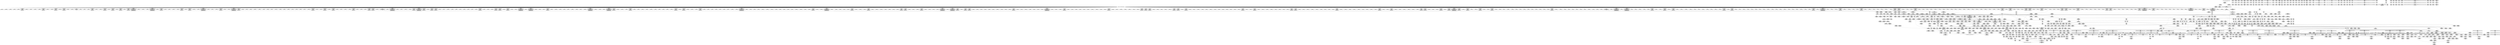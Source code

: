 digraph {
	CE0x5c042f0 [shape=record,shape=Mrecord,label="{CE0x5c042f0|may_rename:_retval.0|*SummSink*}"]
	CE0x5b07740 [shape=record,shape=Mrecord,label="{CE0x5b07740|0:_i16,_56:_i8*,_:_CRE_276,277_}"]
	CE0x5c15c90 [shape=record,shape=Mrecord,label="{CE0x5c15c90|may_rename:_tmp67|security/selinux/hooks.c,1845|*SummSink*}"]
	CE0x5b2d6f0 [shape=record,shape=Mrecord,label="{CE0x5b2d6f0|0:_i16,_56:_i8*,_:_CRE_4,8_|*MultipleSource*|*LoadInst*|security/selinux/hooks.c,1814|security/selinux/hooks.c,1814}"]
	CE0x5ba8170 [shape=record,shape=Mrecord,label="{CE0x5ba8170|i64_22|*Constant*}"]
	CE0x5bcdb30 [shape=record,shape=Mrecord,label="{CE0x5bcdb30|i64_4|*Constant*}"]
	CE0x5bd5060 [shape=record,shape=Mrecord,label="{CE0x5bd5060|may_rename:_tmp43|security/selinux/hooks.c,1834|*SummSink*}"]
	CE0x5b641f0 [shape=record,shape=Mrecord,label="{CE0x5b641f0|i64*_getelementptr_inbounds_(_11_x_i64_,_11_x_i64_*___llvm_gcov_ctr125,_i64_0,_i64_9)|*Constant*|*SummSink*}"]
	CE0x5c42b40 [shape=record,shape=Mrecord,label="{CE0x5c42b40|i64_1|*Constant*}"]
	CE0x5b0dfe0 [shape=record,shape=Mrecord,label="{CE0x5b0dfe0|0:_i16,_56:_i8*,_:_CRE_508,512_|*MultipleSource*|*LoadInst*|security/selinux/hooks.c,1814|security/selinux/hooks.c,1814}"]
	CE0x5b672d0 [shape=record,shape=Mrecord,label="{CE0x5b672d0|_ret_%struct.task_struct*_%tmp4,_!dbg_!27714|./arch/x86/include/asm/current.h,14|*SummSink*}"]
	CE0x76645f0 [shape=record,shape=Mrecord,label="{CE0x76645f0|_call_void_mcount()_#3}"]
	CE0x5b2aea0 [shape=record,shape=Mrecord,label="{CE0x5b2aea0|0:_i16,_56:_i8*,_:_CRE_187,188_}"]
	CE0x5c1bab0 [shape=record,shape=Mrecord,label="{CE0x5c1bab0|may_rename:_tmp78|security/selinux/hooks.c,1853|*SummSource*}"]
	CE0x5b636e0 [shape=record,shape=Mrecord,label="{CE0x5b636e0|current_sid:_tmp22|security/selinux/hooks.c,218}"]
	CE0x5acf4e0 [shape=record,shape=Mrecord,label="{CE0x5acf4e0|current_sid:_tmp1|*SummSink*}"]
	CE0x5bd31b0 [shape=record,shape=Mrecord,label="{CE0x5bd31b0|i64_12|*Constant*}"]
	CE0x5aeb960 [shape=record,shape=Mrecord,label="{CE0x5aeb960|may_rename:_if.then38}"]
	CE0x5aec7c0 [shape=record,shape=Mrecord,label="{CE0x5aec7c0|_ret_i32_%tmp24,_!dbg_!27742|security/selinux/hooks.c,220}"]
	CE0x5ba9a10 [shape=record,shape=Mrecord,label="{CE0x5ba9a10|avc_has_perm:_entry|*SummSource*}"]
	CE0x5bac030 [shape=record,shape=Mrecord,label="{CE0x5bac030|avc_has_perm:_auditdata|Function::avc_has_perm&Arg::auditdata::}"]
	CE0x5b04df0 [shape=record,shape=Mrecord,label="{CE0x5b04df0|0:_i16,_56:_i8*,_:_CRE_242,243_}"]
	CE0x5bad0f0 [shape=record,shape=Mrecord,label="{CE0x5bad0f0|i64_2|*Constant*}"]
	CE0x5b1ac30 [shape=record,shape=Mrecord,label="{CE0x5b1ac30|0:_i16,_56:_i8*,_:_CRE_808,816_|*MultipleSource*|*LoadInst*|security/selinux/hooks.c,1814|security/selinux/hooks.c,1814}"]
	CE0x5b0cff0 [shape=record,shape=Mrecord,label="{CE0x5b0cff0|0:_i16,_56:_i8*,_:_CRE_481,482_}"]
	CE0x5c00890 [shape=record,shape=Mrecord,label="{CE0x5c00890|i64_16777216|*Constant*}"]
	CE0x5b1e6b0 [shape=record,shape=Mrecord,label="{CE0x5b1e6b0|_call_void_mcount()_#3|*SummSink*}"]
	CE0x5ba9e80 [shape=record,shape=Mrecord,label="{CE0x5ba9e80|avc_has_perm:_requested|Function::avc_has_perm&Arg::requested::|*SummSink*}"]
	CE0x5bcc1a0 [shape=record,shape=Mrecord,label="{CE0x5bcc1a0|may_rename:_tmp24|security/selinux/hooks.c,1828|*SummSource*}"]
	CE0x5ab48b0 [shape=record,shape=Mrecord,label="{CE0x5ab48b0|may_rename:_new_dir|Function::may_rename&Arg::new_dir::|*SummSink*}"]
	CE0x5bd77e0 [shape=record,shape=Mrecord,label="{CE0x5bd77e0|may_rename:_tmp38|security/selinux/hooks.c,1832}"]
	CE0x5bd4820 [shape=record,shape=Mrecord,label="{CE0x5bd4820|may_rename:_tmp42|security/selinux/hooks.c,1834|*SummSource*}"]
	CE0x5bc5930 [shape=record,shape=Mrecord,label="{CE0x5bc5930|may_rename:_tmp23|security/selinux/hooks.c,1827|*SummSink*}"]
	CE0x5bc4230 [shape=record,shape=Mrecord,label="{CE0x5bc4230|i64*_getelementptr_inbounds_(_29_x_i64_,_29_x_i64_*___llvm_gcov_ctr228,_i64_0,_i64_26)|*Constant*|*SummSink*}"]
	CE0x5bcb6f0 [shape=record,shape=Mrecord,label="{CE0x5bcb6f0|i64*_getelementptr_inbounds_(_29_x_i64_,_29_x_i64_*___llvm_gcov_ctr228,_i64_0,_i64_6)|*Constant*}"]
	CE0x5b76410 [shape=record,shape=Mrecord,label="{CE0x5b76410|0:_i16,_56:_i8*,_:_CRE_921,922_}"]
	CE0x5ada480 [shape=record,shape=Mrecord,label="{CE0x5ada480|i64*_getelementptr_inbounds_(_11_x_i64_,_11_x_i64_*___llvm_gcov_ctr125,_i64_0,_i64_6)|*Constant*|*SummSink*}"]
	CE0x5b07870 [shape=record,shape=Mrecord,label="{CE0x5b07870|0:_i16,_56:_i8*,_:_CRE_277,278_}"]
	CE0x5c1c190 [shape=record,shape=Mrecord,label="{CE0x5c1c190|may_rename:_tmp78|security/selinux/hooks.c,1853|*SummSink*}"]
	CE0x5bb94e0 [shape=record,shape=Mrecord,label="{CE0x5bb94e0|may_rename:_av.0}"]
	CE0x5bac6a0 [shape=record,shape=Mrecord,label="{CE0x5bac6a0|_ret_i32_%retval.0,_!dbg_!27728|security/selinux/avc.c,775|*SummSink*}"]
	CE0x5b087e0 [shape=record,shape=Mrecord,label="{CE0x5b087e0|0:_i16,_56:_i8*,_:_CRE_290,291_}"]
	CE0x5aebac0 [shape=record,shape=Mrecord,label="{CE0x5aebac0|may_rename:_if.then38|*SummSink*}"]
	CE0x5b7fe70 [shape=record,shape=Mrecord,label="{CE0x5b7fe70|may_rename:_tobool12|security/selinux/hooks.c,1829|*SummSink*}"]
	CE0x5b66a10 [shape=record,shape=Mrecord,label="{CE0x5b66a10|GLOBAL:_get_current|*Constant*|*SummSource*}"]
	CE0x5c1c9b0 [shape=record,shape=Mrecord,label="{CE0x5c1c9b0|may_rename:_tmp79|security/selinux/hooks.c,1853|*SummSource*}"]
	CE0x5b0d970 [shape=record,shape=Mrecord,label="{CE0x5b0d970|0:_i16,_56:_i8*,_:_CRE_488,496_|*MultipleSource*|*LoadInst*|security/selinux/hooks.c,1814|security/selinux/hooks.c,1814}"]
	CE0x5b15f30 [shape=record,shape=Mrecord,label="{CE0x5b15f30|0:_i16,_56:_i8*,_:_CRE_744,752_|*MultipleSource*|*LoadInst*|security/selinux/hooks.c,1814|security/selinux/hooks.c,1814}"]
	CE0x5c14ad0 [shape=record,shape=Mrecord,label="{CE0x5c14ad0|may_rename:_tmp71|security/selinux/hooks.c,1849|*SummSource*}"]
	CE0x5b28bf0 [shape=record,shape=Mrecord,label="{CE0x5b28bf0|0:_i16,_56:_i8*,_:_CRE_158,159_}"]
	CE0x5ba87f0 [shape=record,shape=Mrecord,label="{CE0x5ba87f0|may_rename:_tmp60|security/selinux/hooks.c,1843}"]
	CE0x5acc540 [shape=record,shape=Mrecord,label="{CE0x5acc540|may_rename:_old_dentry|Function::may_rename&Arg::old_dentry::|*SummSink*}"]
	CE0x5c0cfe0 [shape=record,shape=Mrecord,label="{CE0x5c0cfe0|may_rename:_sclass48|security/selinux/hooks.c,1847}"]
	CE0x5b2a520 [shape=record,shape=Mrecord,label="{CE0x5b2a520|0:_i16,_56:_i8*,_:_CRE_179,180_}"]
	CE0x5bfb720 [shape=record,shape=Mrecord,label="{CE0x5bfb720|i64*_getelementptr_inbounds_(_29_x_i64_,_29_x_i64_*___llvm_gcov_ctr228,_i64_0,_i64_20)|*Constant*|*SummSource*}"]
	CE0x5ad6ac0 [shape=record,shape=Mrecord,label="{CE0x5ad6ac0|i64_0|*Constant*}"]
	CE0x5bc70d0 [shape=record,shape=Mrecord,label="{CE0x5bc70d0|may_rename:_dentry24|security/selinux/hooks.c,1836|*SummSink*}"]
	CE0x5af0b40 [shape=record,shape=Mrecord,label="{CE0x5af0b40|may_rename:_land.lhs.true}"]
	CE0x5b0b690 [shape=record,shape=Mrecord,label="{CE0x5b0b690|0:_i16,_56:_i8*,_:_CRE_408,416_|*MultipleSource*|*LoadInst*|security/selinux/hooks.c,1814|security/selinux/hooks.c,1814}"]
	CE0x5baacb0 [shape=record,shape=Mrecord,label="{CE0x5baacb0|avc_has_perm:_tclass|Function::avc_has_perm&Arg::tclass::}"]
	CE0x5aceaa0 [shape=record,shape=Mrecord,label="{CE0x5aceaa0|i64_0|*Constant*|*SummSource*}"]
	CE0x5b239f0 [shape=record,shape=Mrecord,label="{CE0x5b239f0|104:_%struct.inode*,_:_CRE_221,222_}"]
	CE0x5bd73f0 [shape=record,shape=Mrecord,label="{CE0x5bd73f0|may_rename:_tmp37|security/selinux/hooks.c,1832|*SummSource*}"]
	CE0x5baa230 [shape=record,shape=Mrecord,label="{CE0x5baa230|avc_has_perm:_ssid|Function::avc_has_perm&Arg::ssid::|*SummSink*}"]
	CE0x5b09290 [shape=record,shape=Mrecord,label="{CE0x5b09290|0:_i16,_56:_i8*,_:_CRE_299,300_}"]
	CE0x5b01b10 [shape=record,shape=Mrecord,label="{CE0x5b01b10|104:_%struct.inode*,_:_CRE_196,197_}"]
	CE0x5b02ff0 [shape=record,shape=Mrecord,label="{CE0x5b02ff0|0:_i16,_56:_i8*,_:_CRE_192,193_}"]
	CE0x5c0f9c0 [shape=record,shape=Mrecord,label="{CE0x5c0f9c0|i64*_getelementptr_inbounds_(_29_x_i64_,_29_x_i64_*___llvm_gcov_ctr228,_i64_0,_i64_25)|*Constant*|*SummSource*}"]
	CE0x6dd9590 [shape=record,shape=Mrecord,label="{CE0x6dd9590|selinux_inode_rename:_tmp2|*SummSource*}"]
	CE0x5ae9d90 [shape=record,shape=Mrecord,label="{CE0x5ae9d90|may_rename:_if.then27}"]
	CE0x5ba5ef0 [shape=record,shape=Mrecord,label="{CE0x5ba5ef0|may_rename:_tmp11|security/selinux/hooks.c,1821|*SummSource*}"]
	CE0x5bcfe30 [shape=record,shape=Mrecord,label="{CE0x5bcfe30|may_rename:_cmp13|security/selinux/hooks.c,1829|*SummSource*}"]
	CE0x5b8dc40 [shape=record,shape=Mrecord,label="{CE0x5b8dc40|i32_16384|*Constant*|*SummSink*}"]
	CE0x5b8e8e0 [shape=record,shape=Mrecord,label="{CE0x5b8e8e0|may_rename:_conv|security/selinux/hooks.c,1815|*SummSink*}"]
	CE0x5b2a2c0 [shape=record,shape=Mrecord,label="{CE0x5b2a2c0|0:_i16,_56:_i8*,_:_CRE_177,178_}"]
	CE0x5b10630 [shape=record,shape=Mrecord,label="{CE0x5b10630|0:_i16,_56:_i8*,_:_CRE_573,574_}"]
	CE0x5afc760 [shape=record,shape=Mrecord,label="{CE0x5afc760|current_sid:_tmp2|*SummSource*}"]
	CE0x5b2d890 [shape=record,shape=Mrecord,label="{CE0x5b2d890|0:_i16,_56:_i8*,_:_CRE_2,4_|*MultipleSource*|*LoadInst*|security/selinux/hooks.c,1814|security/selinux/hooks.c,1814}"]
	CE0x5b2b5f0 [shape=record,shape=Mrecord,label="{CE0x5b2b5f0|0:_i16,_56:_i8*,_:_CRE_16,24_|*MultipleSource*|*LoadInst*|security/selinux/hooks.c,1814|security/selinux/hooks.c,1814}"]
	CE0x5c17fd0 [shape=record,shape=Mrecord,label="{CE0x5c17fd0|i1_true|*Constant*|*SummSink*}"]
	CE0x5ad1c00 [shape=record,shape=Mrecord,label="{CE0x5ad1c00|_call_void_mcount()_#3|*SummSink*}"]
	CE0x5aec950 [shape=record,shape=Mrecord,label="{CE0x5aec950|_ret_i32_%tmp24,_!dbg_!27742|security/selinux/hooks.c,220|*SummSink*}"]
	CE0x5ad16b0 [shape=record,shape=Mrecord,label="{CE0x5ad16b0|may_rename:_if.end30|*SummSink*}"]
	CE0x5b232d0 [shape=record,shape=Mrecord,label="{CE0x5b232d0|104:_%struct.inode*,_:_CRE_215,216_}"]
	CE0x5bda890 [shape=record,shape=Mrecord,label="{CE0x5bda890|i64*_getelementptr_inbounds_(_2_x_i64_,_2_x_i64_*___llvm_gcov_ctr98,_i64_0,_i64_0)|*Constant*}"]
	CE0x5b03840 [shape=record,shape=Mrecord,label="{CE0x5b03840|0:_i16,_56:_i8*,_:_CRE_199,200_}"]
	CE0x5ad1af0 [shape=record,shape=Mrecord,label="{CE0x5ad1af0|_call_void_mcount()_#3|*SummSource*}"]
	CE0x5bc6fa0 [shape=record,shape=Mrecord,label="{CE0x5bc6fa0|may_rename:_dentry24|security/selinux/hooks.c,1836|*SummSource*}"]
	CE0x5b1f380 [shape=record,shape=Mrecord,label="{CE0x5b1f380|may_rename:_tmp62|security/selinux/hooks.c,1843|*SummSink*}"]
	CE0x5b1ce20 [shape=record,shape=Mrecord,label="{CE0x5b1ce20|GLOBAL:___llvm_gcov_ctr125|Global_var:__llvm_gcov_ctr125}"]
	CE0x5b135b0 [shape=record,shape=Mrecord,label="{CE0x5b135b0|0:_i16,_56:_i8*,_:_CRE_613,614_}"]
	CE0x5b000f0 [shape=record,shape=Mrecord,label="{CE0x5b000f0|104:_%struct.inode*,_:_CRE_174,175_}"]
	CE0x5b10fb0 [shape=record,shape=Mrecord,label="{CE0x5b10fb0|0:_i16,_56:_i8*,_:_CRE_581,582_}"]
	CE0x5bd8f50 [shape=record,shape=Mrecord,label="{CE0x5bd8f50|may_rename:_call18|security/selinux/hooks.c,1830}"]
	CE0x5b09880 [shape=record,shape=Mrecord,label="{CE0x5b09880|0:_i16,_56:_i8*,_:_CRE_304,305_}"]
	CE0x5aa6230 [shape=record,shape=Mrecord,label="{CE0x5aa6230|i32_1|*Constant*|*SummSource*}"]
	CE0x5baccc0 [shape=record,shape=Mrecord,label="{CE0x5baccc0|may_rename:_tobool|security/selinux/hooks.c,1823|*SummSource*}"]
	CE0x5aeae80 [shape=record,shape=Mrecord,label="{CE0x5aeae80|may_rename:_if.then53|*SummSink*}"]
	CE0x5b0bc00 [shape=record,shape=Mrecord,label="{CE0x5b0bc00|0:_i16,_56:_i8*,_:_CRE_432,440_|*MultipleSource*|*LoadInst*|security/selinux/hooks.c,1814|security/selinux/hooks.c,1814}"]
	CE0x5b66890 [shape=record,shape=Mrecord,label="{CE0x5b66890|GLOBAL:_get_current|*Constant*}"]
	"CONST[source:1(input),value:2(dynamic)][purpose:{object}]"
	CE0x5b248d0 [shape=record,shape=Mrecord,label="{CE0x5b248d0|104:_%struct.inode*,_:_CRE_264,272_|*MultipleSource*|Function::selinux_inode_rename&Arg::old_dentry::|Function::selinux_inode_rename&Arg::new_dentry::|security/selinux/hooks.c,1814|Function::may_rename&Arg::new_dentry::|Function::may_rename&Arg::old_dentry::}"]
	CE0x5aac4b0 [shape=record,shape=Mrecord,label="{CE0x5aac4b0|0:_i16,_56:_i8*,_:_CRE_880,881_}"]
	CE0x5b66400 [shape=record,shape=Mrecord,label="{CE0x5b66400|current_sid:_call4|security/selinux/hooks.c,218|*SummSource*}"]
	CE0x5b0e910 [shape=record,shape=Mrecord,label="{CE0x5b0e910|0:_i16,_56:_i8*,_:_CRE_540,544_|*MultipleSource*|*LoadInst*|security/selinux/hooks.c,1814|security/selinux/hooks.c,1814}"]
	CE0x5b013f0 [shape=record,shape=Mrecord,label="{CE0x5b013f0|104:_%struct.inode*,_:_CRE_190,191_}"]
	CE0x5b060b0 [shape=record,shape=Mrecord,label="{CE0x5b060b0|0:_i16,_56:_i8*,_:_CRE_257,258_}"]
	CE0x5bb3ef0 [shape=record,shape=Mrecord,label="{CE0x5bb3ef0|may_rename:_type|security/selinux/hooks.c,1818}"]
	CE0x5c19810 [shape=record,shape=Mrecord,label="{CE0x5c19810|current_sid:_tmp11|security/selinux/hooks.c,218}"]
	CE0x5b129d0 [shape=record,shape=Mrecord,label="{CE0x5b129d0|0:_i16,_56:_i8*,_:_CRE_603,604_}"]
	CE0x5b63e90 [shape=record,shape=Mrecord,label="{CE0x5b63e90|i64*_getelementptr_inbounds_(_11_x_i64_,_11_x_i64_*___llvm_gcov_ctr125,_i64_0,_i64_9)|*Constant*}"]
	CE0x5bd3d50 [shape=record,shape=Mrecord,label="{CE0x5bd3d50|may_rename:_tmp40|security/selinux/hooks.c,1833|*SummSink*}"]
	CE0x5acb2b0 [shape=record,shape=Mrecord,label="{CE0x5acb2b0|get_current:_tmp1|*SummSink*}"]
	CE0x5aabc60 [shape=record,shape=Mrecord,label="{CE0x5aabc60|0:_i16,_56:_i8*,_:_CRE_873,874_}"]
	CE0x5b27510 [shape=record,shape=Mrecord,label="{CE0x5b27510|0:_i16,_56:_i8*,_:_CRE_140,141_}"]
	CE0x5b742d0 [shape=record,shape=Mrecord,label="{CE0x5b742d0|0:_i16,_56:_i8*,_:_CRE_893,894_}"]
	CE0x5b600e0 [shape=record,shape=Mrecord,label="{CE0x5b600e0|i8*_getelementptr_inbounds_(_25_x_i8_,_25_x_i8_*_.str3,_i32_0,_i32_0)|*Constant*|*SummSource*}"]
	CE0x5b1bd40 [shape=record,shape=Mrecord,label="{CE0x5b1bd40|current_sid:_land.lhs.true|*SummSink*}"]
	CE0x5bd8c10 [shape=record,shape=Mrecord,label="{CE0x5bd8c10|i64_11|*Constant*|*SummSource*}"]
	CE0x5c14f60 [shape=record,shape=Mrecord,label="{CE0x5c14f60|may_rename:_sclass48|security/selinux/hooks.c,1847|*SummSink*}"]
	CE0x5b8d480 [shape=record,shape=Mrecord,label="{CE0x5b8d480|may_rename:_i_mode|security/selinux/hooks.c,1815|*SummSource*}"]
	CE0x5b10d50 [shape=record,shape=Mrecord,label="{CE0x5b10d50|0:_i16,_56:_i8*,_:_CRE_579,580_}"]
	CE0x5ad58c0 [shape=record,shape=Mrecord,label="{CE0x5ad58c0|may_rename:_d_inode39|security/selinux/hooks.c,1844|*SummSource*}"]
	CE0x5bb0dc0 [shape=record,shape=Mrecord,label="{CE0x5bb0dc0|may_rename:_dentry|security/selinux/hooks.c,1820|*SummSink*}"]
	CE0x5b0c8b0 [shape=record,shape=Mrecord,label="{CE0x5b0c8b0|0:_i16,_56:_i8*,_:_CRE_476,477_}"]
	CE0x5b24310 [shape=record,shape=Mrecord,label="{CE0x5b24310|104:_%struct.inode*,_:_CRE_248,256_|*MultipleSource*|Function::selinux_inode_rename&Arg::old_dentry::|Function::selinux_inode_rename&Arg::new_dentry::|security/selinux/hooks.c,1814|Function::may_rename&Arg::new_dentry::|Function::may_rename&Arg::old_dentry::}"]
	CE0x5b12e90 [shape=record,shape=Mrecord,label="{CE0x5b12e90|0:_i16,_56:_i8*,_:_CRE_607,608_}"]
	CE0x5bcc210 [shape=record,shape=Mrecord,label="{CE0x5bcc210|may_rename:_tmp24|security/selinux/hooks.c,1828|*SummSink*}"]
	CE0x5ad88a0 [shape=record,shape=Mrecord,label="{CE0x5ad88a0|i64*_getelementptr_inbounds_(_11_x_i64_,_11_x_i64_*___llvm_gcov_ctr125,_i64_0,_i64_1)|*Constant*|*SummSink*}"]
	CE0x5b11800 [shape=record,shape=Mrecord,label="{CE0x5b11800|0:_i16,_56:_i8*,_:_CRE_588,589_}"]
	CE0x5acda00 [shape=record,shape=Mrecord,label="{CE0x5acda00|i64*_getelementptr_inbounds_(_11_x_i64_,_11_x_i64_*___llvm_gcov_ctr125,_i64_0,_i64_1)|*Constant*}"]
	CE0x5bfa6e0 [shape=record,shape=Mrecord,label="{CE0x5bfa6e0|may_rename:_tmp54|security/selinux/hooks.c,1841|*SummSource*}"]
	CE0x5c42bb0 [shape=record,shape=Mrecord,label="{CE0x5c42bb0|get_current:_tmp1}"]
	CE0x5b1ae10 [shape=record,shape=Mrecord,label="{CE0x5b1ae10|0:_i16,_56:_i8*,_:_CRE_816,824_|*MultipleSource*|*LoadInst*|security/selinux/hooks.c,1814|security/selinux/hooks.c,1814}"]
	CE0x5bff320 [shape=record,shape=Mrecord,label="{CE0x5bff320|may_rename:_call32|security/selinux/hooks.c,1840}"]
	CE0x5bd1600 [shape=record,shape=Mrecord,label="{CE0x5bd1600|may_rename:_tmp31|security/selinux/hooks.c,1829|*SummSink*}"]
	CE0x5aaeb50 [shape=record,shape=Mrecord,label="{CE0x5aaeb50|GLOBAL:_current_sid.__warned|Global_var:current_sid.__warned}"]
	CE0x5b13cd0 [shape=record,shape=Mrecord,label="{CE0x5b13cd0|0:_i16,_56:_i8*,_:_CRE_619,620_}"]
	CE0x5b62890 [shape=record,shape=Mrecord,label="{CE0x5b62890|current_sid:_tmp21|security/selinux/hooks.c,218|*SummSink*}"]
	CE0x5ad9150 [shape=record,shape=Mrecord,label="{CE0x5ad9150|may_rename:_tmp14|security/selinux/hooks.c,1823|*SummSource*}"]
	CE0x5b23fe0 [shape=record,shape=Mrecord,label="{CE0x5b23fe0|104:_%struct.inode*,_:_CRE_240,248_|*MultipleSource*|Function::selinux_inode_rename&Arg::old_dentry::|Function::selinux_inode_rename&Arg::new_dentry::|security/selinux/hooks.c,1814|Function::may_rename&Arg::new_dentry::|Function::may_rename&Arg::old_dentry::}"]
	CE0x5bfc010 [shape=record,shape=Mrecord,label="{CE0x5bfc010|may_rename:_tmp57|security/selinux/hooks.c,1842|*SummSource*}"]
	CE0x5bfab80 [shape=record,shape=Mrecord,label="{CE0x5bfab80|may_rename:_tmp55|security/selinux/hooks.c,1841|*SummSource*}"]
	CE0x5b62220 [shape=record,shape=Mrecord,label="{CE0x5b62220|current_sid:_cred|security/selinux/hooks.c,218|*SummSink*}"]
	CE0x5bcb2d0 [shape=record,shape=Mrecord,label="{CE0x5bcb2d0|i32_4|*Constant*}"]
	CE0x5b28730 [shape=record,shape=Mrecord,label="{CE0x5b28730|0:_i16,_56:_i8*,_:_CRE_154,155_}"]
	CE0x5c1d180 [shape=record,shape=Mrecord,label="{CE0x5c1d180|may_rename:_conv43|security/selinux/hooks.c,1845}"]
	CE0x5b65f70 [shape=record,shape=Mrecord,label="{CE0x5b65f70|current_sid:_tmp20|security/selinux/hooks.c,218|*SummSink*}"]
	CE0x5ada890 [shape=record,shape=Mrecord,label="{CE0x5ada890|may_rename:_if.then10}"]
	CE0x5afe4a0 [shape=record,shape=Mrecord,label="{CE0x5afe4a0|104:_%struct.inode*,_:_CRE_150,151_}"]
	CE0x5bd1b70 [shape=record,shape=Mrecord,label="{CE0x5bd1b70|may_rename:_tmp32|security/selinux/hooks.c,1829|*SummSink*}"]
	CE0x5bc4aa0 [shape=record,shape=Mrecord,label="{CE0x5bc4aa0|may_rename:_tmp77|security/selinux/hooks.c,1851|*SummSource*}"]
	CE0x5b04c10 [shape=record,shape=Mrecord,label="{CE0x5b04c10|0:_i16,_56:_i8*,_:_CRE_241,242_}"]
	CE0x5ad6540 [shape=record,shape=Mrecord,label="{CE0x5ad6540|may_rename:_tmp63|*LoadInst*|security/selinux/hooks.c,1844|*SummSink*}"]
	CE0x5bfb7d0 [shape=record,shape=Mrecord,label="{CE0x5bfb7d0|i64*_getelementptr_inbounds_(_29_x_i64_,_29_x_i64_*___llvm_gcov_ctr228,_i64_0,_i64_20)|*Constant*|*SummSink*}"]
	CE0x5c1e2e0 [shape=record,shape=Mrecord,label="{CE0x5c1e2e0|may_rename:_conv46|security/selinux/hooks.c,1845|*SummSink*}"]
	CE0x5bc6dd0 [shape=record,shape=Mrecord,label="{CE0x5bc6dd0|may_rename:_d_inode25|security/selinux/hooks.c,1838|*SummSink*}"]
	CE0x5b23400 [shape=record,shape=Mrecord,label="{CE0x5b23400|104:_%struct.inode*,_:_CRE_216,217_}"]
	CE0x5b755d0 [shape=record,shape=Mrecord,label="{CE0x5b755d0|0:_i16,_56:_i8*,_:_CRE_909,910_}"]
	CE0x5b09160 [shape=record,shape=Mrecord,label="{CE0x5b09160|0:_i16,_56:_i8*,_:_CRE_298,299_}"]
	CE0x5af3220 [shape=record,shape=Mrecord,label="{CE0x5af3220|104:_%struct.inode*,_:_CRE_104,112_|*MultipleSource*|Function::selinux_inode_rename&Arg::old_dentry::|Function::selinux_inode_rename&Arg::new_dentry::|security/selinux/hooks.c,1814|Function::may_rename&Arg::new_dentry::|Function::may_rename&Arg::old_dentry::}"]
	CE0x5aefcf0 [shape=record,shape=Mrecord,label="{CE0x5aefcf0|current_sid:_tmp8|security/selinux/hooks.c,218|*SummSource*}"]
	CE0x5ada6e0 [shape=record,shape=Mrecord,label="{CE0x5ada6e0|i64_3|*Constant*|*SummSink*}"]
	CE0x5ac91d0 [shape=record,shape=Mrecord,label="{CE0x5ac91d0|GLOBAL:_may_rename|*Constant*|*SummSink*}"]
	CE0x5b614a0 [shape=record,shape=Mrecord,label="{CE0x5b614a0|i32_218|*Constant*|*SummSink*}"]
	CE0x5b0f080 [shape=record,shape=Mrecord,label="{CE0x5b0f080|0:_i16,_56:_i8*,_:_CRE_556,557_}"]
	CE0x5afce10 [shape=record,shape=Mrecord,label="{CE0x5afce10|i64*_getelementptr_inbounds_(_29_x_i64_,_29_x_i64_*___llvm_gcov_ctr228,_i64_0,_i64_3)|*Constant*}"]
	CE0x5b0e3a0 [shape=record,shape=Mrecord,label="{CE0x5b0e3a0|0:_i16,_56:_i8*,_:_CRE_520,528_|*MultipleSource*|*LoadInst*|security/selinux/hooks.c,1814|security/selinux/hooks.c,1814}"]
	CE0x5b79cd0 [shape=record,shape=Mrecord,label="{CE0x5b79cd0|may_rename:_and|security/selinux/hooks.c,1815}"]
	CE0x5b23790 [shape=record,shape=Mrecord,label="{CE0x5b23790|104:_%struct.inode*,_:_CRE_219,220_}"]
	CE0x5b1de60 [shape=record,shape=Mrecord,label="{CE0x5b1de60|current_sid:_land.lhs.true2|*SummSink*}"]
	CE0x5bfe9b0 [shape=record,shape=Mrecord,label="{CE0x5bfe9b0|may_rename:_tmp52|security/selinux/hooks.c,1841|*SummSource*}"]
	CE0x5b1b990 [shape=record,shape=Mrecord,label="{CE0x5b1b990|may_rename:_if.then|*SummSource*}"]
	CE0x5af08c0 [shape=record,shape=Mrecord,label="{CE0x5af08c0|may_rename:_if.end11|*SummSource*}"]
	CE0x5b70af0 [shape=record,shape=Mrecord,label="{CE0x5b70af0|get_current:_tmp4|./arch/x86/include/asm/current.h,14}"]
	CE0x5b29cd0 [shape=record,shape=Mrecord,label="{CE0x5b29cd0|0:_i16,_56:_i8*,_:_CRE_172,173_}"]
	CE0x5ab70b0 [shape=record,shape=Mrecord,label="{CE0x5ab70b0|may_rename:_entry|*SummSource*}"]
	CE0x5b22e10 [shape=record,shape=Mrecord,label="{CE0x5b22e10|104:_%struct.inode*,_:_CRE_211,212_}"]
	CE0x5ae8f70 [shape=record,shape=Mrecord,label="{CE0x5ae8f70|may_rename:_if.end30|*SummSource*}"]
	CE0x5b626f0 [shape=record,shape=Mrecord,label="{CE0x5b626f0|current_sid:_tmp21|security/selinux/hooks.c,218}"]
	CE0x5b2a650 [shape=record,shape=Mrecord,label="{CE0x5b2a650|0:_i16,_56:_i8*,_:_CRE_180,181_}"]
	CE0x5b78fd0 [shape=record,shape=Mrecord,label="{CE0x5b78fd0|may_rename:_tmp5|security/selinux/hooks.c,1814|*SummSource*}"]
	CE0x5b16110 [shape=record,shape=Mrecord,label="{CE0x5b16110|0:_i16,_56:_i8*,_:_CRE_752,756_|*MultipleSource*|*LoadInst*|security/selinux/hooks.c,1814|security/selinux/hooks.c,1814}"]
	CE0x5b5a740 [shape=record,shape=Mrecord,label="{CE0x5b5a740|current_sid:_tobool1|security/selinux/hooks.c,218|*SummSource*}"]
	CE0x5b64b40 [shape=record,shape=Mrecord,label="{CE0x5b64b40|current_sid:_tmp18|security/selinux/hooks.c,218}"]
	CE0x5bb65e0 [shape=record,shape=Mrecord,label="{CE0x5bb65e0|may_rename:_tmp47|security/selinux/hooks.c,1838|*SummSource*}"]
	CE0x5c17c60 [shape=record,shape=Mrecord,label="{CE0x5c17c60|current_sid:_tmp13|security/selinux/hooks.c,218}"]
	CE0x5c1bdc0 [shape=record,shape=Mrecord,label="{CE0x5c1bdc0|i64*_getelementptr_inbounds_(_29_x_i64_,_29_x_i64_*___llvm_gcov_ctr228,_i64_0,_i64_27)|*Constant*}"]
	CE0x5b00480 [shape=record,shape=Mrecord,label="{CE0x5b00480|104:_%struct.inode*,_:_CRE_177,178_}"]
	CE0x5b13350 [shape=record,shape=Mrecord,label="{CE0x5b13350|0:_i16,_56:_i8*,_:_CRE_611,612_}"]
	CE0x5bc4610 [shape=record,shape=Mrecord,label="{CE0x5bc4610|may_rename:_tmp77|security/selinux/hooks.c,1851}"]
	CE0x5b65680 [shape=record,shape=Mrecord,label="{CE0x5b65680|i64*_getelementptr_inbounds_(_11_x_i64_,_11_x_i64_*___llvm_gcov_ctr125,_i64_0,_i64_10)|*Constant*|*SummSink*}"]
	CE0x5ba8540 [shape=record,shape=Mrecord,label="{CE0x5ba8540|may_rename:_tmp59|security/selinux/hooks.c,1843|*SummSink*}"]
	CE0x5b70be0 [shape=record,shape=Mrecord,label="{CE0x5b70be0|get_current:_tmp3}"]
	CE0x5ab2c80 [shape=record,shape=Mrecord,label="{CE0x5ab2c80|may_rename:_tmp1}"]
	CE0x5b2bab0 [shape=record,shape=Mrecord,label="{CE0x5b2bab0|0:_i16,_56:_i8*,_:_CRE_48,56_|*MultipleSource*|*LoadInst*|security/selinux/hooks.c,1814|security/selinux/hooks.c,1814}"]
	CE0x5b1bb90 [shape=record,shape=Mrecord,label="{CE0x5b1bb90|i64*_getelementptr_inbounds_(_11_x_i64_,_11_x_i64_*___llvm_gcov_ctr125,_i64_0,_i64_0)|*Constant*|*SummSink*}"]
	CE0x5b25760 [shape=record,shape=Mrecord,label="{CE0x5b25760|104:_%struct.inode*,_:_CRE_304,305_}"]
	CE0x5b1d9e0 [shape=record,shape=Mrecord,label="{CE0x5b1d9e0|i32_0|*Constant*}"]
	CE0x5ac9bc0 [shape=record,shape=Mrecord,label="{CE0x5ac9bc0|may_rename:_i_security|security/selinux/hooks.c,1813}"]
	CE0x5bb7600 [shape=record,shape=Mrecord,label="{CE0x5bb7600|may_rename:_tmp49|security/selinux/hooks.c,1839|*SummSink*}"]
	CE0x5b1f090 [shape=record,shape=Mrecord,label="{CE0x5b1f090|may_rename:_tmp62|security/selinux/hooks.c,1843}"]
	CE0x5b2b4b0 [shape=record,shape=Mrecord,label="{CE0x5b2b4b0|0:_i16,_56:_i8*,_:_CRE_12,16_|*MultipleSource*|*LoadInst*|security/selinux/hooks.c,1814|security/selinux/hooks.c,1814}"]
	CE0x5b05860 [shape=record,shape=Mrecord,label="{CE0x5b05860|0:_i16,_56:_i8*,_:_CRE_250,251_}"]
	CE0x5c1abf0 [shape=record,shape=Mrecord,label="{CE0x5c1abf0|GLOBAL:_current_task|Global_var:current_task|*SummSink*}"]
	CE0x5c14620 [shape=record,shape=Mrecord,label="{CE0x5c14620|may_rename:_tmp70|security/selinux/hooks.c,1849|*SummSink*}"]
	CE0x5b01c40 [shape=record,shape=Mrecord,label="{CE0x5b01c40|104:_%struct.inode*,_:_CRE_197,198_}"]
	CE0x5aac710 [shape=record,shape=Mrecord,label="{CE0x5aac710|0:_i16,_56:_i8*,_:_CRE_882,883_}"]
	CE0x5b29f30 [shape=record,shape=Mrecord,label="{CE0x5b29f30|0:_i16,_56:_i8*,_:_CRE_174,175_}"]
	CE0x5b79350 [shape=record,shape=Mrecord,label="{CE0x5b79350|may_rename:_tmp6|security/selinux/hooks.c,1814|*SummSource*}"]
	CE0x5ab5a50 [shape=record,shape=Mrecord,label="{CE0x5ab5a50|selinux_inode_rename:_old_dentry|Function::selinux_inode_rename&Arg::old_dentry::}"]
	CE0x5bb4c90 [shape=record,shape=Mrecord,label="{CE0x5bb4c90|%struct.inode*_null|*Constant*|*SummSource*}"]
	CE0x5bcf210 [shape=record,shape=Mrecord,label="{CE0x5bcf210|may_rename:_tmp28|security/selinux/hooks.c,1829}"]
	CE0x5ba91c0 [shape=record,shape=Mrecord,label="{CE0x5ba91c0|may_rename:_tmp16|security/selinux/hooks.c,1824|*SummSource*}"]
	CE0x5b109c0 [shape=record,shape=Mrecord,label="{CE0x5b109c0|0:_i16,_56:_i8*,_:_CRE_576,577_}"]
	CE0x5b164d0 [shape=record,shape=Mrecord,label="{CE0x5b164d0|0:_i16,_56:_i8*,_:_CRE_768,776_|*MultipleSource*|*LoadInst*|security/selinux/hooks.c,1814|security/selinux/hooks.c,1814}"]
	CE0x5bb71f0 [shape=record,shape=Mrecord,label="{CE0x5bb71f0|i64*_getelementptr_inbounds_(_29_x_i64_,_29_x_i64_*___llvm_gcov_ctr228,_i64_0,_i64_17)|*Constant*}"]
	CE0x5b74400 [shape=record,shape=Mrecord,label="{CE0x5b74400|0:_i16,_56:_i8*,_:_CRE_894,895_}"]
	CE0x5c0fe70 [shape=record,shape=Mrecord,label="{CE0x5c0fe70|may_rename:_tmp75|security/selinux/hooks.c,1850}"]
	CE0x5bcffa0 [shape=record,shape=Mrecord,label="{CE0x5bcffa0|may_rename:_cmp13|security/selinux/hooks.c,1829|*SummSink*}"]
	CE0x5b26720 [shape=record,shape=Mrecord,label="{CE0x5b26720|104:_%struct.inode*,_:_CRE_315,316_}"]
	CE0x5c0ba40 [shape=record,shape=Mrecord,label="{CE0x5c0ba40|may_rename:_conv50|security/selinux/hooks.c,1848|*SummSink*}"]
	CE0x5bb16c0 [shape=record,shape=Mrecord,label="{CE0x5bb16c0|avc_has_perm:_entry}"]
	CE0x5b153c0 [shape=record,shape=Mrecord,label="{CE0x5b153c0|0:_i16,_56:_i8*,_:_CRE_688,692_|*MultipleSource*|*LoadInst*|security/selinux/hooks.c,1814|security/selinux/hooks.c,1814}"]
	CE0x5ace380 [shape=record,shape=Mrecord,label="{CE0x5ace380|current_sid:_call|security/selinux/hooks.c,218}"]
	CE0x5b77f30 [shape=record,shape=Mrecord,label="{CE0x5b77f30|0:_i16,_56:_i8*,_:_CRE_977,978_}"]
	CE0x5c000f0 [shape=record,shape=Mrecord,label="{CE0x5c000f0|may_rename:_tobool52|security/selinux/hooks.c,1849|*SummSource*}"]
	CE0x5bb5990 [shape=record,shape=Mrecord,label="{CE0x5bb5990|may_rename:_tmp45|security/selinux/hooks.c,1838}"]
	CE0x5bd1880 [shape=record,shape=Mrecord,label="{CE0x5bd1880|may_rename:_tmp32|security/selinux/hooks.c,1829}"]
	CE0x5bd0d70 [shape=record,shape=Mrecord,label="{CE0x5bd0d70|may_rename:_tmp30|security/selinux/hooks.c,1829}"]
	CE0x5ac8eb0 [shape=record,shape=Mrecord,label="{CE0x5ac8eb0|i32_1|*Constant*}"]
	CE0x5acdd60 [shape=record,shape=Mrecord,label="{CE0x5acdd60|may_rename:_if.end54|*SummSource*}"]
	CE0x5b8db10 [shape=record,shape=Mrecord,label="{CE0x5b8db10|i32_16384|*Constant*|*SummSource*}"]
	CE0x5ae9380 [shape=record,shape=Mrecord,label="{CE0x5ae9380|COLLAPSED:_GCMRE___llvm_gcov_ctr98_internal_global_2_x_i64_zeroinitializer:_elem_0:default:}"]
	CE0x5acf8e0 [shape=record,shape=Mrecord,label="{CE0x5acf8e0|may_rename:_if.end54}"]
	CE0x5b0c1a0 [shape=record,shape=Mrecord,label="{CE0x5b0c1a0|0:_i16,_56:_i8*,_:_CRE_456,464_|*MultipleSource*|*LoadInst*|security/selinux/hooks.c,1814|security/selinux/hooks.c,1814}"]
	CE0x5ad1820 [shape=record,shape=Mrecord,label="{CE0x5ad1820|may_rename:_if.end35}"]
	CE0x5b0ef10 [shape=record,shape=Mrecord,label="{CE0x5b0ef10|0:_i16,_56:_i8*,_:_CRE_554,555_}"]
	CE0x5b2c1f0 [shape=record,shape=Mrecord,label="{CE0x5b2c1f0|0:_i16,_56:_i8*,_:_CRE_76,80_|*MultipleSource*|*LoadInst*|security/selinux/hooks.c,1814|security/selinux/hooks.c,1814}"]
	CE0x5b06ef0 [shape=record,shape=Mrecord,label="{CE0x5b06ef0|0:_i16,_56:_i8*,_:_CRE_269,270_}"]
	CE0x5b0b2d0 [shape=record,shape=Mrecord,label="{CE0x5b0b2d0|0:_i16,_56:_i8*,_:_CRE_392,400_|*MultipleSource*|*LoadInst*|security/selinux/hooks.c,1814|security/selinux/hooks.c,1814}"]
	CE0x5b2e580 [shape=record,shape=Mrecord,label="{CE0x5b2e580|104:_%struct.inode*,_:_CRE_0,4_|*MultipleSource*|Function::selinux_inode_rename&Arg::old_dentry::|Function::selinux_inode_rename&Arg::new_dentry::|security/selinux/hooks.c,1814|Function::may_rename&Arg::new_dentry::|Function::may_rename&Arg::old_dentry::}"]
	CE0x5b658e0 [shape=record,shape=Mrecord,label="{CE0x5b658e0|current_sid:_tmp20|security/selinux/hooks.c,218}"]
	CE0x5af2dc0 [shape=record,shape=Mrecord,label="{CE0x5af2dc0|104:_%struct.inode*,_:_CRE_93,94_}"]
	CE0x5af4750 [shape=record,shape=Mrecord,label="{CE0x5af4750|current_sid:_tobool|security/selinux/hooks.c,218}"]
	CE0x5b22850 [shape=record,shape=Mrecord,label="{CE0x5b22850|104:_%struct.inode*,_:_CRE_206,207_}"]
	CE0x5ad63d0 [shape=record,shape=Mrecord,label="{CE0x5ad63d0|may_rename:_tmp63|*LoadInst*|security/selinux/hooks.c,1844|*SummSource*}"]
	CE0x5aacaa0 [shape=record,shape=Mrecord,label="{CE0x5aacaa0|0:_i16,_56:_i8*,_:_CRE_885,886_}"]
	CE0x5b25480 [shape=record,shape=Mrecord,label="{CE0x5b25480|104:_%struct.inode*,_:_CRE_296,304_|*MultipleSource*|Function::selinux_inode_rename&Arg::old_dentry::|Function::selinux_inode_rename&Arg::new_dentry::|security/selinux/hooks.c,1814|Function::may_rename&Arg::new_dentry::|Function::may_rename&Arg::old_dentry::}"]
	CE0x5b5ad50 [shape=record,shape=Mrecord,label="{CE0x5b5ad50|current_sid:_tmp14|security/selinux/hooks.c,218|*SummSource*}"]
	CE0x5b103d0 [shape=record,shape=Mrecord,label="{CE0x5b103d0|0:_i16,_56:_i8*,_:_CRE_571,572_}"]
	CE0x5b04550 [shape=record,shape=Mrecord,label="{CE0x5b04550|0:_i16,_56:_i8*,_:_CRE_212,216_|*MultipleSource*|*LoadInst*|security/selinux/hooks.c,1814|security/selinux/hooks.c,1814}"]
	CE0x5b1ebf0 [shape=record,shape=Mrecord,label="{CE0x5b1ebf0|may_rename:_tmp61|security/selinux/hooks.c,1843}"]
	CE0x5c15240 [shape=record,shape=Mrecord,label="{CE0x5c15240|i64_1024|*Constant*|*SummSource*}"]
	CE0x5bb9e60 [shape=record,shape=Mrecord,label="{CE0x5bb9e60|may_rename:_sid31|security/selinux/hooks.c,1840|*SummSource*}"]
	CE0x5b8e630 [shape=record,shape=Mrecord,label="{CE0x5b8e630|may_rename:_conv|security/selinux/hooks.c,1815}"]
	CE0x5b77120 [shape=record,shape=Mrecord,label="{CE0x5b77120|0:_i16,_56:_i8*,_:_CRE_932,933_}"]
	CE0x5c1b8a0 [shape=record,shape=Mrecord,label="{CE0x5c1b8a0|may_rename:_d_inode41|security/selinux/hooks.c,1845}"]
	CE0x5b29220 [shape=record,shape=Mrecord,label="{CE0x5b29220|0:_i16,_56:_i8*,_:_CRE_163,164_}"]
	CE0x5ab71a0 [shape=record,shape=Mrecord,label="{CE0x5ab71a0|may_rename:_entry|*SummSink*}"]
	CE0x5c1c070 [shape=record,shape=Mrecord,label="{CE0x5c1c070|i64*_getelementptr_inbounds_(_29_x_i64_,_29_x_i64_*___llvm_gcov_ctr228,_i64_0,_i64_27)|*Constant*|*SummSource*}"]
	CE0x5b22950 [shape=record,shape=Mrecord,label="{CE0x5b22950|104:_%struct.inode*,_:_CRE_207,208_}"]
	CE0x5ab8660 [shape=record,shape=Mrecord,label="{CE0x5ab8660|may_rename:_old_dir|Function::may_rename&Arg::old_dir::}"]
	CE0x5aeb780 [shape=record,shape=Mrecord,label="{CE0x5aeb780|may_rename:_if.end|*SummSource*}"]
	CE0x5bca9d0 [shape=record,shape=Mrecord,label="{CE0x5bca9d0|may_rename:_tmp21|security/selinux/hooks.c,1827}"]
	CE0x5b0ff10 [shape=record,shape=Mrecord,label="{CE0x5b0ff10|0:_i16,_56:_i8*,_:_CRE_567,568_}"]
	CE0x5bd0c70 [shape=record,shape=Mrecord,label="{CE0x5bd0c70|i64_10|*Constant*|*SummSink*}"]
	CE0x5ad0b90 [shape=record,shape=Mrecord,label="{CE0x5ad0b90|current_sid:_tmp7|security/selinux/hooks.c,218|*SummSource*}"]
	CE0x5b78990 [shape=record,shape=Mrecord,label="{CE0x5b78990|0:_i16,_56:_i8*,_:_CRE_984,988_|*MultipleSource*|*LoadInst*|security/selinux/hooks.c,1814|security/selinux/hooks.c,1814}"]
	CE0x5bd9ac0 [shape=record,shape=Mrecord,label="{CE0x5bd9ac0|may_rename:_tobool19|security/selinux/hooks.c,1832|*SummSource*}"]
	CE0x5b80060 [shape=record,shape=Mrecord,label="{CE0x5b80060|may_rename:_tobool12|security/selinux/hooks.c,1829}"]
	CE0x5bb5bc0 [shape=record,shape=Mrecord,label="{CE0x5bb5bc0|may_rename:_tmp45|security/selinux/hooks.c,1838|*SummSink*}"]
	CE0x5b03d00 [shape=record,shape=Mrecord,label="{CE0x5b03d00|0:_i16,_56:_i8*,_:_CRE_203,204_}"]
	CE0x5b04420 [shape=record,shape=Mrecord,label="{CE0x5b04420|0:_i16,_56:_i8*,_:_CRE_208,210_|*MultipleSource*|*LoadInst*|security/selinux/hooks.c,1814|security/selinux/hooks.c,1814}"]
	CE0x5b23b20 [shape=record,shape=Mrecord,label="{CE0x5b23b20|104:_%struct.inode*,_:_CRE_222,223_}"]
	CE0x5bd7ad0 [shape=record,shape=Mrecord,label="{CE0x5bd7ad0|may_rename:_tmp38|security/selinux/hooks.c,1832|*SummSink*}"]
	CE0x5b74660 [shape=record,shape=Mrecord,label="{CE0x5b74660|0:_i16,_56:_i8*,_:_CRE_896,897_}"]
	CE0x5ba5cf0 [shape=record,shape=Mrecord,label="{CE0x5ba5cf0|may_rename:_tmp11|security/selinux/hooks.c,1821}"]
	CE0x5b2e6b0 [shape=record,shape=Mrecord,label="{CE0x5b2e6b0|104:_%struct.inode*,_:_CRE_8,12_|*MultipleSource*|Function::selinux_inode_rename&Arg::old_dentry::|Function::selinux_inode_rename&Arg::new_dentry::|security/selinux/hooks.c,1814|Function::may_rename&Arg::new_dentry::|Function::may_rename&Arg::old_dentry::}"]
	CE0x5bb1220 [shape=record,shape=Mrecord,label="{CE0x5bb1220|i32_3|*Constant*|*SummSource*}"]
	CE0x5af14f0 [shape=record,shape=Mrecord,label="{CE0x5af14f0|i64*_getelementptr_inbounds_(_2_x_i64_,_2_x_i64_*___llvm_gcov_ctr98,_i64_0,_i64_1)|*Constant*|*SummSource*}"]
	CE0x5b749f0 [shape=record,shape=Mrecord,label="{CE0x5b749f0|0:_i16,_56:_i8*,_:_CRE_899,900_}"]
	CE0x5bfb8b0 [shape=record,shape=Mrecord,label="{CE0x5bfb8b0|may_rename:_tmp57|security/selinux/hooks.c,1842|*SummSink*}"]
	CE0x5bb6070 [shape=record,shape=Mrecord,label="{CE0x5bb6070|may_rename:_tmp46|security/selinux/hooks.c,1838|*SummSource*}"]
	CE0x5b656f0 [shape=record,shape=Mrecord,label="{CE0x5b656f0|current_sid:_tmp19|security/selinux/hooks.c,218|*SummSink*}"]
	CE0x5aeec50 [shape=record,shape=Mrecord,label="{CE0x5aeec50|current_sid:_tmp4|security/selinux/hooks.c,218}"]
	CE0x5b5e820 [shape=record,shape=Mrecord,label="{CE0x5b5e820|current_sid:_tmp16|security/selinux/hooks.c,218|*SummSink*}"]
	CE0x5af1d00 [shape=record,shape=Mrecord,label="{CE0x5af1d00|may_rename:_tmp2|*LoadInst*|security/selinux/hooks.c,1813|*SummSink*}"]
	CE0x5bb6750 [shape=record,shape=Mrecord,label="{CE0x5bb6750|may_rename:_tmp47|security/selinux/hooks.c,1838|*SummSink*}"]
	CE0x5b74fe0 [shape=record,shape=Mrecord,label="{CE0x5b74fe0|0:_i16,_56:_i8*,_:_CRE_904,905_}"]
	CE0x5b02230 [shape=record,shape=Mrecord,label="{CE0x5b02230|104:_%struct.inode*,_:_CRE_202,203_}"]
	CE0x5b0a970 [shape=record,shape=Mrecord,label="{CE0x5b0a970|0:_i16,_56:_i8*,_:_CRE_344,352_|*MultipleSource*|*LoadInst*|security/selinux/hooks.c,1814|security/selinux/hooks.c,1814}"]
	CE0x5bad480 [shape=record,shape=Mrecord,label="{CE0x5bad480|may_rename:_tmp12|security/selinux/hooks.c,1823|*SummSource*}"]
	CE0x5aab170 [shape=record,shape=Mrecord,label="{CE0x5aab170|0:_i16,_56:_i8*,_:_CRE_865,866_}"]
	CE0x5ab6fa0 [shape=record,shape=Mrecord,label="{CE0x5ab6fa0|may_rename:_entry}"]
	CE0x5b0fa50 [shape=record,shape=Mrecord,label="{CE0x5b0fa50|0:_i16,_56:_i8*,_:_CRE_563,564_}"]
	CE0x5b1c980 [shape=record,shape=Mrecord,label="{CE0x5b1c980|i32_10|*Constant*|*SummSource*}"]
	CE0x5bad300 [shape=record,shape=Mrecord,label="{CE0x5bad300|i64_2|*Constant*|*SummSink*}"]
	CE0x5bd09b0 [shape=record,shape=Mrecord,label="{CE0x5bd09b0|i64_9|*Constant*|*SummSink*}"]
	CE0x5b702e0 [shape=record,shape=Mrecord,label="{CE0x5b702e0|i64*_getelementptr_inbounds_(_2_x_i64_,_2_x_i64_*___llvm_gcov_ctr98,_i64_0,_i64_1)|*Constant*}"]
	CE0x5aa2000 [shape=record,shape=Mrecord,label="{CE0x5aa2000|selinux_inode_rename:_call|security/selinux/hooks.c,2800}"]
	CE0x5b2e790 [shape=record,shape=Mrecord,label="{CE0x5b2e790|104:_%struct.inode*,_:_CRE_16,24_|*MultipleSource*|Function::selinux_inode_rename&Arg::old_dentry::|Function::selinux_inode_rename&Arg::new_dentry::|security/selinux/hooks.c,1814|Function::may_rename&Arg::new_dentry::|Function::may_rename&Arg::old_dentry::}"]
	CE0x5b77710 [shape=record,shape=Mrecord,label="{CE0x5b77710|0:_i16,_56:_i8*,_:_CRE_936,944_|*MultipleSource*|*LoadInst*|security/selinux/hooks.c,1814|security/selinux/hooks.c,1814}"]
	CE0x5bdbf00 [shape=record,shape=Mrecord,label="{CE0x5bdbf00|get_current:_bb}"]
	CE0x5aaa8b0 [shape=record,shape=Mrecord,label="{CE0x5aaa8b0|may_rename:_new_dir|Function::may_rename&Arg::new_dir::}"]
	CE0x5b093c0 [shape=record,shape=Mrecord,label="{CE0x5b093c0|0:_i16,_56:_i8*,_:_CRE_300,301_}"]
	CE0x5b77380 [shape=record,shape=Mrecord,label="{CE0x5b77380|0:_i16,_56:_i8*,_:_CRE_934,935_}"]
	CE0x5aaf840 [shape=record,shape=Mrecord,label="{CE0x5aaf840|may_rename:_tmp13|security/selinux/hooks.c,1823|*SummSink*}"]
	CE0x5ab03f0 [shape=record,shape=Mrecord,label="{CE0x5ab03f0|selinux_inode_rename:_tmp3}"]
	CE0x5bce820 [shape=record,shape=Mrecord,label="{CE0x5bce820|may_rename:_tmp26|security/selinux/hooks.c,1829|*SummSource*}"]
	CE0x5b03f60 [shape=record,shape=Mrecord,label="{CE0x5b03f60|0:_i16,_56:_i8*,_:_CRE_205,206_}"]
	CE0x5bdb7a0 [shape=record,shape=Mrecord,label="{CE0x5bdb7a0|current_sid:_tmp24|security/selinux/hooks.c,220|*SummSource*}"]
	CE0x5bb7e50 [shape=record,shape=Mrecord,label="{CE0x5bb7e50|may_rename:_tmp50|security/selinux/hooks.c,1839|*SummSource*}"]
	CE0x5afdaa0 [shape=record,shape=Mrecord,label="{CE0x5afdaa0|104:_%struct.inode*,_:_CRE_144,145_}"]
	CE0x5ac8fc0 [shape=record,shape=Mrecord,label="{CE0x5ac8fc0|GLOBAL:_may_rename|*Constant*}"]
	CE0x5aff050 [shape=record,shape=Mrecord,label="{CE0x5aff050|104:_%struct.inode*,_:_CRE_160,161_}"]
	CE0x5b29ba0 [shape=record,shape=Mrecord,label="{CE0x5b29ba0|0:_i16,_56:_i8*,_:_CRE_171,172_}"]
	CE0x5bffd00 [shape=record,shape=Mrecord,label="{CE0x5bffd00|may_rename:_tmp66|*LoadInst*|security/selinux/hooks.c,1845|*SummSink*}"]
	CE0x5bb8cf0 [shape=record,shape=Mrecord,label="{CE0x5bb8cf0|i64_2097152|*Constant*|*SummSource*}"]
	CE0x5b0fcb0 [shape=record,shape=Mrecord,label="{CE0x5b0fcb0|0:_i16,_56:_i8*,_:_CRE_565,566_}"]
	CE0x5bb4e80 [shape=record,shape=Mrecord,label="{CE0x5bb4e80|%struct.inode*_null|*Constant*|*SummSink*}"]
	CE0x5b29a70 [shape=record,shape=Mrecord,label="{CE0x5b29a70|0:_i16,_56:_i8*,_:_CRE_170,171_}"]
	CE0x5ae9530 [shape=record,shape=Mrecord,label="{CE0x5ae9530|GLOBAL:_current_sid|*Constant*|*SummSource*}"]
	CE0x5bd0e40 [shape=record,shape=Mrecord,label="{CE0x5bd0e40|may_rename:_tmp30|security/selinux/hooks.c,1829|*SummSource*}"]
	CE0x5b64060 [shape=record,shape=Mrecord,label="{CE0x5b64060|i64*_getelementptr_inbounds_(_11_x_i64_,_11_x_i64_*___llvm_gcov_ctr125,_i64_0,_i64_9)|*Constant*|*SummSource*}"]
	CE0x5babd30 [shape=record,shape=Mrecord,label="{CE0x5babd30|avc_has_perm:_requested|Function::avc_has_perm&Arg::requested::|*SummSource*}"]
	CE0x5b01190 [shape=record,shape=Mrecord,label="{CE0x5b01190|104:_%struct.inode*,_:_CRE_188,189_}"]
	CE0x5b0fb80 [shape=record,shape=Mrecord,label="{CE0x5b0fb80|0:_i16,_56:_i8*,_:_CRE_564,565_}"]
	CE0x5aac840 [shape=record,shape=Mrecord,label="{CE0x5aac840|0:_i16,_56:_i8*,_:_CRE_883,884_}"]
	CE0x5bfc950 [shape=record,shape=Mrecord,label="{CE0x5bfc950|may_rename:_d_inode36|security/selinux/hooks.c,1843}"]
	CE0x5bb5850 [shape=record,shape=Mrecord,label="{CE0x5bb5850|i64_16|*Constant*}"]
	CE0x5ab58e0 [shape=record,shape=Mrecord,label="{CE0x5ab58e0|may_rename:_old_dir|Function::may_rename&Arg::old_dir::|*SummSink*}"]
	CE0x5af2a50 [shape=record,shape=Mrecord,label="{CE0x5af2a50|104:_%struct.inode*,_:_CRE_90,91_}"]
	CE0x5b8dee0 [shape=record,shape=Mrecord,label="{CE0x5b8dee0|may_rename:_cmp|security/selinux/hooks.c,1815|*SummSink*}"]
	CE0x5ae85f0 [shape=record,shape=Mrecord,label="{CE0x5ae85f0|may_rename:_call|security/selinux/hooks.c,1808}"]
	CE0x5bff580 [shape=record,shape=Mrecord,label="{CE0x5bff580|may_rename:_call32|security/selinux/hooks.c,1840|*SummSink*}"]
	CE0x5bac4c0 [shape=record,shape=Mrecord,label="{CE0x5bac4c0|_ret_i32_%retval.0,_!dbg_!27728|security/selinux/avc.c,775|*SummSource*}"]
	CE0x5bd9da0 [shape=record,shape=Mrecord,label="{CE0x5bd9da0|current_sid:_tmp23|security/selinux/hooks.c,218|*SummSource*}"]
	CE0x5b11470 [shape=record,shape=Mrecord,label="{CE0x5b11470|0:_i16,_56:_i8*,_:_CRE_585,586_}"]
	CE0x5ab37a0 [shape=record,shape=Mrecord,label="{CE0x5ab37a0|may_rename:_new_dentry|Function::may_rename&Arg::new_dentry::|*SummSink*}"]
	CE0x5aa2380 [shape=record,shape=Mrecord,label="{CE0x5aa2380|selinux_inode_rename:_entry}"]
	CE0x5b754a0 [shape=record,shape=Mrecord,label="{CE0x5b754a0|0:_i16,_56:_i8*,_:_CRE_908,909_}"]
	CE0x5bcd630 [shape=record,shape=Mrecord,label="{CE0x5bcd630|i64*_getelementptr_inbounds_(_29_x_i64_,_29_x_i64_*___llvm_gcov_ctr228,_i64_0,_i64_6)|*Constant*|*SummSink*}"]
	CE0x5b053a0 [shape=record,shape=Mrecord,label="{CE0x5b053a0|0:_i16,_56:_i8*,_:_CRE_246,247_}"]
	CE0x5b5ca90 [shape=record,shape=Mrecord,label="{CE0x5b5ca90|current_sid:_tmp9|security/selinux/hooks.c,218}"]
	CE0x5b10500 [shape=record,shape=Mrecord,label="{CE0x5b10500|0:_i16,_56:_i8*,_:_CRE_572,573_}"]
	CE0x5bad080 [shape=record,shape=Mrecord,label="{CE0x5bad080|GLOBAL:___llvm_gcov_ctr228|Global_var:__llvm_gcov_ctr228}"]
	CE0x5b67500 [shape=record,shape=Mrecord,label="{CE0x5b67500|i32_78|*Constant*}"]
	CE0x5bca690 [shape=record,shape=Mrecord,label="{CE0x5bca690|may_rename:_tmp19|security/selinux/hooks.c,1826|*SummSource*}"]
	CE0x5bd8a20 [shape=record,shape=Mrecord,label="{CE0x5bd8a20|may_rename:_tmp40|security/selinux/hooks.c,1833|*SummSource*}"]
	CE0x5b260c0 [shape=record,shape=Mrecord,label="{CE0x5b260c0|104:_%struct.inode*,_:_CRE_309,310_}"]
	CE0x5ae9e30 [shape=record,shape=Mrecord,label="{CE0x5ae9e30|may_rename:_if.then27|*SummSource*}"]
	CE0x5b1cca0 [shape=record,shape=Mrecord,label="{CE0x5b1cca0|i64_0|*Constant*}"]
	CE0x5bb5540 [shape=record,shape=Mrecord,label="{CE0x5bb5540|i64_15|*Constant*|*SummSource*}"]
	CE0x5b15b40 [shape=record,shape=Mrecord,label="{CE0x5b15b40|0:_i16,_56:_i8*,_:_CRE_728,736_|*MultipleSource*|*LoadInst*|security/selinux/hooks.c,1814|security/selinux/hooks.c,1814}"]
	CE0x5b11f20 [shape=record,shape=Mrecord,label="{CE0x5b11f20|0:_i16,_56:_i8*,_:_CRE_594,595_}"]
	CE0x5b741a0 [shape=record,shape=Mrecord,label="{CE0x5b741a0|0:_i16,_56:_i8*,_:_CRE_892,893_}"]
	CE0x5aebc30 [shape=record,shape=Mrecord,label="{CE0x5aebc30|current_sid:_tmp3|*SummSource*}"]
	CE0x5acfde0 [shape=record,shape=Mrecord,label="{CE0x5acfde0|_call_void_mcount()_#3|*SummSource*}"]
	CE0x5b2bc80 [shape=record,shape=Mrecord,label="{CE0x5b2bc80|0:_i16,_56:_i8*,_:_CRE_56,64_|*MultipleSource*|*LoadInst*|security/selinux/hooks.c,1814|security/selinux/hooks.c,1814}"]
	CE0x5bcc130 [shape=record,shape=Mrecord,label="{CE0x5bcc130|may_rename:_tmp24|security/selinux/hooks.c,1828}"]
	CE0x5b61ac0 [shape=record,shape=Mrecord,label="{CE0x5b61ac0|i8*_getelementptr_inbounds_(_45_x_i8_,_45_x_i8_*_.str12,_i32_0,_i32_0)|*Constant*}"]
	CE0x5bcccc0 [shape=record,shape=Mrecord,label="{CE0x5bcccc0|i32_4096|*Constant*|*SummSource*}"]
	CE0x5bfd370 [shape=record,shape=Mrecord,label="{CE0x5bfd370|may_rename:_d_inode39|security/selinux/hooks.c,1844|*SummSink*}"]
	CE0x5b66be0 [shape=record,shape=Mrecord,label="{CE0x5b66be0|GLOBAL:_get_current|*Constant*|*SummSink*}"]
	CE0x5babb80 [shape=record,shape=Mrecord,label="{CE0x5babb80|_ret_i32_%retval.0,_!dbg_!27728|security/selinux/avc.c,775}"]
	CE0x5bb0c70 [shape=record,shape=Mrecord,label="{CE0x5bb0c70|may_rename:_dentry|security/selinux/hooks.c,1820|*SummSource*}"]
	CE0x5b2c930 [shape=record,shape=Mrecord,label="{CE0x5b2c930|0:_i16,_56:_i8*,_:_CRE_104,112_|*MultipleSource*|*LoadInst*|security/selinux/hooks.c,1814|security/selinux/hooks.c,1814}"]
	CE0x5afdd50 [shape=record,shape=Mrecord,label="{CE0x5afdd50|104:_%struct.inode*,_:_CRE_145,146_}"]
	CE0x5b2b730 [shape=record,shape=Mrecord,label="{CE0x5b2b730|0:_i16,_56:_i8*,_:_CRE_24,32_|*MultipleSource*|*LoadInst*|security/selinux/hooks.c,1814|security/selinux/hooks.c,1814}"]
	CE0x5b76670 [shape=record,shape=Mrecord,label="{CE0x5b76670|0:_i16,_56:_i8*,_:_CRE_923,924_}"]
	CE0x5c1e5c0 [shape=record,shape=Mrecord,label="{CE0x5c1e5c0|may_rename:_sid47|security/selinux/hooks.c,1846}"]
	CE0x5b767a0 [shape=record,shape=Mrecord,label="{CE0x5b767a0|0:_i16,_56:_i8*,_:_CRE_924,925_}"]
	CE0x5bd1ea0 [shape=record,shape=Mrecord,label="{CE0x5bd1ea0|may_rename:_tmp33|security/selinux/hooks.c,1829|*SummSource*}"]
	CE0x5b22f40 [shape=record,shape=Mrecord,label="{CE0x5b22f40|104:_%struct.inode*,_:_CRE_212,213_}"]
	CE0x5b07c00 [shape=record,shape=Mrecord,label="{CE0x5b07c00|0:_i16,_56:_i8*,_:_CRE_280,281_}"]
	CE0x5b2c590 [shape=record,shape=Mrecord,label="{CE0x5b2c590|0:_i16,_56:_i8*,_:_CRE_88,96_|*MultipleSource*|*LoadInst*|security/selinux/hooks.c,1814|security/selinux/hooks.c,1814}"]
	CE0x5b08450 [shape=record,shape=Mrecord,label="{CE0x5b08450|0:_i16,_56:_i8*,_:_CRE_287,288_}"]
	CE0x5b76b30 [shape=record,shape=Mrecord,label="{CE0x5b76b30|0:_i16,_56:_i8*,_:_CRE_927,928_}"]
	CE0x5b278f0 [shape=record,shape=Mrecord,label="{CE0x5b278f0|0:_i16,_56:_i8*,_:_CRE_142,143_}"]
	CE0x5b0aee0 [shape=record,shape=Mrecord,label="{CE0x5b0aee0|0:_i16,_56:_i8*,_:_CRE_376,384_|*MultipleSource*|*LoadInst*|security/selinux/hooks.c,1814|security/selinux/hooks.c,1814}"]
	CE0x5b2b840 [shape=record,shape=Mrecord,label="{CE0x5b2b840|0:_i16,_56:_i8*,_:_CRE_32,40_|*MultipleSource*|*LoadInst*|security/selinux/hooks.c,1814|security/selinux/hooks.c,1814}"]
	CE0x5b1c630 [shape=record,shape=Mrecord,label="{CE0x5b1c630|GLOBAL:_current_task|Global_var:current_task|*SummSource*}"]
	CE0x5aca100 [shape=record,shape=Mrecord,label="{CE0x5aca100|GLOBAL:_current_sid|*Constant*}"]
	CE0x5af57e0 [shape=record,shape=Mrecord,label="{CE0x5af57e0|current_sid:_tmp10|security/selinux/hooks.c,218|*SummSource*}"]
	CE0x5c04ae0 [shape=record,shape=Mrecord,label="{CE0x5c04ae0|i64*_getelementptr_inbounds_(_29_x_i64_,_29_x_i64_*___llvm_gcov_ctr228,_i64_0,_i64_28)|*Constant*}"]
	CE0x5acfd40 [shape=record,shape=Mrecord,label="{CE0x5acfd40|COLLAPSED:_GCMRE___llvm_gcov_ctr125_internal_global_11_x_i64_zeroinitializer:_elem_0:default:}"]
	CE0x5b027f0 [shape=record,shape=Mrecord,label="{CE0x5b027f0|may_rename:_tmp3|security/selinux/hooks.c,1813|*SummSource*}"]
	CE0x5b01060 [shape=record,shape=Mrecord,label="{CE0x5b01060|104:_%struct.inode*,_:_CRE_187,188_}"]
	CE0x5b0c920 [shape=record,shape=Mrecord,label="{CE0x5b0c920|0:_i16,_56:_i8*,_:_CRE_475,476_}"]
	CE0x5ad54e0 [shape=record,shape=Mrecord,label="{CE0x5ad54e0|i32_0|*Constant*}"]
	CE0x5aec2c0 [shape=record,shape=Mrecord,label="{CE0x5aec2c0|may_rename:_if.end21|*SummSource*}"]
	CE0x5aedf50 [shape=record,shape=Mrecord,label="{CE0x5aedf50|current_sid:_tmp10|security/selinux/hooks.c,218}"]
	CE0x5af21e0 [shape=record,shape=Mrecord,label="{CE0x5af21e0|104:_%struct.inode*,_:_CRE_80,88_|*MultipleSource*|Function::selinux_inode_rename&Arg::old_dentry::|Function::selinux_inode_rename&Arg::new_dentry::|security/selinux/hooks.c,1814|Function::may_rename&Arg::new_dentry::|Function::may_rename&Arg::old_dentry::}"]
	CE0x5b136e0 [shape=record,shape=Mrecord,label="{CE0x5b136e0|0:_i16,_56:_i8*,_:_CRE_614,615_}"]
	CE0x5b75700 [shape=record,shape=Mrecord,label="{CE0x5b75700|0:_i16,_56:_i8*,_:_CRE_910,911_}"]
	CE0x5b01650 [shape=record,shape=Mrecord,label="{CE0x5b01650|104:_%struct.inode*,_:_CRE_192,193_}"]
	CE0x5b12510 [shape=record,shape=Mrecord,label="{CE0x5b12510|0:_i16,_56:_i8*,_:_CRE_599,600_}"]
	CE0x5b157e0 [shape=record,shape=Mrecord,label="{CE0x5b157e0|0:_i16,_56:_i8*,_:_CRE_704,712_|*MultipleSource*|*LoadInst*|security/selinux/hooks.c,1814|security/selinux/hooks.c,1814}"]
	CE0x5acf9d0 [shape=record,shape=Mrecord,label="{CE0x5acf9d0|i64*_getelementptr_inbounds_(_11_x_i64_,_11_x_i64_*___llvm_gcov_ctr125,_i64_0,_i64_0)|*Constant*|*SummSource*}"]
	CE0x5b23d80 [shape=record,shape=Mrecord,label="{CE0x5b23d80|104:_%struct.inode*,_:_CRE_224,232_|*MultipleSource*|Function::selinux_inode_rename&Arg::old_dentry::|Function::selinux_inode_rename&Arg::new_dentry::|security/selinux/hooks.c,1814|Function::may_rename&Arg::new_dentry::|Function::may_rename&Arg::old_dentry::}"]
	CE0x5b1aa50 [shape=record,shape=Mrecord,label="{CE0x5b1aa50|0:_i16,_56:_i8*,_:_CRE_800,804_|*MultipleSource*|*LoadInst*|security/selinux/hooks.c,1814|security/selinux/hooks.c,1814}"]
	CE0x5c1ad00 [shape=record,shape=Mrecord,label="{CE0x5c1ad00|%struct.task_struct*_(%struct.task_struct**)*_asm_movq_%gs:$_1:P_,$0_,_r,im,_dirflag_,_fpsr_,_flags_}"]
	CE0x5adb280 [shape=record,shape=Mrecord,label="{CE0x5adb280|COLLAPSED:_GCMRE___llvm_gcov_ctr227_internal_global_2_x_i64_zeroinitializer:_elem_0:default:}"]
	CE0x5bb6bf0 [shape=record,shape=Mrecord,label="{CE0x5bb6bf0|may_rename:_tmp48|security/selinux/hooks.c,1838|*SummSink*}"]
	CE0x5bfa560 [shape=record,shape=Mrecord,label="{CE0x5bfa560|may_rename:_tmp54|security/selinux/hooks.c,1841}"]
	CE0x5b748c0 [shape=record,shape=Mrecord,label="{CE0x5b748c0|0:_i16,_56:_i8*,_:_CRE_898,899_}"]
	CE0x5ba8320 [shape=record,shape=Mrecord,label="{CE0x5ba8320|may_rename:_tmp59|security/selinux/hooks.c,1843}"]
	CE0x5b0e580 [shape=record,shape=Mrecord,label="{CE0x5b0e580|0:_i16,_56:_i8*,_:_CRE_528,536_|*MultipleSource*|*LoadInst*|security/selinux/hooks.c,1814|security/selinux/hooks.c,1814}"]
	CE0x5bd5be0 [shape=record,shape=Mrecord,label="{CE0x5bd5be0|may_rename:_tmp39|security/selinux/hooks.c,1832|*SummSink*}"]
	CE0x5b64920 [shape=record,shape=Mrecord,label="{CE0x5b64920|current_sid:_tmp19|security/selinux/hooks.c,218|*SummSource*}"]
	CE0x5b1db50 [shape=record,shape=Mrecord,label="{CE0x5b1db50|may_rename:_i_security|security/selinux/hooks.c,1813|*SummSink*}"]
	CE0x5b2ce60 [shape=record,shape=Mrecord,label="{CE0x5b2ce60|0:_i16,_56:_i8*,_:_CRE_128,136_|*MultipleSource*|*LoadInst*|security/selinux/hooks.c,1814|security/selinux/hooks.c,1814}"]
	CE0x5b10170 [shape=record,shape=Mrecord,label="{CE0x5b10170|0:_i16,_56:_i8*,_:_CRE_569,570_}"]
	CE0x5ab3e90 [shape=record,shape=Mrecord,label="{CE0x5ab3e90|selinux_inode_rename:_tmp}"]
	CE0x5b07150 [shape=record,shape=Mrecord,label="{CE0x5b07150|0:_i16,_56:_i8*,_:_CRE_271,272_}"]
	CE0x5ba9c10 [shape=record,shape=Mrecord,label="{CE0x5ba9c10|avc_has_perm:_entry|*SummSink*}"]
	CE0x5bd8a90 [shape=record,shape=Mrecord,label="{CE0x5bd8a90|i64_11|*Constant*}"]
	CE0x5afef20 [shape=record,shape=Mrecord,label="{CE0x5afef20|104:_%struct.inode*,_:_CRE_159,160_}"]
	CE0x5ab3290 [shape=record,shape=Mrecord,label="{CE0x5ab3290|selinux_inode_rename:_new_dentry|Function::selinux_inode_rename&Arg::new_dentry::|*SummSink*}"]
	CE0x5b780e0 [shape=record,shape=Mrecord,label="{CE0x5b780e0|0:_i16,_56:_i8*,_:_CRE_978,979_}"]
	CE0x5b2a3f0 [shape=record,shape=Mrecord,label="{CE0x5b2a3f0|0:_i16,_56:_i8*,_:_CRE_178,179_}"]
	CE0x5bd8320 [shape=record,shape=Mrecord,label="{CE0x5bd8320|may_rename:_sclass17|security/selinux/hooks.c,1831|*SummSource*}"]
	CE0x5b12770 [shape=record,shape=Mrecord,label="{CE0x5b12770|0:_i16,_56:_i8*,_:_CRE_601,602_}"]
	CE0x5bb8f50 [shape=record,shape=Mrecord,label="{CE0x5bb8f50|may_rename:_or|security/selinux/hooks.c,1839}"]
	CE0x5b08dd0 [shape=record,shape=Mrecord,label="{CE0x5b08dd0|0:_i16,_56:_i8*,_:_CRE_295,296_}"]
	CE0x5b12fc0 [shape=record,shape=Mrecord,label="{CE0x5b12fc0|0:_i16,_56:_i8*,_:_CRE_608,609_}"]
	CE0x5b2a780 [shape=record,shape=Mrecord,label="{CE0x5b2a780|0:_i16,_56:_i8*,_:_CRE_181,182_}"]
	CE0x5acc330 [shape=record,shape=Mrecord,label="{CE0x5acc330|may_rename:_old_dentry|Function::may_rename&Arg::old_dentry::|*SummSource*}"]
	CE0x5c16ee0 [shape=record,shape=Mrecord,label="{CE0x5c16ee0|i64*_getelementptr_inbounds_(_11_x_i64_,_11_x_i64_*___llvm_gcov_ctr125,_i64_0,_i64_6)|*Constant*|*SummSource*}"]
	CE0x5af8eb0 [shape=record,shape=Mrecord,label="{CE0x5af8eb0|current_sid:_if.end|*SummSink*}"]
	CE0x5acec10 [shape=record,shape=Mrecord,label="{CE0x5acec10|i64_0|*Constant*|*SummSink*}"]
	CE0x5bc7b80 [shape=record,shape=Mrecord,label="{CE0x5bc7b80|may_rename:_d_inode25|security/selinux/hooks.c,1838|*SummSource*}"]
	CE0x5bfe510 [shape=record,shape=Mrecord,label="{CE0x5bfe510|i64_19|*Constant*|*SummSink*}"]
	CE0x5b8dde0 [shape=record,shape=Mrecord,label="{CE0x5b8dde0|may_rename:_cmp|security/selinux/hooks.c,1815|*SummSource*}"]
	CE0x5b28270 [shape=record,shape=Mrecord,label="{CE0x5b28270|0:_i16,_56:_i8*,_:_CRE_150,151_}"]
	CE0x5aec3b0 [shape=record,shape=Mrecord,label="{CE0x5aec3b0|get_current:_tmp3|*SummSink*}"]
	CE0x5ac8b10 [shape=record,shape=Mrecord,label="{CE0x5ac8b10|may_rename:_tmp1|*SummSource*}"]
	CE0x5b5c920 [shape=record,shape=Mrecord,label="{CE0x5b5c920|i64_4|*Constant*}"]
	CE0x5bcf500 [shape=record,shape=Mrecord,label="{CE0x5bcf500|may_rename:_tmp28|security/selinux/hooks.c,1829|*SummSink*}"]
	CE0x5b16890 [shape=record,shape=Mrecord,label="{CE0x5b16890|0:_i16,_56:_i8*,_:_CRE_792,800_|*MultipleSource*|*LoadInst*|security/selinux/hooks.c,1814|security/selinux/hooks.c,1814}"]
	CE0x5bf9fa0 [shape=record,shape=Mrecord,label="{CE0x5bf9fa0|may_rename:_tmp51|security/selinux/hooks.c,1840}"]
	CE0x5bd9f70 [shape=record,shape=Mrecord,label="{CE0x5bd9f70|current_sid:_tmp23|security/selinux/hooks.c,218|*SummSink*}"]
	CE0x5b0cd90 [shape=record,shape=Mrecord,label="{CE0x5b0cd90|0:_i16,_56:_i8*,_:_CRE_479,480_}"]
	CE0x5baca50 [shape=record,shape=Mrecord,label="{CE0x5baca50|may_rename:_tobool|security/selinux/hooks.c,1823}"]
	CE0x5bc6e40 [shape=record,shape=Mrecord,label="{CE0x5bc6e40|may_rename:_dentry24|security/selinux/hooks.c,1836}"]
	CE0x5ad9470 [shape=record,shape=Mrecord,label="{CE0x5ad9470|may_rename:_tmp15|security/selinux/hooks.c,1823}"]
	CE0x5ab35c0 [shape=record,shape=Mrecord,label="{CE0x5ab35c0|may_rename:_new_dentry|Function::may_rename&Arg::new_dentry::|*SummSource*}"]
	CE0x5c1d9a0 [shape=record,shape=Mrecord,label="{CE0x5c1d9a0|may_rename:_and44|security/selinux/hooks.c,1845|*SummSink*}"]
	CE0x5b7bd50 [shape=record,shape=Mrecord,label="{CE0x5b7bd50|may_rename:_tmp75|security/selinux/hooks.c,1850|*SummSource*}"]
	CE0x5b14060 [shape=record,shape=Mrecord,label="{CE0x5b14060|0:_i16,_56:_i8*,_:_CRE_622,623_}"]
	CE0x5c1b4f0 [shape=record,shape=Mrecord,label="{CE0x5c1b4f0|may_rename:_tmp65|security/selinux/hooks.c,1844|*SummSink*}"]
	CE0x5b07ad0 [shape=record,shape=Mrecord,label="{CE0x5b07ad0|0:_i16,_56:_i8*,_:_CRE_279,280_}"]
	CE0x5bd8d80 [shape=record,shape=Mrecord,label="{CE0x5bd8d80|i64_11|*Constant*|*SummSink*}"]
	CE0x5ab7900 [shape=record,shape=Mrecord,label="{CE0x5ab7900|selinux_inode_rename:_old_dentry|Function::selinux_inode_rename&Arg::old_dentry::|*SummSink*}"]
	CE0x5bb8920 [shape=record,shape=Mrecord,label="{CE0x5bb8920|may_rename:_conv28|security/selinux/hooks.c,1839|*SummSink*}"]
	CE0x5c14350 [shape=record,shape=Mrecord,label="{CE0x5c14350|i64_23|*Constant*|*SummSink*}"]
	CE0x5b60e30 [shape=record,shape=Mrecord,label="{CE0x5b60e30|current_sid:_tmp16|security/selinux/hooks.c,218}"]
	CE0x5b2cd00 [shape=record,shape=Mrecord,label="{CE0x5b2cd00|0:_i16,_56:_i8*,_:_CRE_120,128_|*MultipleSource*|*LoadInst*|security/selinux/hooks.c,1814|security/selinux/hooks.c,1814}"]
	CE0x5b8d9b0 [shape=record,shape=Mrecord,label="{CE0x5b8d9b0|i32_16384|*Constant*}"]
	CE0x5b66280 [shape=record,shape=Mrecord,label="{CE0x5b66280|current_sid:_call4|security/selinux/hooks.c,218}"]
	CE0x5b14520 [shape=record,shape=Mrecord,label="{CE0x5b14520|0:_i16,_56:_i8*,_:_CRE_632,640_|*MultipleSource*|*LoadInst*|security/selinux/hooks.c,1814|security/selinux/hooks.c,1814}"]
	CE0x5b0d840 [shape=record,shape=Mrecord,label="{CE0x5b0d840|0:_i16,_56:_i8*,_:_CRE_552,553_}"]
	CE0x5c1b070 [shape=record,shape=Mrecord,label="{CE0x5c1b070|current_sid:_land.lhs.true}"]
	CE0x5aaac60 [shape=record,shape=Mrecord,label="{CE0x5aaac60|0:_i16,_56:_i8*,_:_CRE_840,848_|*MultipleSource*|*LoadInst*|security/selinux/hooks.c,1814|security/selinux/hooks.c,1814}"]
	CE0x5afc6f0 [shape=record,shape=Mrecord,label="{CE0x5afc6f0|current_sid:_tmp2}"]
	CE0x5ac9750 [shape=record,shape=Mrecord,label="{CE0x5ac9750|selinux_inode_rename:_tmp|*SummSink*}"]
	CE0x5bff4a0 [shape=record,shape=Mrecord,label="{CE0x5bff4a0|may_rename:_call32|security/selinux/hooks.c,1840|*SummSource*}"]
	CE0x5aed6e0 [shape=record,shape=Mrecord,label="{CE0x5aed6e0|get_current:_tmp2|*SummSink*}"]
	CE0x5bb8820 [shape=record,shape=Mrecord,label="{CE0x5bb8820|may_rename:_conv28|security/selinux/hooks.c,1839|*SummSource*}"]
	CE0x5bcc4a0 [shape=record,shape=Mrecord,label="{CE0x5bcc4a0|may_rename:_tmp25|security/selinux/hooks.c,1828|*SummSink*}"]
	CE0x5bb2990 [shape=record,shape=Mrecord,label="{CE0x5bb2990|28:_i32,_:_CRE_28,32_|*MultipleSource*|*LoadInst*|security/selinux/hooks.c,1813|security/selinux/hooks.c,1821|security/selinux/hooks.c,1813}"]
	CE0x5bd6710 [shape=record,shape=Mrecord,label="{CE0x5bd6710|i64*_getelementptr_inbounds_(_29_x_i64_,_29_x_i64_*___llvm_gcov_ctr228,_i64_0,_i64_13)|*Constant*|*SummSource*}"]
	CE0x5b608e0 [shape=record,shape=Mrecord,label="{CE0x5b608e0|current_sid:_tmp15|security/selinux/hooks.c,218|*SummSource*}"]
	CE0x5b02c60 [shape=record,shape=Mrecord,label="{CE0x5b02c60|i32_5|*Constant*|*SummSink*}"]
	CE0x5b11df0 [shape=record,shape=Mrecord,label="{CE0x5b11df0|0:_i16,_56:_i8*,_:_CRE_593,594_}"]
	CE0x5c05ab0 [shape=record,shape=Mrecord,label="{CE0x5c05ab0|may_rename:_tobool37|security/selinux/hooks.c,1843|*SummSource*}"]
	CE0x5bb5ab0 [shape=record,shape=Mrecord,label="{CE0x5bb5ab0|may_rename:_tmp45|security/selinux/hooks.c,1838|*SummSource*}"]
	CE0x5bc65a0 [shape=record,shape=Mrecord,label="{CE0x5bc65a0|may_rename:_u23|security/selinux/hooks.c,1836|*SummSource*}"]
	CE0x5bd4c20 [shape=record,shape=Mrecord,label="{CE0x5bd4c20|i64*_getelementptr_inbounds_(_29_x_i64_,_29_x_i64_*___llvm_gcov_ctr228,_i64_0,_i64_14)|*Constant*}"]
	CE0x5bb0d50 [shape=record,shape=Mrecord,label="{CE0x5bb0d50|i32_3|*Constant*}"]
	CE0x5b78730 [shape=record,shape=Mrecord,label="{CE0x5b78730|0:_i16,_56:_i8*,_:_CRE_983,984_}"]
	CE0x5aaf6a0 [shape=record,shape=Mrecord,label="{CE0x5aaf6a0|may_rename:_tmp13|security/selinux/hooks.c,1823|*SummSource*}"]
	CE0x5bfd3e0 [shape=record,shape=Mrecord,label="{CE0x5bfd3e0|may_rename:_tmp58|*LoadInst*|security/selinux/hooks.c,1843}"]
	CE0x5c0cca0 [shape=record,shape=Mrecord,label="{CE0x5c0cca0|may_rename:_tmp74|security/selinux/hooks.c,1850}"]
	CE0x5ae9c40 [shape=record,shape=Mrecord,label="{CE0x5ae9c40|may_rename:_if.end21|*SummSink*}"]
	CE0x5af3350 [shape=record,shape=Mrecord,label="{CE0x5af3350|104:_%struct.inode*,_:_CRE_112,144_|*MultipleSource*|Function::selinux_inode_rename&Arg::old_dentry::|Function::selinux_inode_rename&Arg::new_dentry::|security/selinux/hooks.c,1814|Function::may_rename&Arg::new_dentry::|Function::may_rename&Arg::old_dentry::}"]
	CE0x5aa6550 [shape=record,shape=Mrecord,label="{CE0x5aa6550|may_rename:_ad|security/selinux/hooks.c, 1807}"]
	CE0x5aac120 [shape=record,shape=Mrecord,label="{CE0x5aac120|0:_i16,_56:_i8*,_:_CRE_877,878_}"]
	CE0x5b26f70 [shape=record,shape=Mrecord,label="{CE0x5b26f70|may_rename:_tmp4|*LoadInst*|security/selinux/hooks.c,1814|*SummSink*}"]
	CE0x5babc20 [shape=record,shape=Mrecord,label="{CE0x5babc20|avc_has_perm:_requested|Function::avc_has_perm&Arg::requested::}"]
	CE0x5bcef90 [shape=record,shape=Mrecord,label="{CE0x5bcef90|may_rename:_tmp27|security/selinux/hooks.c,1829|*SummSink*}"]
	CE0x5bb00e0 [shape=record,shape=Mrecord,label="{CE0x5bb00e0|may_rename:_u|security/selinux/hooks.c,1820}"]
	CE0x5b24ec0 [shape=record,shape=Mrecord,label="{CE0x5b24ec0|104:_%struct.inode*,_:_CRE_280,288_|*MultipleSource*|Function::selinux_inode_rename&Arg::old_dentry::|Function::selinux_inode_rename&Arg::new_dentry::|security/selinux/hooks.c,1814|Function::may_rename&Arg::new_dentry::|Function::may_rename&Arg::old_dentry::}"]
	CE0x5b06dc0 [shape=record,shape=Mrecord,label="{CE0x5b06dc0|0:_i16,_56:_i8*,_:_CRE_268,269_}"]
	CE0x5b8e7b0 [shape=record,shape=Mrecord,label="{CE0x5b8e7b0|may_rename:_conv|security/selinux/hooks.c,1815|*SummSource*}"]
	CE0x5b029b0 [shape=record,shape=Mrecord,label="{CE0x5b029b0|i32_5|*Constant*}"]
	CE0x5b76540 [shape=record,shape=Mrecord,label="{CE0x5b76540|0:_i16,_56:_i8*,_:_CRE_922,923_}"]
	CE0x5b0cb60 [shape=record,shape=Mrecord,label="{CE0x5b0cb60|0:_i16,_56:_i8*,_:_CRE_477,478_}"]
	CE0x5b7c4e0 [shape=record,shape=Mrecord,label="{CE0x5b7c4e0|may_rename:_tmp76|security/selinux/hooks.c,1851}"]
	CE0x5b0b0f0 [shape=record,shape=Mrecord,label="{CE0x5b0b0f0|0:_i16,_56:_i8*,_:_CRE_384,388_|*MultipleSource*|*LoadInst*|security/selinux/hooks.c,1814|security/selinux/hooks.c,1814}"]
	CE0x5aee320 [shape=record,shape=Mrecord,label="{CE0x5aee320|may_rename:_if.then15|*SummSink*}"]
	CE0x5aaba00 [shape=record,shape=Mrecord,label="{CE0x5aaba00|0:_i16,_56:_i8*,_:_CRE_871,872_}"]
	CE0x5b22bb0 [shape=record,shape=Mrecord,label="{CE0x5b22bb0|104:_%struct.inode*,_:_CRE_209,210_}"]
	CE0x5c0bd40 [shape=record,shape=Mrecord,label="{CE0x5c0bd40|may_rename:_call51|security/selinux/hooks.c,1846|*SummSource*}"]
	CE0x5bd67c0 [shape=record,shape=Mrecord,label="{CE0x5bd67c0|i64*_getelementptr_inbounds_(_29_x_i64_,_29_x_i64_*___llvm_gcov_ctr228,_i64_0,_i64_13)|*Constant*|*SummSink*}"]
	CE0x5b65090 [shape=record,shape=Mrecord,label="{CE0x5b65090|current_sid:_tmp19|security/selinux/hooks.c,218}"]
	CE0x5b142c0 [shape=record,shape=Mrecord,label="{CE0x5b142c0|0:_i16,_56:_i8*,_:_CRE_864,865_}"]
	CE0x5bb7990 [shape=record,shape=Mrecord,label="{CE0x5bb7990|may_rename:_tmp50|security/selinux/hooks.c,1839}"]
	CE0x5b128a0 [shape=record,shape=Mrecord,label="{CE0x5b128a0|0:_i16,_56:_i8*,_:_CRE_602,603_}"]
	CE0x5b2ab10 [shape=record,shape=Mrecord,label="{CE0x5b2ab10|0:_i16,_56:_i8*,_:_CRE_184,185_}"]
	CE0x5bcee20 [shape=record,shape=Mrecord,label="{CE0x5bcee20|may_rename:_tmp27|security/selinux/hooks.c,1829|*SummSource*}"]
	CE0x5ab0490 [shape=record,shape=Mrecord,label="{CE0x5ab0490|selinux_inode_rename:_tmp3|*SummSource*}"]
	CE0x5ab5950 [shape=record,shape=Mrecord,label="{CE0x5ab5950|may_rename:_old_dir|Function::may_rename&Arg::old_dir::|*SummSource*}"]
	CE0x5bb87b0 [shape=record,shape=Mrecord,label="{CE0x5bb87b0|may_rename:_conv28|security/selinux/hooks.c,1839}"]
	CE0x5b62ba0 [shape=record,shape=Mrecord,label="{CE0x5b62ba0|i32_22|*Constant*}"]
	CE0x5ad0920 [shape=record,shape=Mrecord,label="{CE0x5ad0920|may_rename:_if.then34|*SummSink*}"]
	CE0x5bceca0 [shape=record,shape=Mrecord,label="{CE0x5bceca0|may_rename:_tmp27|security/selinux/hooks.c,1829}"]
	CE0x5c1d300 [shape=record,shape=Mrecord,label="{CE0x5c1d300|may_rename:_conv43|security/selinux/hooks.c,1845|*SummSource*}"]
	CE0x5afe2a0 [shape=record,shape=Mrecord,label="{CE0x5afe2a0|104:_%struct.inode*,_:_CRE_148,149_}"]
	CE0x5c0c520 [shape=record,shape=Mrecord,label="{CE0x5c0c520|may_rename:_tmp72|security/selinux/hooks.c,1849|*SummSink*}"]
	CE0x5ad1030 [shape=record,shape=Mrecord,label="{CE0x5ad1030|may_rename:_ad|security/selinux/hooks.c, 1807|*SummSink*}"]
	CE0x5b08a40 [shape=record,shape=Mrecord,label="{CE0x5b08a40|0:_i16,_56:_i8*,_:_CRE_292,293_}"]
	CE0x5bd7c80 [shape=record,shape=Mrecord,label="{CE0x5bd7c80|may_rename:_tmp39|security/selinux/hooks.c,1832}"]
	CE0x5b78860 [shape=record,shape=Mrecord,label="{CE0x5b78860|may_rename:_tmp5|security/selinux/hooks.c,1814}"]
	CE0x5b63560 [shape=record,shape=Mrecord,label="{CE0x5b63560|COLLAPSED:_CMRE:_elem_0::|security/selinux/hooks.c,218}"]
	CE0x5aafbe0 [shape=record,shape=Mrecord,label="{CE0x5aafbe0|may_rename:_tmp14|security/selinux/hooks.c,1823}"]
	CE0x5b5a660 [shape=record,shape=Mrecord,label="{CE0x5b5a660|current_sid:_tobool1|security/selinux/hooks.c,218}"]
	CE0x5bc57c0 [shape=record,shape=Mrecord,label="{CE0x5bc57c0|may_rename:_tmp23|security/selinux/hooks.c,1827|*SummSource*}"]
	CE0x5b605e0 [shape=record,shape=Mrecord,label="{CE0x5b605e0|i32_218|*Constant*|*SummSource*}"]
	CE0x5b5b140 [shape=record,shape=Mrecord,label="{CE0x5b5b140|i1_true|*Constant*}"]
	CE0x5bb3fd0 [shape=record,shape=Mrecord,label="{CE0x5bb3fd0|may_rename:_type|security/selinux/hooks.c,1818|*SummSource*}"]
	CE0x5b5c3c0 [shape=record,shape=Mrecord,label="{CE0x5b5c3c0|i64*_getelementptr_inbounds_(_11_x_i64_,_11_x_i64_*___llvm_gcov_ctr125,_i64_0,_i64_6)|*Constant*}"]
	CE0x5b28010 [shape=record,shape=Mrecord,label="{CE0x5b28010|0:_i16,_56:_i8*,_:_CRE_148,149_}"]
	CE0x5c0d6f0 [shape=record,shape=Mrecord,label="{CE0x5c0d6f0|may_rename:_i_security40|security/selinux/hooks.c,1844}"]
	CE0x5b26ab0 [shape=record,shape=Mrecord,label="{CE0x5b26ab0|104:_%struct.inode*,_:_CRE_318,319_}"]
	CE0x5ba60f0 [shape=record,shape=Mrecord,label="{CE0x5ba60f0|may_rename:_tmp11|security/selinux/hooks.c,1821|*SummSink*}"]
	CE0x5af30f0 [shape=record,shape=Mrecord,label="{CE0x5af30f0|104:_%struct.inode*,_:_CRE_96,104_|*MultipleSource*|Function::selinux_inode_rename&Arg::old_dentry::|Function::selinux_inode_rename&Arg::new_dentry::|security/selinux/hooks.c,1814|Function::may_rename&Arg::new_dentry::|Function::may_rename&Arg::old_dentry::}"]
	CE0x5b26850 [shape=record,shape=Mrecord,label="{CE0x5b26850|104:_%struct.inode*,_:_CRE_316,317_}"]
	CE0x5c00900 [shape=record,shape=Mrecord,label="{CE0x5c00900|i64_16777216|*Constant*|*SummSource*}"]
	CE0x5ab39a0 [shape=record,shape=Mrecord,label="{CE0x5ab39a0|_ret_i32_%retval.0,_!dbg_!27814|security/selinux/hooks.c,1854|*SummSource*}"]
	CE0x5b123e0 [shape=record,shape=Mrecord,label="{CE0x5b123e0|0:_i16,_56:_i8*,_:_CRE_598,599_}"]
	CE0x5aabec0 [shape=record,shape=Mrecord,label="{CE0x5aabec0|0:_i16,_56:_i8*,_:_CRE_875,876_}"]
	CE0x5b8d350 [shape=record,shape=Mrecord,label="{CE0x5b8d350|may_rename:_i_mode|security/selinux/hooks.c,1815}"]
	CE0x5ab4a80 [shape=record,shape=Mrecord,label="{CE0x5ab4a80|selinux_inode_rename:_new_dentry|Function::selinux_inode_rename&Arg::new_dentry::}"]
	CE0x5b66c90 [shape=record,shape=Mrecord,label="{CE0x5b66c90|get_current:_entry}"]
	CE0x5af0e80 [shape=record,shape=Mrecord,label="{CE0x5af0e80|current_sid:_tobool|security/selinux/hooks.c,218|*SummSink*}"]
	CE0x5b24bb0 [shape=record,shape=Mrecord,label="{CE0x5b24bb0|104:_%struct.inode*,_:_CRE_272,280_|*MultipleSource*|Function::selinux_inode_rename&Arg::old_dentry::|Function::selinux_inode_rename&Arg::new_dentry::|security/selinux/hooks.c,1814|Function::may_rename&Arg::new_dentry::|Function::may_rename&Arg::old_dentry::}"]
	CE0x5b14fd0 [shape=record,shape=Mrecord,label="{CE0x5b14fd0|0:_i16,_56:_i8*,_:_CRE_680,684_|*MultipleSource*|*LoadInst*|security/selinux/hooks.c,1814|security/selinux/hooks.c,1814}"]
	CE0x5b10040 [shape=record,shape=Mrecord,label="{CE0x5b10040|0:_i16,_56:_i8*,_:_CRE_568,569_}"]
	CE0x5b62570 [shape=record,shape=Mrecord,label="{CE0x5b62570|COLLAPSED:_GCMRE_current_task_external_global_%struct.task_struct*:_elem_0::|security/selinux/hooks.c,218}"]
	CE0x5b25f10 [shape=record,shape=Mrecord,label="{CE0x5b25f10|104:_%struct.inode*,_:_CRE_307,308_}"]
	CE0x5bce930 [shape=record,shape=Mrecord,label="{CE0x5bce930|may_rename:_tmp26|security/selinux/hooks.c,1829|*SummSink*}"]
	CE0x5b0a200 [shape=record,shape=Mrecord,label="{CE0x5b0a200|0:_i16,_56:_i8*,_:_CRE_472,473_}"]
	CE0x5b8d8b0 [shape=record,shape=Mrecord,label="{CE0x5b8d8b0|may_rename:_tmp8|security/selinux/hooks.c,1815}"]
	CE0x5af0d70 [shape=record,shape=Mrecord,label="{CE0x5af0d70|current_sid:_call|security/selinux/hooks.c,218|*SummSink*}"]
	CE0x5aa1de0 [shape=record,shape=Mrecord,label="{CE0x5aa1de0|selinux_inode_rename:_tmp1|*SummSource*}"]
	CE0x5c17d40 [shape=record,shape=Mrecord,label="{CE0x5c17d40|current_sid:_tmp13|security/selinux/hooks.c,218|*SummSink*}"]
	CE0x5b7d6a0 [shape=record,shape=Mrecord,label="{CE0x5b7d6a0|may_rename:_tmp20|security/selinux/hooks.c,1827|*SummSink*}"]
	CE0x5aecd50 [shape=record,shape=Mrecord,label="{CE0x5aecd50|current_sid:_tmp5|security/selinux/hooks.c,218}"]
	CE0x5bc80f0 [shape=record,shape=Mrecord,label="{CE0x5bc80f0|may_rename:_tmp44|*LoadInst*|security/selinux/hooks.c,1838|*SummSource*}"]
	CE0x5bb9380 [shape=record,shape=Mrecord,label="{CE0x5bb9380|may_rename:_or|security/selinux/hooks.c,1839|*SummSink*}"]
	CE0x5b8d190 [shape=record,shape=Mrecord,label="{CE0x5b8d190|may_rename:_tmp7|*LoadInst*|security/selinux/hooks.c,1815|*SummSink*}"]
	CE0x5b671c0 [shape=record,shape=Mrecord,label="{CE0x5b671c0|_ret_%struct.task_struct*_%tmp4,_!dbg_!27714|./arch/x86/include/asm/current.h,14}"]
	CE0x5ab3630 [shape=record,shape=Mrecord,label="{CE0x5ab3630|may_rename:_new_dentry|Function::may_rename&Arg::new_dentry::}"]
	CE0x5b0a330 [shape=record,shape=Mrecord,label="{CE0x5b0a330|0:_i16,_56:_i8*,_:_CRE_312,320_|*MultipleSource*|*LoadInst*|security/selinux/hooks.c,1814|security/selinux/hooks.c,1814}"]
	CE0x5bcb5b0 [shape=record,shape=Mrecord,label="{CE0x5bcb5b0|may_rename:_sclass|security/selinux/hooks.c,1826}"]
	CE0x5bcdc80 [shape=record,shape=Mrecord,label="{CE0x5bcdc80|may_rename:_sid16|security/selinux/hooks.c,1830|*SummSink*}"]
	CE0x5ad0a10 [shape=record,shape=Mrecord,label="{CE0x5ad0a10|current_sid:_tmp7|security/selinux/hooks.c,218}"]
	CE0x5bda190 [shape=record,shape=Mrecord,label="{CE0x5bda190|i32_1|*Constant*}"]
	CE0x5aea5d0 [shape=record,shape=Mrecord,label="{CE0x5aea5d0|current_sid:_entry|*SummSource*}"]
	CE0x5bcdf20 [shape=record,shape=Mrecord,label="{CE0x5bcdf20|i64_8|*Constant*|*SummSink*}"]
	CE0x5aab4c0 [shape=record,shape=Mrecord,label="{CE0x5aab4c0|0:_i16,_56:_i8*,_:_CRE_868,869_}"]
	CE0x5b08ca0 [shape=record,shape=Mrecord,label="{CE0x5b08ca0|0:_i16,_56:_i8*,_:_CRE_294,295_}"]
	CE0x5b19300 [shape=record,shape=Mrecord,label="{CE0x5b19300|may_rename:_tobool33|security/selinux/hooks.c,1841|*SummSink*}"]
	CE0x5c1d700 [shape=record,shape=Mrecord,label="{CE0x5c1d700|may_rename:_and44|security/selinux/hooks.c,1845}"]
	CE0x5b5e450 [shape=record,shape=Mrecord,label="{CE0x5b5e450|i64*_getelementptr_inbounds_(_11_x_i64_,_11_x_i64_*___llvm_gcov_ctr125,_i64_0,_i64_8)|*Constant*|*SummSource*}"]
	CE0x5af1900 [shape=record,shape=Mrecord,label="{CE0x5af1900|may_rename:_tmp2|*LoadInst*|security/selinux/hooks.c,1813}"]
	CE0x5b00cd0 [shape=record,shape=Mrecord,label="{CE0x5b00cd0|104:_%struct.inode*,_:_CRE_184,185_}"]
	CE0x5b0c560 [shape=record,shape=Mrecord,label="{CE0x5b0c560|0:_i16,_56:_i8*,_:_CRE_473,474_}"]
	CE0x5bb7670 [shape=record,shape=Mrecord,label="{CE0x5bb7670|may_rename:_tmp50|security/selinux/hooks.c,1839|*SummSink*}"]
	CE0x5aecc70 [shape=record,shape=Mrecord,label="{CE0x5aecc70|GLOBAL:___llvm_gcov_ctr125|Global_var:__llvm_gcov_ctr125|*SummSink*}"]
	CE0x5afcf90 [shape=record,shape=Mrecord,label="{CE0x5afcf90|i64*_getelementptr_inbounds_(_29_x_i64_,_29_x_i64_*___llvm_gcov_ctr228,_i64_0,_i64_3)|*Constant*|*SummSource*}"]
	CE0x5aff9d0 [shape=record,shape=Mrecord,label="{CE0x5aff9d0|104:_%struct.inode*,_:_CRE_168,169_}"]
	CE0x5b0f6c0 [shape=record,shape=Mrecord,label="{CE0x5b0f6c0|0:_i16,_56:_i8*,_:_CRE_560,561_}"]
	CE0x5ae9f40 [shape=record,shape=Mrecord,label="{CE0x5ae9f40|may_rename:_if.then27|*SummSink*}"]
	CE0x5b28fd0 [shape=record,shape=Mrecord,label="{CE0x5b28fd0|0:_i16,_56:_i8*,_:_CRE_161,162_}"]
	CE0x5bd9a00 [shape=record,shape=Mrecord,label="{CE0x5bd9a00|may_rename:_tobool19|security/selinux/hooks.c,1832}"]
	CE0x5bb4990 [shape=record,shape=Mrecord,label="{CE0x5bb4990|i64_16|*Constant*|*SummSink*}"]
	CE0x5bc3d90 [shape=record,shape=Mrecord,label="{CE0x5bc3d90|may_rename:_tmp18|security/selinux/hooks.c,1825}"]
	CE0x5c1a220 [shape=record,shape=Mrecord,label="{CE0x5c1a220|current_sid:_do.body}"]
	CE0x5b29480 [shape=record,shape=Mrecord,label="{CE0x5b29480|0:_i16,_56:_i8*,_:_CRE_165,166_}"]
	CE0x5bd61a0 [shape=record,shape=Mrecord,label="{CE0x5bd61a0|i64*_getelementptr_inbounds_(_29_x_i64_,_29_x_i64_*___llvm_gcov_ctr228,_i64_0,_i64_13)|*Constant*}"]
	CE0x5aac380 [shape=record,shape=Mrecord,label="{CE0x5aac380|0:_i16,_56:_i8*,_:_CRE_879,880_}"]
	CE0x5bab2f0 [shape=record,shape=Mrecord,label="{CE0x5bab2f0|may_rename:_call6|security/selinux/hooks.c,1821|*SummSink*}"]
	CE0x5bd1d20 [shape=record,shape=Mrecord,label="{CE0x5bd1d20|may_rename:_tmp33|security/selinux/hooks.c,1829}"]
	CE0x5b20060 [shape=record,shape=Mrecord,label="{CE0x5b20060|may_rename:_sid7|security/selinux/hooks.c,1825|*SummSource*}"]
	CE0x5bce720 [shape=record,shape=Mrecord,label="{CE0x5bce720|may_rename:_tmp26|security/selinux/hooks.c,1829}"]
	CE0x5b63850 [shape=record,shape=Mrecord,label="{CE0x5b63850|current_sid:_tmp22|security/selinux/hooks.c,218|*SummSource*}"]
	CE0x5bab6c0 [shape=record,shape=Mrecord,label="{CE0x5bab6c0|i32_(i32,_i32,_i16,_i32,_%struct.common_audit_data*)*_bitcast_(i32_(i32,_i32,_i16,_i32,_%struct.common_audit_data.495*)*_avc_has_perm_to_i32_(i32,_i32,_i16,_i32,_%struct.common_audit_data*)*)|*Constant*|*SummSink*}"]
	CE0x5b66db0 [shape=record,shape=Mrecord,label="{CE0x5b66db0|get_current:_entry|*SummSource*}"]
	CE0x5bccb40 [shape=record,shape=Mrecord,label="{CE0x5bccb40|i32_4096|*Constant*}"]
	CE0x5bfbb50 [shape=record,shape=Mrecord,label="{CE0x5bfbb50|may_rename:_tmp57|security/selinux/hooks.c,1842}"]
	CE0x5afe000 [shape=record,shape=Mrecord,label="{CE0x5afe000|104:_%struct.inode*,_:_CRE_146,147_}"]
	CE0x5b0c380 [shape=record,shape=Mrecord,label="{CE0x5b0c380|0:_i16,_56:_i8*,_:_CRE_464,472_|*MultipleSource*|*LoadInst*|security/selinux/hooks.c,1814|security/selinux/hooks.c,1814}"]
	CE0x5c1ba40 [shape=record,shape=Mrecord,label="{CE0x5c1ba40|may_rename:_d_inode41|security/selinux/hooks.c,1845|*SummSource*}"]
	CE0x5b08f00 [shape=record,shape=Mrecord,label="{CE0x5b08f00|0:_i16,_56:_i8*,_:_CRE_296,297_}"]
	CE0x5b15d50 [shape=record,shape=Mrecord,label="{CE0x5b15d50|0:_i16,_56:_i8*,_:_CRE_736,740_|*MultipleSource*|*LoadInst*|security/selinux/hooks.c,1814|security/selinux/hooks.c,1814}"]
	CE0x5c1a890 [shape=record,shape=Mrecord,label="{CE0x5c1a890|current_sid:_tmp12|security/selinux/hooks.c,218}"]
	CE0x5ada950 [shape=record,shape=Mrecord,label="{CE0x5ada950|may_rename:_if.then10|*SummSource*}"]
	CE0x5acf2f0 [shape=record,shape=Mrecord,label="{CE0x5acf2f0|current_sid:_tmp1|*SummSource*}"]
	CE0x5b8cf80 [shape=record,shape=Mrecord,label="{CE0x5b8cf80|may_rename:_tmp7|*LoadInst*|security/selinux/hooks.c,1815}"]
	CE0x5afc8e0 [shape=record,shape=Mrecord,label="{CE0x5afc8e0|may_rename:_tmp15|security/selinux/hooks.c,1823|*SummSource*}"]
	CE0x5ba01c0 [shape=record,shape=Mrecord,label="{CE0x5ba01c0|may_rename:_tmp9|*LoadInst*|security/selinux/hooks.c,1816}"]
	CE0x5b0f0f0 [shape=record,shape=Mrecord,label="{CE0x5b0f0f0|0:_i16,_56:_i8*,_:_CRE_555,556_}"]
	CE0x5b00ba0 [shape=record,shape=Mrecord,label="{CE0x5b00ba0|104:_%struct.inode*,_:_CRE_183,184_}"]
	"CONST[source:2(external),value:2(dynamic)][purpose:{subject}]"
	CE0x5b78500 [shape=record,shape=Mrecord,label="{CE0x5b78500|0:_i16,_56:_i8*,_:_CRE_981,982_}"]
	CE0x5b8dd70 [shape=record,shape=Mrecord,label="{CE0x5b8dd70|may_rename:_cmp|security/selinux/hooks.c,1815}"]
	CE0x5c16c40 [shape=record,shape=Mrecord,label="{CE0x5c16c40|current_sid:_if.then|*SummSource*}"]
	CE0x5bb4230 [shape=record,shape=Mrecord,label="{CE0x5bb4230|0:_i8,_8:_%struct.dentry*,_24:_%struct.selinux_audit_data*,_:_SCMRE_0,1_|*MultipleSource*|security/selinux/hooks.c, 1807|security/selinux/hooks.c,1818}"]
	CE0x5c0f250 [shape=record,shape=Mrecord,label="{CE0x5c0f250|may_rename:_tobool49|security/selinux/hooks.c,1848}"]
	CE0x5b04670 [shape=record,shape=Mrecord,label="{CE0x5b04670|0:_i16,_56:_i8*,_:_CRE_216,224_|*MultipleSource*|*LoadInst*|security/selinux/hooks.c,1814|security/selinux/hooks.c,1814}"]
	CE0x5af0cd0 [shape=record,shape=Mrecord,label="{CE0x5af0cd0|current_sid:_call|security/selinux/hooks.c,218|*SummSource*}"]
	CE0x5b782c0 [shape=record,shape=Mrecord,label="{CE0x5b782c0|0:_i16,_56:_i8*,_:_CRE_979,980_}"]
	CE0x5bb99a0 [shape=record,shape=Mrecord,label="{CE0x5bb99a0|may_rename:_av.0|*SummSource*}"]
	CE0x5b7bab0 [shape=record,shape=Mrecord,label="{CE0x5b7bab0|may_rename:_tmp8|security/selinux/hooks.c,1815|*SummSink*}"]
	CE0x5b13940 [shape=record,shape=Mrecord,label="{CE0x5b13940|0:_i16,_56:_i8*,_:_CRE_616,617_}"]
	CE0x5b775e0 [shape=record,shape=Mrecord,label="{CE0x5b775e0|0:_i16,_56:_i8*,_:_CRE_976,977_}"]
	CE0x7664690 [shape=record,shape=Mrecord,label="{CE0x7664690|_call_void_mcount()_#3|*SummSource*}"]
	CE0x5bfff80 [shape=record,shape=Mrecord,label="{CE0x5bfff80|may_rename:_tobool52|security/selinux/hooks.c,1849}"]
	CE0x5b7d490 [shape=record,shape=Mrecord,label="{CE0x5b7d490|may_rename:_tmp20|security/selinux/hooks.c,1827}"]
	CE0x5acf770 [shape=record,shape=Mrecord,label="{CE0x5acf770|may_rename:_return|*SummSink*}"]
	CE0x5b08910 [shape=record,shape=Mrecord,label="{CE0x5b08910|0:_i16,_56:_i8*,_:_CRE_291,292_}"]
	CE0x5ab4af0 [shape=record,shape=Mrecord,label="{CE0x5ab4af0|_ret_i32_%retval.0,_!dbg_!27814|security/selinux/hooks.c,1854}"]
	CE0x5bdb590 [shape=record,shape=Mrecord,label="{CE0x5bdb590|current_sid:_tmp24|security/selinux/hooks.c,220}"]
	CE0x5ab1440 [shape=record,shape=Mrecord,label="{CE0x5ab1440|selinux_inode_rename:_tmp1}"]
	CE0x5b0c740 [shape=record,shape=Mrecord,label="{CE0x5b0c740|0:_i16,_56:_i8*,_:_CRE_474,475_}"]
	CE0x5bcb540 [shape=record,shape=Mrecord,label="{CE0x5bcb540|may_rename:_tobool9|security/selinux/hooks.c,1827|*SummSink*}"]
	CE0x5b10890 [shape=record,shape=Mrecord,label="{CE0x5b10890|0:_i16,_56:_i8*,_:_CRE_575,576_}"]
	CE0x5bb6460 [shape=record,shape=Mrecord,label="{CE0x5bb6460|may_rename:_tmp47|security/selinux/hooks.c,1838}"]
	CE0x5b277c0 [shape=record,shape=Mrecord,label="{CE0x5b277c0|0:_i16,_56:_i8*,_:_CRE_141,142_}"]
	CE0x5c1e730 [shape=record,shape=Mrecord,label="{CE0x5c1e730|may_rename:_sid47|security/selinux/hooks.c,1846|*SummSource*}"]
	CE0x5b23660 [shape=record,shape=Mrecord,label="{CE0x5b23660|104:_%struct.inode*,_:_CRE_218,219_}"]
	CE0x5bafca0 [shape=record,shape=Mrecord,label="{CE0x5bafca0|i8_10|*Constant*}"]
	CE0x5b0ed30 [shape=record,shape=Mrecord,label="{CE0x5b0ed30|0:_i16,_56:_i8*,_:_CRE_553,554_}"]
	CE0x5bdb9b0 [shape=record,shape=Mrecord,label="{CE0x5bdb9b0|current_sid:_tmp24|security/selinux/hooks.c,220|*SummSink*}"]
	CE0x5b60870 [shape=record,shape=Mrecord,label="{CE0x5b60870|current_sid:_tmp15|security/selinux/hooks.c,218}"]
	CE0x5b251a0 [shape=record,shape=Mrecord,label="{CE0x5b251a0|104:_%struct.inode*,_:_CRE_288,296_|*MultipleSource*|Function::selinux_inode_rename&Arg::old_dentry::|Function::selinux_inode_rename&Arg::new_dentry::|security/selinux/hooks.c,1814|Function::may_rename&Arg::new_dentry::|Function::may_rename&Arg::old_dentry::}"]
	CE0x5b1fa80 [shape=record,shape=Mrecord,label="{CE0x5b1fa80|may_rename:_tmp17|security/selinux/hooks.c,1824|*SummSource*}"]
	CE0x5bb8e60 [shape=record,shape=Mrecord,label="{CE0x5bb8e60|i64_2097152|*Constant*|*SummSink*}"]
	CE0x5b283a0 [shape=record,shape=Mrecord,label="{CE0x5b283a0|0:_i16,_56:_i8*,_:_CRE_151,152_}"]
	CE0x5c17cd0 [shape=record,shape=Mrecord,label="{CE0x5c17cd0|current_sid:_tmp13|security/selinux/hooks.c,218|*SummSource*}"]
	CE0x5b762e0 [shape=record,shape=Mrecord,label="{CE0x5b762e0|0:_i16,_56:_i8*,_:_CRE_920,921_}"]
	CE0x5bd7050 [shape=record,shape=Mrecord,label="{CE0x5bd7050|may_rename:_tmp35|security/selinux/hooks.c,1831|*SummSource*}"]
	CE0x5ad8980 [shape=record,shape=Mrecord,label="{CE0x5ad8980|current_sid:_tmp1}"]
	CE0x5bd2d80 [shape=record,shape=Mrecord,label="{CE0x5bd2d80|may_rename:_sclass17|security/selinux/hooks.c,1831|*SummSink*}"]
	CE0x5b2a8b0 [shape=record,shape=Mrecord,label="{CE0x5b2a8b0|0:_i16,_56:_i8*,_:_CRE_182,183_}"]
	CE0x5b05730 [shape=record,shape=Mrecord,label="{CE0x5b05730|0:_i16,_56:_i8*,_:_CRE_249,250_}"]
	CE0x5af3c90 [shape=record,shape=Mrecord,label="{CE0x5af3c90|current_sid:_bb}"]
	CE0x5bb6f00 [shape=record,shape=Mrecord,label="{CE0x5bb6f00|may_rename:_tmp49|security/selinux/hooks.c,1839}"]
	CE0x5bce0c0 [shape=record,shape=Mrecord,label="{CE0x5bce0c0|i64_7|*Constant*}"]
	CE0x5b26be0 [shape=record,shape=Mrecord,label="{CE0x5b26be0|104:_%struct.inode*,_:_CRE_319,320_}"]
	CE0x5b02360 [shape=record,shape=Mrecord,label="{CE0x5b02360|104:_%struct.inode*,_:_CRE_203,204_}"]
	CE0x5b8ec90 [shape=record,shape=Mrecord,label="{CE0x5b8ec90|i32_61440|*Constant*|*SummSource*}"]
	CE0x5b02100 [shape=record,shape=Mrecord,label="{CE0x5b02100|104:_%struct.inode*,_:_CRE_201,202_}"]
	CE0x5b130f0 [shape=record,shape=Mrecord,label="{CE0x5b130f0|0:_i16,_56:_i8*,_:_CRE_609,610_}"]
	CE0x5ad8810 [shape=record,shape=Mrecord,label="{CE0x5ad8810|current_sid:_tmp|*SummSink*}"]
	CE0x5b0a0d0 [shape=record,shape=Mrecord,label="{CE0x5b0a0d0|0:_i16,_56:_i8*,_:_CRE_311,312_}"]
	CE0x5b64690 [shape=record,shape=Mrecord,label="{CE0x5b64690|current_sid:_tmp17|security/selinux/hooks.c,218|*SummSink*}"]
	CE0x5c05130 [shape=record,shape=Mrecord,label="{CE0x5c05130|may_rename:_tmp81|security/selinux/hooks.c,1854}"]
	CE0x5b29350 [shape=record,shape=Mrecord,label="{CE0x5b29350|0:_i16,_56:_i8*,_:_CRE_164,165_}"]
	CE0x5b75cf0 [shape=record,shape=Mrecord,label="{CE0x5b75cf0|0:_i16,_56:_i8*,_:_CRE_915,916_}"]
	CE0x5b27a20 [shape=record,shape=Mrecord,label="{CE0x5b27a20|0:_i16,_56:_i8*,_:_CRE_143,144_}"]
	CE0x5b25d20 [shape=record,shape=Mrecord,label="{CE0x5b25d20|104:_%struct.inode*,_:_CRE_306,307_}"]
	CE0x5afeb90 [shape=record,shape=Mrecord,label="{CE0x5afeb90|104:_%struct.inode*,_:_CRE_156,157_}"]
	CE0x5bfd970 [shape=record,shape=Mrecord,label="{CE0x5bfd970|i64_21|*Constant*|*SummSource*}"]
	CE0x5b042f0 [shape=record,shape=Mrecord,label="{CE0x5b042f0|0:_i16,_56:_i8*,_:_CRE_240,241_}"]
	CE0x5b5ead0 [shape=record,shape=Mrecord,label="{CE0x5b5ead0|i8_1|*Constant*}"]
	CE0x5c1c120 [shape=record,shape=Mrecord,label="{CE0x5c1c120|i64*_getelementptr_inbounds_(_29_x_i64_,_29_x_i64_*___llvm_gcov_ctr228,_i64_0,_i64_27)|*Constant*|*SummSink*}"]
	CE0x5af3d00 [shape=record,shape=Mrecord,label="{CE0x5af3d00|current_sid:_bb|*SummSource*}"]
	CE0x5ab2c10 [shape=record,shape=Mrecord,label="{CE0x5ab2c10|i64_1|*Constant*}"]
	CE0x5b296e0 [shape=record,shape=Mrecord,label="{CE0x5b296e0|0:_i16,_56:_i8*,_:_CRE_167,168_}"]
	CE0x6dd9520 [shape=record,shape=Mrecord,label="{CE0x6dd9520|selinux_inode_rename:_tmp2}"]
	CE0x5b14670 [shape=record,shape=Mrecord,label="{CE0x5b14670|0:_i16,_56:_i8*,_:_CRE_640,648_|*MultipleSource*|*LoadInst*|security/selinux/hooks.c,1814|security/selinux/hooks.c,1814}"]
	CE0x5bd0f50 [shape=record,shape=Mrecord,label="{CE0x5bd0f50|may_rename:_tmp30|security/selinux/hooks.c,1829|*SummSink*}"]
	CE0x5b11cc0 [shape=record,shape=Mrecord,label="{CE0x5b11cc0|0:_i16,_56:_i8*,_:_CRE_592,593_}"]
	CE0x5b22a80 [shape=record,shape=Mrecord,label="{CE0x5b22a80|104:_%struct.inode*,_:_CRE_208,209_}"]
	CE0x5ac09d0 [shape=record,shape=Mrecord,label="{CE0x5ac09d0|i64_1|*Constant*|*SummSource*}"]
	CE0x5b5edc0 [shape=record,shape=Mrecord,label="{CE0x5b5edc0|i8_1|*Constant*|*SummSink*}"]
	CE0x5b2ee10 [shape=record,shape=Mrecord,label="{CE0x5b2ee10|104:_%struct.inode*,_:_CRE_40,48_|*MultipleSource*|Function::selinux_inode_rename&Arg::old_dentry::|Function::selinux_inode_rename&Arg::new_dentry::|security/selinux/hooks.c,1814|Function::may_rename&Arg::new_dentry::|Function::may_rename&Arg::old_dentry::}"]
	CE0x5c1e170 [shape=record,shape=Mrecord,label="{CE0x5c1e170|may_rename:_conv46|security/selinux/hooks.c,1845|*SummSource*}"]
	CE0x5acf660 [shape=record,shape=Mrecord,label="{CE0x5acf660|may_rename:_return|*SummSource*}"]
	CE0x5bb61e0 [shape=record,shape=Mrecord,label="{CE0x5bb61e0|may_rename:_tmp46|security/selinux/hooks.c,1838|*SummSink*}"]
	CE0x5b0d250 [shape=record,shape=Mrecord,label="{CE0x5b0d250|0:_i16,_56:_i8*,_:_CRE_483,484_}"]
	CE0x5ab4d30 [shape=record,shape=Mrecord,label="{CE0x5ab4d30|selinux_inode_rename:_new_dentry|Function::selinux_inode_rename&Arg::new_dentry::|*SummSource*}"]
	CE0x5b29940 [shape=record,shape=Mrecord,label="{CE0x5b29940|0:_i16,_56:_i8*,_:_CRE_169,170_}"]
	CE0x5b034b0 [shape=record,shape=Mrecord,label="{CE0x5b034b0|0:_i16,_56:_i8*,_:_CRE_196,197_}"]
	CE0x5bff880 [shape=record,shape=Mrecord,label="{CE0x5bff880|may_rename:_tobool33|security/selinux/hooks.c,1841}"]
	CE0x5c15b20 [shape=record,shape=Mrecord,label="{CE0x5c15b20|may_rename:_tmp67|security/selinux/hooks.c,1845|*SummSource*}"]
	CE0x5b03120 [shape=record,shape=Mrecord,label="{CE0x5b03120|0:_i16,_56:_i8*,_:_CRE_193,194_}"]
	CE0x5b75830 [shape=record,shape=Mrecord,label="{CE0x5b75830|0:_i16,_56:_i8*,_:_CRE_911,912_}"]
	CE0x5b77990 [shape=record,shape=Mrecord,label="{CE0x5b77990|0:_i16,_56:_i8*,_:_CRE_952,960_|*MultipleSource*|*LoadInst*|security/selinux/hooks.c,1814|security/selinux/hooks.c,1814}"]
	CE0x5aedc10 [shape=record,shape=Mrecord,label="{CE0x5aedc10|current_sid:_tmp9|security/selinux/hooks.c,218|*SummSink*}"]
	CE0x5b067d0 [shape=record,shape=Mrecord,label="{CE0x5b067d0|0:_i16,_56:_i8*,_:_CRE_263,264_}"]
	CE0x5bb6900 [shape=record,shape=Mrecord,label="{CE0x5bb6900|may_rename:_tmp48|security/selinux/hooks.c,1838}"]
	"CONST[source:1(input),value:2(dynamic)][purpose:{subject}]"
	CE0x5b00a70 [shape=record,shape=Mrecord,label="{CE0x5b00a70|104:_%struct.inode*,_:_CRE_182,183_}"]
	CE0x5c1ade0 [shape=record,shape=Mrecord,label="{CE0x5c1ade0|%struct.task_struct*_(%struct.task_struct**)*_asm_movq_%gs:$_1:P_,$0_,_r,im,_dirflag_,_fpsr_,_flags_|*SummSource*}"]
	CE0x5b74070 [shape=record,shape=Mrecord,label="{CE0x5b74070|0:_i16,_56:_i8*,_:_CRE_891,892_}"]
	CE0x5b2c790 [shape=record,shape=Mrecord,label="{CE0x5b2c790|0:_i16,_56:_i8*,_:_CRE_96,104_|*MultipleSource*|*LoadInst*|security/selinux/hooks.c,1814|security/selinux/hooks.c,1814}"]
	CE0x5b61e00 [shape=record,shape=Mrecord,label="{CE0x5b61e00|i32_78|*Constant*|*SummSource*}"]
	CE0x5bcd190 [shape=record,shape=Mrecord,label="{CE0x5bcd190|may_rename:_tobool9|security/selinux/hooks.c,1827}"]
	CE0x5b7b800 [shape=record,shape=Mrecord,label="{CE0x5b7b800|may_rename:_tmp8|security/selinux/hooks.c,1815|*SummSource*}"]
	CE0x5bb3990 [shape=record,shape=Mrecord,label="{CE0x5bb3990|may_rename:_tmp10|security/selinux/hooks.c,1816}"]
	CE0x5c15110 [shape=record,shape=Mrecord,label="{CE0x5c15110|i64_1024|*Constant*}"]
	CE0x5c19690 [shape=record,shape=Mrecord,label="{CE0x5c19690|get_current:_tmp|*SummSource*}"]
	CE0x5bc42a0 [shape=record,shape=Mrecord,label="{CE0x5bc42a0|may_rename:_tmp76|security/selinux/hooks.c,1851|*SummSink*}"]
	CE0x5ab2400 [shape=record,shape=Mrecord,label="{CE0x5ab2400|i64*_getelementptr_inbounds_(_2_x_i64_,_2_x_i64_*___llvm_gcov_ctr227,_i64_0,_i64_0)|*Constant*}"]
	CE0x5b61b30 [shape=record,shape=Mrecord,label="{CE0x5b61b30|i8*_getelementptr_inbounds_(_45_x_i8_,_45_x_i8_*_.str12,_i32_0,_i32_0)|*Constant*|*SummSource*}"]
	CE0x5b13f30 [shape=record,shape=Mrecord,label="{CE0x5b13f30|0:_i16,_56:_i8*,_:_CRE_621,622_}"]
	CE0x5aea460 [shape=record,shape=Mrecord,label="{CE0x5aea460|GLOBAL:_current_sid|*Constant*|*SummSink*}"]
	CE0x5bd7560 [shape=record,shape=Mrecord,label="{CE0x5bd7560|may_rename:_tmp37|security/selinux/hooks.c,1832|*SummSink*}"]
	CE0x5baba60 [shape=record,shape=Mrecord,label="{CE0x5baba60|i32_10485760|*Constant*|*SummSink*}"]
	CE0x5ad4b20 [shape=record,shape=Mrecord,label="{CE0x5ad4b20|may_rename:_d_inode|security/selinux/hooks.c,1814|*SummSink*}"]
	CE0x5b01ea0 [shape=record,shape=Mrecord,label="{CE0x5b01ea0|104:_%struct.inode*,_:_CRE_199,200_}"]
	CE0x5bcddb0 [shape=record,shape=Mrecord,label="{CE0x5bcddb0|i64_8|*Constant*|*SummSource*}"]
	CE0x5b8e420 [shape=record,shape=Mrecord,label="{CE0x5b8e420|may_rename:_conv3|security/selinux/hooks.c,1815|*SummSink*}"]
	CE0x5bb9b10 [shape=record,shape=Mrecord,label="{CE0x5bb9b10|may_rename:_av.0|*SummSink*}"]
	CE0x5bdc110 [shape=record,shape=Mrecord,label="{CE0x5bdc110|get_current:_bb|*SummSink*}"]
	CE0x5b01780 [shape=record,shape=Mrecord,label="{CE0x5b01780|104:_%struct.inode*,_:_CRE_193,194_}"]
	CE0x5b27ee0 [shape=record,shape=Mrecord,label="{CE0x5b27ee0|0:_i16,_56:_i8*,_:_CRE_147,148_}"]
	CE0x5c04d30 [shape=record,shape=Mrecord,label="{CE0x5c04d30|i64*_getelementptr_inbounds_(_29_x_i64_,_29_x_i64_*___llvm_gcov_ctr228,_i64_0,_i64_28)|*Constant*|*SummSink*}"]
	CE0x5b1be70 [shape=record,shape=Mrecord,label="{CE0x5b1be70|i64*_getelementptr_inbounds_(_11_x_i64_,_11_x_i64_*___llvm_gcov_ctr125,_i64_0,_i64_0)|*Constant*}"]
	CE0x5b79e00 [shape=record,shape=Mrecord,label="{CE0x5b79e00|may_rename:_and|security/selinux/hooks.c,1815|*SummSink*}"]
	CE0x5aab7a0 [shape=record,shape=Mrecord,label="{CE0x5aab7a0|0:_i16,_56:_i8*,_:_CRE_869,870_}"]
	CE0x5c015b0 [shape=record,shape=Mrecord,label="{CE0x5c015b0|may_rename:_cond|security/selinux/hooks.c,1848|*SummSource*}"]
	CE0x5bb41c0 [shape=record,shape=Mrecord,label="{CE0x5bb41c0|may_rename:_u|security/selinux/hooks.c,1820|*SummSource*}"]
	CE0x5bce620 [shape=record,shape=Mrecord,label="{CE0x5bce620|i64_7|*Constant*|*SummSink*}"]
	CE0x5bcab50 [shape=record,shape=Mrecord,label="{CE0x5bcab50|may_rename:_tmp21|security/selinux/hooks.c,1827|*SummSource*}"]
	CE0x5b11930 [shape=record,shape=Mrecord,label="{CE0x5b11930|0:_i16,_56:_i8*,_:_CRE_589,590_}"]
	CE0x5b11a60 [shape=record,shape=Mrecord,label="{CE0x5b11a60|0:_i16,_56:_i8*,_:_CRE_590,591_}"]
	CE0x5c1dcd0 [shape=record,shape=Mrecord,label="{CE0x5c1dcd0|may_rename:_cmp45|security/selinux/hooks.c,1845|*SummSource*}"]
	CE0x5bdafe0 [shape=record,shape=Mrecord,label="{CE0x5bdafe0|i64*_getelementptr_inbounds_(_2_x_i64_,_2_x_i64_*___llvm_gcov_ctr98,_i64_0,_i64_0)|*Constant*|*SummSource*}"]
	CE0x5b15990 [shape=record,shape=Mrecord,label="{CE0x5b15990|0:_i16,_56:_i8*,_:_CRE_712,728_|*MultipleSource*|*LoadInst*|security/selinux/hooks.c,1814|security/selinux/hooks.c,1814}"]
	CE0x5bd9240 [shape=record,shape=Mrecord,label="{CE0x5bd9240|may_rename:_call18|security/selinux/hooks.c,1830|*SummSink*}"]
	CE0x5bd4f80 [shape=record,shape=Mrecord,label="{CE0x5bd4f80|i64*_getelementptr_inbounds_(_29_x_i64_,_29_x_i64_*___llvm_gcov_ctr228,_i64_0,_i64_14)|*Constant*|*SummSink*}"]
	CE0x5b0eb20 [shape=record,shape=Mrecord,label="{CE0x5b0eb20|0:_i16,_56:_i8*,_:_CRE_544,552_|*MultipleSource*|*LoadInst*|security/selinux/hooks.c,1814|security/selinux/hooks.c,1814}"]
	CE0x5b8cb00 [shape=record,shape=Mrecord,label="{CE0x5b8cb00|may_rename:_d_inode2|security/selinux/hooks.c,1815}"]
	CE0x5c01450 [shape=record,shape=Mrecord,label="{CE0x5c01450|i64_16777216|*Constant*|*SummSink*}"]
	CE0x5b73e10 [shape=record,shape=Mrecord,label="{CE0x5b73e10|0:_i16,_56:_i8*,_:_CRE_889,890_}"]
	CE0x5c14c40 [shape=record,shape=Mrecord,label="{CE0x5c14c40|may_rename:_tmp71|security/selinux/hooks.c,1849|*SummSink*}"]
	CE0x5c1cd60 [shape=record,shape=Mrecord,label="{CE0x5c1cd60|may_rename:_retval.0}"]
	CE0x5b805c0 [shape=record,shape=Mrecord,label="{CE0x5b805c0|may_rename:_i_security4|security/selinux/hooks.c,1816}"]
	CE0x5c0c230 [shape=record,shape=Mrecord,label="{CE0x5c0c230|may_rename:_tmp72|security/selinux/hooks.c,1849}"]
	CE0x5b12640 [shape=record,shape=Mrecord,label="{CE0x5b12640|0:_i16,_56:_i8*,_:_CRE_600,601_}"]
	CE0x5af2fc0 [shape=record,shape=Mrecord,label="{CE0x5af2fc0|104:_%struct.inode*,_:_CRE_95,96_}"]
	CE0x5bc6240 [shape=record,shape=Mrecord,label="{CE0x5bc6240|may_rename:_u23|security/selinux/hooks.c,1836|*SummSink*}"]
	CE0x5aa11c0 [shape=record,shape=Mrecord,label="{CE0x5aa11c0|selinux_inode_rename:_entry|*SummSource*}"]
	CE0x5bfacf0 [shape=record,shape=Mrecord,label="{CE0x5bfacf0|may_rename:_tmp55|security/selinux/hooks.c,1841|*SummSink*}"]
	CE0x5aeba00 [shape=record,shape=Mrecord,label="{CE0x5aeba00|may_rename:_if.then38|*SummSource*}"]
	CE0x5bfa3a0 [shape=record,shape=Mrecord,label="{CE0x5bfa3a0|may_rename:_tmp51|security/selinux/hooks.c,1840|*SummSink*}"]
	CE0x5b78ac0 [shape=record,shape=Mrecord,label="{CE0x5b78ac0|0:_i16,_56:_i8*,_:_CRE_988,992_|*MultipleSource*|*LoadInst*|security/selinux/hooks.c,1814|security/selinux/hooks.c,1814}"]
	CE0x5b75f50 [shape=record,shape=Mrecord,label="{CE0x5b75f50|0:_i16,_56:_i8*,_:_CRE_917,918_}"]
	CE0x5b69bb0 [shape=record,shape=Mrecord,label="{CE0x5b69bb0|get_current:_tmp1|*SummSource*}"]
	CE0x5bcc970 [shape=record,shape=Mrecord,label="{CE0x5bcc970|may_rename:_call8|security/selinux/hooks.c,1825|*SummSink*}"]
	CE0x5b110e0 [shape=record,shape=Mrecord,label="{CE0x5b110e0|0:_i16,_56:_i8*,_:_CRE_582,583_}"]
	CE0x5b64de0 [shape=record,shape=Mrecord,label="{CE0x5b64de0|current_sid:_tmp18|security/selinux/hooks.c,218|*SummSink*}"]
	CE0x5b12180 [shape=record,shape=Mrecord,label="{CE0x5b12180|0:_i16,_56:_i8*,_:_CRE_596,597_}"]
	CE0x5b12c30 [shape=record,shape=Mrecord,label="{CE0x5b12c30|0:_i16,_56:_i8*,_:_CRE_605,606_}"]
	CE0x5b2f370 [shape=record,shape=Mrecord,label="{CE0x5b2f370|104:_%struct.inode*,_:_CRE_64,72_|*MultipleSource*|Function::selinux_inode_rename&Arg::old_dentry::|Function::selinux_inode_rename&Arg::new_dentry::|security/selinux/hooks.c,1814|Function::may_rename&Arg::new_dentry::|Function::may_rename&Arg::old_dentry::}"]
	CE0x5bd7960 [shape=record,shape=Mrecord,label="{CE0x5bd7960|may_rename:_tmp38|security/selinux/hooks.c,1832|*SummSource*}"]
	CE0x5b65380 [shape=record,shape=Mrecord,label="{CE0x5b65380|i64*_getelementptr_inbounds_(_11_x_i64_,_11_x_i64_*___llvm_gcov_ctr125,_i64_0,_i64_10)|*Constant*}"]
	CE0x5ba9230 [shape=record,shape=Mrecord,label="{CE0x5ba9230|may_rename:_tmp16|security/selinux/hooks.c,1824|*SummSink*}"]
	CE0x5c0c9c0 [shape=record,shape=Mrecord,label="{CE0x5c0c9c0|may_rename:_tmp73|security/selinux/hooks.c,1849|*SummSink*}"]
	CE0x5b05bf0 [shape=record,shape=Mrecord,label="{CE0x5b05bf0|0:_i16,_56:_i8*,_:_CRE_253,254_}"]
	CE0x5bcf830 [shape=record,shape=Mrecord,label="{CE0x5bcf830|may_rename:_tmp29|security/selinux/hooks.c,1829|*SummSource*}"]
	CE0x5b245f0 [shape=record,shape=Mrecord,label="{CE0x5b245f0|104:_%struct.inode*,_:_CRE_256,264_|*MultipleSource*|Function::selinux_inode_rename&Arg::old_dentry::|Function::selinux_inode_rename&Arg::new_dentry::|security/selinux/hooks.c,1814|Function::may_rename&Arg::new_dentry::|Function::may_rename&Arg::old_dentry::}"]
	CE0x5bb0170 [shape=record,shape=Mrecord,label="{CE0x5bb0170|may_rename:_dentry|security/selinux/hooks.c,1820}"]
	CE0x5c1ccf0 [shape=record,shape=Mrecord,label="{CE0x5c1ccf0|may_rename:_tmp80|security/selinux/hooks.c,1854|*SummSource*}"]
	CE0x5b0a740 [shape=record,shape=Mrecord,label="{CE0x5b0a740|0:_i16,_56:_i8*,_:_CRE_336,344_|*MultipleSource*|*LoadInst*|security/selinux/hooks.c,1814|security/selinux/hooks.c,1814}"]
	CE0x5ad18c0 [shape=record,shape=Mrecord,label="{CE0x5ad18c0|may_rename:_if.end35|*SummSource*}"]
	CE0x5b06c90 [shape=record,shape=Mrecord,label="{CE0x5b06c90|0:_i16,_56:_i8*,_:_CRE_267,268_}"]
	CE0x5aebb90 [shape=record,shape=Mrecord,label="{CE0x5aebb90|current_sid:_tmp3}"]
	CE0x5ae8ed0 [shape=record,shape=Mrecord,label="{CE0x5ae8ed0|may_rename:_if.end30}"]
	CE0x5b14a30 [shape=record,shape=Mrecord,label="{CE0x5b14a30|0:_i16,_56:_i8*,_:_CRE_656,664_|*MultipleSource*|*LoadInst*|security/selinux/hooks.c,1814|security/selinux/hooks.c,1814}"]
	CE0x5acc170 [shape=record,shape=Mrecord,label="{CE0x5acc170|selinux_inode_rename:_old_inode|Function::selinux_inode_rename&Arg::old_inode::}"]
	CE0x5bd6eb0 [shape=record,shape=Mrecord,label="{CE0x5bd6eb0|may_rename:_tobool19|security/selinux/hooks.c,1832|*SummSink*}"]
	CE0x5ac90d0 [shape=record,shape=Mrecord,label="{CE0x5ac90d0|GLOBAL:_may_rename|*Constant*|*SummSource*}"]
	CE0x5ab1370 [shape=record,shape=Mrecord,label="{CE0x5ab1370|i64_1|*Constant*|*SummSink*}"]
	CE0x5b15600 [shape=record,shape=Mrecord,label="{CE0x5b15600|0:_i16,_56:_i8*,_:_CRE_696,704_|*MultipleSource*|*LoadInst*|security/selinux/hooks.c,1814|security/selinux/hooks.c,1814}"]
	CE0x5c1c200 [shape=record,shape=Mrecord,label="{CE0x5c1c200|may_rename:_tmp79|security/selinux/hooks.c,1853|*SummSink*}"]
	CE0x5bd71c0 [shape=record,shape=Mrecord,label="{CE0x5bd71c0|may_rename:_tmp35|security/selinux/hooks.c,1831|*SummSink*}"]
	CE0x5b02b30 [shape=record,shape=Mrecord,label="{CE0x5b02b30|i32_5|*Constant*|*SummSource*}"]
	CE0x5c0c3b0 [shape=record,shape=Mrecord,label="{CE0x5c0c3b0|may_rename:_tmp72|security/selinux/hooks.c,1849|*SummSource*}"]
	CE0x5c1dff0 [shape=record,shape=Mrecord,label="{CE0x5c1dff0|may_rename:_conv46|security/selinux/hooks.c,1845}"]
	CE0x5b04090 [shape=record,shape=Mrecord,label="{CE0x5b04090|0:_i16,_56:_i8*,_:_CRE_206,207_}"]
	CE0x5b8c7b0 [shape=record,shape=Mrecord,label="{CE0x5b8c7b0|may_rename:_tmp6|security/selinux/hooks.c,1814|*SummSink*}"]
	CE0x5c159f0 [shape=record,shape=Mrecord,label="{CE0x5c159f0|may_rename:_tmp67|security/selinux/hooks.c,1845}"]
	CE0x5bfef70 [shape=record,shape=Mrecord,label="{CE0x5bfef70|may_rename:_tmp53|security/selinux/hooks.c,1841|*SummSource*}"]
	CE0x5b07e60 [shape=record,shape=Mrecord,label="{CE0x5b07e60|0:_i16,_56:_i8*,_:_CRE_282,283_}"]
	CE0x5b07280 [shape=record,shape=Mrecord,label="{CE0x5b07280|0:_i16,_56:_i8*,_:_CRE_272,273_}"]
	CE0x5bcacc0 [shape=record,shape=Mrecord,label="{CE0x5bcacc0|may_rename:_tmp21|security/selinux/hooks.c,1827|*SummSink*}"]
	CE0x5b0d4b0 [shape=record,shape=Mrecord,label="{CE0x5b0d4b0|0:_i16,_56:_i8*,_:_CRE_485,486_}"]
	CE0x5bcce30 [shape=record,shape=Mrecord,label="{CE0x5bcce30|i32_4096|*Constant*|*SummSink*}"]
	CE0x5aeeaf0 [shape=record,shape=Mrecord,label="{CE0x5aeeaf0|i32_0|*Constant*|*SummSink*}"]
	CE0x5c150a0 [shape=record,shape=Mrecord,label="{CE0x5c150a0|may_rename:_tobool52|security/selinux/hooks.c,1849|*SummSink*}"]
	CE0x5c05570 [shape=record,shape=Mrecord,label="{CE0x5c05570|may_rename:_tmp81|security/selinux/hooks.c,1854|*SummSource*}"]
	CE0x5b28860 [shape=record,shape=Mrecord,label="{CE0x5b28860|0:_i16,_56:_i8*,_:_CRE_155,156_}"]
	CE0x5bfd680 [shape=record,shape=Mrecord,label="{CE0x5bfd680|may_rename:_tmp58|*LoadInst*|security/selinux/hooks.c,1843|*SummSink*}"]
	CE0x5bc7a10 [shape=record,shape=Mrecord,label="{CE0x5bc7a10|may_rename:_d_inode25|security/selinux/hooks.c,1838}"]
	CE0x5b10e80 [shape=record,shape=Mrecord,label="{CE0x5b10e80|0:_i16,_56:_i8*,_:_CRE_580,581_}"]
	CE0x5c0e4e0 [shape=record,shape=Mrecord,label="{CE0x5c0e4e0|may_rename:_tmp66|*LoadInst*|security/selinux/hooks.c,1845}"]
	CE0x5bffb90 [shape=record,shape=Mrecord,label="{CE0x5bffb90|may_rename:_tmp66|*LoadInst*|security/selinux/hooks.c,1845|*SummSource*}"]
	CE0x5baab50 [shape=record,shape=Mrecord,label="{CE0x5baab50|i16_7|*Constant*|*SummSink*}"]
	CE0x5afe3a0 [shape=record,shape=Mrecord,label="{CE0x5afe3a0|104:_%struct.inode*,_:_CRE_149,150_}"]
	CE0x5b60270 [shape=record,shape=Mrecord,label="{CE0x5b60270|i8*_getelementptr_inbounds_(_25_x_i8_,_25_x_i8_*_.str3,_i32_0,_i32_0)|*Constant*|*SummSink*}"]
	CE0x5b74d80 [shape=record,shape=Mrecord,label="{CE0x5b74d80|0:_i16,_56:_i8*,_:_CRE_902,903_}"]
	CE0x5b05990 [shape=record,shape=Mrecord,label="{CE0x5b05990|0:_i16,_56:_i8*,_:_CRE_251,252_}"]
	CE0x5b62150 [shape=record,shape=Mrecord,label="{CE0x5b62150|current_sid:_cred|security/selinux/hooks.c,218|*SummSource*}"]
	CE0x5bc5490 [shape=record,shape=Mrecord,label="{CE0x5bc5490|may_rename:_tmp22|security/selinux/hooks.c,1827|*SummSink*}"]
	CE0x5b066a0 [shape=record,shape=Mrecord,label="{CE0x5b066a0|0:_i16,_56:_i8*,_:_CRE_262,263_}"]
	CE0x5bfedf0 [shape=record,shape=Mrecord,label="{CE0x5bfedf0|may_rename:_tmp53|security/selinux/hooks.c,1841}"]
	CE0x5ad62a0 [shape=record,shape=Mrecord,label="{CE0x5ad62a0|may_rename:_tmp63|*LoadInst*|security/selinux/hooks.c,1844}"]
	CE0x5aed160 [shape=record,shape=Mrecord,label="{CE0x5aed160|may_rename:_if.then20|*SummSink*}"]
	CE0x5c0fb50 [shape=record,shape=Mrecord,label="{CE0x5c0fb50|may_rename:_tmp75|security/selinux/hooks.c,1850|*SummSink*}"]
	CE0x5acc7a0 [shape=record,shape=Mrecord,label="{CE0x5acc7a0|selinux_inode_rename:_new_inode|Function::selinux_inode_rename&Arg::new_inode::|*SummSource*}"]
	CE0x5c15420 [shape=record,shape=Mrecord,label="{CE0x5c15420|may_rename:_i_mode42|security/selinux/hooks.c,1845}"]
	CE0x5bab460 [shape=record,shape=Mrecord,label="{CE0x5bab460|i32_(i32,_i32,_i16,_i32,_%struct.common_audit_data*)*_bitcast_(i32_(i32,_i32,_i16,_i32,_%struct.common_audit_data.495*)*_avc_has_perm_to_i32_(i32,_i32,_i16,_i32,_%struct.common_audit_data*)*)|*Constant*}"]
	CE0x5c19f50 [shape=record,shape=Mrecord,label="{CE0x5c19f50|current_sid:_do.end}"]
	CE0x5bd2f70 [shape=record,shape=Mrecord,label="{CE0x5bd2f70|may_rename:_tmp34|security/selinux/hooks.c,1830|*SummSource*}"]
	CE0x5b162f0 [shape=record,shape=Mrecord,label="{CE0x5b162f0|0:_i16,_56:_i8*,_:_CRE_760,768_|*MultipleSource*|*LoadInst*|security/selinux/hooks.c,1814|security/selinux/hooks.c,1814}"]
	CE0x5b086b0 [shape=record,shape=Mrecord,label="{CE0x5b086b0|0:_i16,_56:_i8*,_:_CRE_289,290_}"]
	CE0x5c0ec50 [shape=record,shape=Mrecord,label="{CE0x5c0ec50|i64_24|*Constant*|*SummSource*}"]
	CE0x5ac9ea0 [shape=record,shape=Mrecord,label="{CE0x5ac9ea0|selinux_inode_rename:_bb|*SummSource*}"]
	CE0x5b5f210 [shape=record,shape=Mrecord,label="{CE0x5b5f210|_call_void_lockdep_rcu_suspicious(i8*_getelementptr_inbounds_(_25_x_i8_,_25_x_i8_*_.str3,_i32_0,_i32_0),_i32_218,_i8*_getelementptr_inbounds_(_45_x_i8_,_45_x_i8_*_.str12,_i32_0,_i32_0))_#10,_!dbg_!27727|security/selinux/hooks.c,218|*SummSink*}"]
	CE0x5bd4ed0 [shape=record,shape=Mrecord,label="{CE0x5bd4ed0|i64*_getelementptr_inbounds_(_29_x_i64_,_29_x_i64_*___llvm_gcov_ctr228,_i64_0,_i64_14)|*Constant*|*SummSource*}"]
	CE0x5b74790 [shape=record,shape=Mrecord,label="{CE0x5b74790|0:_i16,_56:_i8*,_:_CRE_897,898_}"]
	CE0x5aff510 [shape=record,shape=Mrecord,label="{CE0x5aff510|104:_%struct.inode*,_:_CRE_164,165_}"]
	CE0x5bfc760 [shape=record,shape=Mrecord,label="{CE0x5bfc760|may_rename:_d_inode36|security/selinux/hooks.c,1843|*SummSink*}"]
	CE0x5aabff0 [shape=record,shape=Mrecord,label="{CE0x5aabff0|0:_i16,_56:_i8*,_:_CRE_876,877_}"]
	CE0x5b76a00 [shape=record,shape=Mrecord,label="{CE0x5b76a00|0:_i16,_56:_i8*,_:_CRE_926,927_}"]
	CE0x5b8d5f0 [shape=record,shape=Mrecord,label="{CE0x5b8d5f0|may_rename:_i_mode|security/selinux/hooks.c,1815|*SummSink*}"]
	CE0x5b7c7d0 [shape=record,shape=Mrecord,label="{CE0x5b7c7d0|i64*_getelementptr_inbounds_(_29_x_i64_,_29_x_i64_*___llvm_gcov_ctr228,_i64_0,_i64_26)|*Constant*}"]
	CE0x5b77250 [shape=record,shape=Mrecord,label="{CE0x5b77250|0:_i16,_56:_i8*,_:_CRE_933,934_}"]
	CE0x5aa2240 [shape=record,shape=Mrecord,label="{CE0x5aa2240|selinux_inode_rename:_call|security/selinux/hooks.c,2800|*SummSource*}"]
	CE0x5bb8190 [shape=record,shape=Mrecord,label="{CE0x5bb8190|may_rename:_conv29|security/selinux/hooks.c,1839|*SummSource*}"]
	CE0x5b794c0 [shape=record,shape=Mrecord,label="{CE0x5b794c0|may_rename:_tobool12|security/selinux/hooks.c,1829|*SummSource*}"]
	CE0x54bd7b0 [shape=record,shape=Mrecord,label="{CE0x54bd7b0|selinux_inode_rename:_old_inode|Function::selinux_inode_rename&Arg::old_inode::|*SummSource*}"]
	CE0x5b12d60 [shape=record,shape=Mrecord,label="{CE0x5b12d60|0:_i16,_56:_i8*,_:_CRE_606,607_}"]
	CE0x5bab090 [shape=record,shape=Mrecord,label="{CE0x5bab090|may_rename:_call6|security/selinux/hooks.c,1821}"]
	CE0x5b63990 [shape=record,shape=Mrecord,label="{CE0x5b63990|current_sid:_tmp22|security/selinux/hooks.c,218|*SummSink*}"]
	CE0x5c0ead0 [shape=record,shape=Mrecord,label="{CE0x5c0ead0|i64_24|*Constant*}"]
	CE0x5b2ec50 [shape=record,shape=Mrecord,label="{CE0x5b2ec50|104:_%struct.inode*,_:_CRE_24,40_|*MultipleSource*|Function::selinux_inode_rename&Arg::old_dentry::|Function::selinux_inode_rename&Arg::new_dentry::|security/selinux/hooks.c,1814|Function::may_rename&Arg::new_dentry::|Function::may_rename&Arg::old_dentry::}"]
	CE0x5bff0e0 [shape=record,shape=Mrecord,label="{CE0x5bff0e0|may_rename:_tmp53|security/selinux/hooks.c,1841|*SummSink*}"]
	CE0x5b1dd90 [shape=record,shape=Mrecord,label="{CE0x5b1dd90|current_sid:_land.lhs.true2|*SummSource*}"]
	CE0x5aacc00 [shape=record,shape=Mrecord,label="{CE0x5aacc00|may_rename:_if.then|*SummSink*}"]
	CE0x5b63190 [shape=record,shape=Mrecord,label="{CE0x5b63190|current_sid:_security|security/selinux/hooks.c,218|*SummSink*}"]
	CE0x5b284d0 [shape=record,shape=Mrecord,label="{CE0x5b284d0|0:_i16,_56:_i8*,_:_CRE_152,153_}"]
	CE0x5bb51f0 [shape=record,shape=Mrecord,label="{CE0x5bb51f0|may_rename:_tobool26|security/selinux/hooks.c,1838|*SummSink*}"]
	CE0x5b5f0f0 [shape=record,shape=Mrecord,label="{CE0x5b5f0f0|_call_void_lockdep_rcu_suspicious(i8*_getelementptr_inbounds_(_25_x_i8_,_25_x_i8_*_.str3,_i32_0,_i32_0),_i32_218,_i8*_getelementptr_inbounds_(_45_x_i8_,_45_x_i8_*_.str12,_i32_0,_i32_0))_#10,_!dbg_!27727|security/selinux/hooks.c,218}"]
	CE0x5b1d760 [shape=record,shape=Mrecord,label="{CE0x5b1d760|get_current:_tmp}"]
	CE0x5adaba0 [shape=record,shape=Mrecord,label="{CE0x5adaba0|may_rename:_if.end11}"]
	CE0x5b03bd0 [shape=record,shape=Mrecord,label="{CE0x5b03bd0|0:_i16,_56:_i8*,_:_CRE_202,203_}"]
	CE0x5b7d390 [shape=record,shape=Mrecord,label="{CE0x5b7d390|i64_4|*Constant*|*SummSink*}"]
	CE0x5aff3e0 [shape=record,shape=Mrecord,label="{CE0x5aff3e0|104:_%struct.inode*,_:_CRE_163,164_}"]
	CE0x5b2c3c0 [shape=record,shape=Mrecord,label="{CE0x5b2c3c0|0:_i16,_56:_i8*,_:_CRE_80,88_|*MultipleSource*|*LoadInst*|security/selinux/hooks.c,1814|security/selinux/hooks.c,1814}"]
	CE0x5aecfe0 [shape=record,shape=Mrecord,label="{CE0x5aecfe0|may_rename:_if.then20}"]
	CE0x5b03250 [shape=record,shape=Mrecord,label="{CE0x5b03250|0:_i16,_56:_i8*,_:_CRE_194,195_}"]
	CE0x5b0d120 [shape=record,shape=Mrecord,label="{CE0x5b0d120|0:_i16,_56:_i8*,_:_CRE_482,483_}"]
	CE0x5ad0600 [shape=record,shape=Mrecord,label="{CE0x5ad0600|i64*_getelementptr_inbounds_(_29_x_i64_,_29_x_i64_*___llvm_gcov_ctr228,_i64_0,_i64_0)|*Constant*|*SummSink*}"]
	CE0x5aab350 [shape=record,shape=Mrecord,label="{CE0x5aab350|0:_i16,_56:_i8*,_:_CRE_866,867_}"]
	CE0x5bd3990 [shape=record,shape=Mrecord,label="{CE0x5bd3990|may_rename:_tmp36|security/selinux/hooks.c,1832|*SummSink*}"]
	CE0x5ac1ff0 [shape=record,shape=Mrecord,label="{CE0x5ac1ff0|current_sid:_tmp6|security/selinux/hooks.c,218|*SummSink*}"]
	CE0x5bd0b90 [shape=record,shape=Mrecord,label="{CE0x5bd0b90|i64_10|*Constant*|*SummSource*}"]
	CE0x5b2ac40 [shape=record,shape=Mrecord,label="{CE0x5b2ac40|0:_i16,_56:_i8*,_:_CRE_185,186_}"]
	CE0x5b20910 [shape=record,shape=Mrecord,label="{CE0x5b20910|i32_4|*Constant*|*SummSink*}"]
	CE0x5b74b20 [shape=record,shape=Mrecord,label="{CE0x5b74b20|0:_i16,_56:_i8*,_:_CRE_900,901_}"]
	CE0x5c19ab0 [shape=record,shape=Mrecord,label="{CE0x5c19ab0|current_sid:_tmp11|security/selinux/hooks.c,218|*SummSink*}"]
	CE0x5b78250 [shape=record,shape=Mrecord,label="{CE0x5b78250|0:_i16,_56:_i8*,_:_CRE_980,981_}"]
	CE0x5bdbc10 [shape=record,shape=Mrecord,label="{CE0x5bdbc10|i64*_getelementptr_inbounds_(_2_x_i64_,_2_x_i64_*___llvm_gcov_ctr98,_i64_0,_i64_1)|*Constant*|*SummSink*}"]
	CE0x5acc3a0 [shape=record,shape=Mrecord,label="{CE0x5acc3a0|may_rename:_old_dentry|Function::may_rename&Arg::old_dentry::}"]
	CE0x5b231a0 [shape=record,shape=Mrecord,label="{CE0x5b231a0|104:_%struct.inode*,_:_CRE_214,215_}"]
	CE0x5b8edc0 [shape=record,shape=Mrecord,label="{CE0x5b8edc0|i32_61440|*Constant*|*SummSink*}"]
	CE0x5aec220 [shape=record,shape=Mrecord,label="{CE0x5aec220|may_rename:_if.end21}"]
	CE0x5afc950 [shape=record,shape=Mrecord,label="{CE0x5afc950|GLOBAL:___llvm_gcov_ctr228|Global_var:__llvm_gcov_ctr228|*SummSource*}"]
	CE0x5af24c0 [shape=record,shape=Mrecord,label="{CE0x5af24c0|104:_%struct.inode*,_:_CRE_88,89_}"]
	CE0x5b73bb0 [shape=record,shape=Mrecord,label="{CE0x5b73bb0|0:_i16,_56:_i8*,_:_CRE_887,888_}"]
	CE0x5acde20 [shape=record,shape=Mrecord,label="{CE0x5acde20|may_rename:_if.end54|*SummSink*}"]
	CE0x5b054d0 [shape=record,shape=Mrecord,label="{CE0x5b054d0|0:_i16,_56:_i8*,_:_CRE_247,248_}"]
	CE0x5c0ea60 [shape=record,shape=Mrecord,label="{CE0x5c0ea60|may_rename:_tmp74|security/selinux/hooks.c,1850|*SummSource*}"]
	CE0x5b5aec0 [shape=record,shape=Mrecord,label="{CE0x5b5aec0|current_sid:_tmp14|security/selinux/hooks.c,218|*SummSink*}"]
	CE0x5bd44e0 [shape=record,shape=Mrecord,label="{CE0x5bd44e0|may_rename:_tmp41|security/selinux/hooks.c,1833|*SummSource*}"]
	CE0x5b1e9b0 [shape=record,shape=Mrecord,label="{CE0x5b1e9b0|may_rename:_tmp60|security/selinux/hooks.c,1843|*SummSink*}"]
	CE0x5b0bfc0 [shape=record,shape=Mrecord,label="{CE0x5b0bfc0|0:_i16,_56:_i8*,_:_CRE_448,456_|*MultipleSource*|*LoadInst*|security/selinux/hooks.c,1814|security/selinux/hooks.c,1814}"]
	CE0x5b09620 [shape=record,shape=Mrecord,label="{CE0x5b09620|0:_i16,_56:_i8*,_:_CRE_302,303_}"]
	CE0x5b041c0 [shape=record,shape=Mrecord,label="{CE0x5b041c0|0:_i16,_56:_i8*,_:_CRE_207,208_}"]
	CE0x5b263c0 [shape=record,shape=Mrecord,label="{CE0x5b263c0|104:_%struct.inode*,_:_CRE_312,313_}"]
	CE0x5b0d5e0 [shape=record,shape=Mrecord,label="{CE0x5b0d5e0|0:_i16,_56:_i8*,_:_CRE_486,487_}"]
	CE0x5aff770 [shape=record,shape=Mrecord,label="{CE0x5aff770|104:_%struct.inode*,_:_CRE_166,167_}"]
	CE0x5afc9c0 [shape=record,shape=Mrecord,label="{CE0x5afc9c0|i64*_getelementptr_inbounds_(_29_x_i64_,_29_x_i64_*___llvm_gcov_ctr228,_i64_0,_i64_3)|*Constant*|*SummSink*}"]
	CE0x5b08b70 [shape=record,shape=Mrecord,label="{CE0x5b08b70|0:_i16,_56:_i8*,_:_CRE_293,294_}"]
	CE0x5ac08f0 [shape=record,shape=Mrecord,label="{CE0x5ac08f0|i64*_getelementptr_inbounds_(_2_x_i64_,_2_x_i64_*___llvm_gcov_ctr227,_i64_0,_i64_1)|*Constant*|*SummSink*}"]
	CE0x5aed050 [shape=record,shape=Mrecord,label="{CE0x5aed050|may_rename:_if.then20|*SummSource*}"]
	CE0x5bfeac0 [shape=record,shape=Mrecord,label="{CE0x5bfeac0|may_rename:_tmp52|security/selinux/hooks.c,1841|*SummSink*}"]
	CE0x5aea6b0 [shape=record,shape=Mrecord,label="{CE0x5aea6b0|current_sid:_entry|*SummSink*}"]
	CE0x5c15570 [shape=record,shape=Mrecord,label="{CE0x5c15570|may_rename:_i_mode42|security/selinux/hooks.c,1845|*SummSource*}"]
	CE0x5b035e0 [shape=record,shape=Mrecord,label="{CE0x5b035e0|0:_i16,_56:_i8*,_:_CRE_197,198_}"]
	CE0x5bfb840 [shape=record,shape=Mrecord,label="{CE0x5bfb840|may_rename:_tmp56|security/selinux/hooks.c,1842|*SummSink*}"]
	CE0x5b0ab50 [shape=record,shape=Mrecord,label="{CE0x5b0ab50|0:_i16,_56:_i8*,_:_CRE_352,360_|*MultipleSource*|*LoadInst*|security/selinux/hooks.c,1814|security/selinux/hooks.c,1814}"]
	CE0x5bb8380 [shape=record,shape=Mrecord,label="{CE0x5bb8380|i32_9437184|*Constant*|*SummSource*}"]
	CE0x5bdc030 [shape=record,shape=Mrecord,label="{CE0x5bdc030|get_current:_bb|*SummSource*}"]
	CE0x5bcc680 [shape=record,shape=Mrecord,label="{CE0x5bcc680|may_rename:_call8|security/selinux/hooks.c,1825}"]
	CE0x5bfe220 [shape=record,shape=Mrecord,label="{CE0x5bfe220|i64_19|*Constant*}"]
	CE0x5ad8910 [shape=record,shape=Mrecord,label="{CE0x5ad8910|i64_1|*Constant*}"]
	CE0x5c0dd00 [shape=record,shape=Mrecord,label="{CE0x5c0dd00|may_rename:_tmp64|security/selinux/hooks.c,1844|*SummSink*}"]
	CE0x5c0ef40 [shape=record,shape=Mrecord,label="{CE0x5c0ef40|i64_23|*Constant*}"]
	CE0x5af0be0 [shape=record,shape=Mrecord,label="{CE0x5af0be0|may_rename:_land.lhs.true|*SummSource*}"]
	CE0x5bfd840 [shape=record,shape=Mrecord,label="{CE0x5bfd840|i64_21|*Constant*}"]
	CE0x5aeea50 [shape=record,shape=Mrecord,label="{CE0x5aeea50|may_rename:_call|security/selinux/hooks.c,1808|*SummSink*}"]
	CE0x5b0a460 [shape=record,shape=Mrecord,label="{CE0x5b0a460|0:_i16,_56:_i8*,_:_CRE_320,328_|*MultipleSource*|*LoadInst*|security/selinux/hooks.c,1814|security/selinux/hooks.c,1814}"]
	CE0x5b1dcc0 [shape=record,shape=Mrecord,label="{CE0x5b1dcc0|current_sid:_land.lhs.true2}"]
	CE0x5aa3bb0 [shape=record,shape=Mrecord,label="{CE0x5aa3bb0|selinux_inode_rename:_entry|*SummSink*}"]
	CE0x5b1b1d0 [shape=record,shape=Mrecord,label="{CE0x5b1b1d0|0:_i16,_56:_i8*,_:_CRE_832,840_|*MultipleSource*|*LoadInst*|security/selinux/hooks.c,1814|security/selinux/hooks.c,1814}"]
	CE0x5b273a0 [shape=record,shape=Mrecord,label="{CE0x5b273a0|0:_i16,_56:_i8*,_:_CRE_138,139_}"]
	CE0x5bab210 [shape=record,shape=Mrecord,label="{CE0x5bab210|may_rename:_call6|security/selinux/hooks.c,1821|*SummSource*}"]
	CE0x5b0d380 [shape=record,shape=Mrecord,label="{CE0x5b0d380|0:_i16,_56:_i8*,_:_CRE_484,485_}"]
	CE0x5b5a470 [shape=record,shape=Mrecord,label="{CE0x5b5a470|current_sid:_tmp8|security/selinux/hooks.c,218|*SummSink*}"]
	CE0x5b2a190 [shape=record,shape=Mrecord,label="{CE0x5b2a190|0:_i16,_56:_i8*,_:_CRE_176,177_}"]
	CE0x5bcfcb0 [shape=record,shape=Mrecord,label="{CE0x5bcfcb0|may_rename:_cmp13|security/selinux/hooks.c,1829}"]
	CE0x5ab5ac0 [shape=record,shape=Mrecord,label="{CE0x5ab5ac0|selinux_inode_rename:_new_inode|Function::selinux_inode_rename&Arg::new_inode::}"]
	CE0x5bb84f0 [shape=record,shape=Mrecord,label="{CE0x5bb84f0|i32_9437184|*Constant*|*SummSink*}"]
	CE0x5bb58c0 [shape=record,shape=Mrecord,label="{CE0x5bb58c0|i64_16|*Constant*|*SummSource*}"]
	CE0x5b13ba0 [shape=record,shape=Mrecord,label="{CE0x5b13ba0|0:_i16,_56:_i8*,_:_CRE_618,619_}"]
	CE0x5b1e5f0 [shape=record,shape=Mrecord,label="{CE0x5b1e5f0|_call_void_mcount()_#3|*SummSource*}"]
	CE0x5b018b0 [shape=record,shape=Mrecord,label="{CE0x5b018b0|104:_%struct.inode*,_:_CRE_194,195_}"]
	CE0x5bfcac0 [shape=record,shape=Mrecord,label="{CE0x5bfcac0|may_rename:_d_inode36|security/selinux/hooks.c,1843|*SummSource*}"]
	CE0x5b0dd80 [shape=record,shape=Mrecord,label="{CE0x5b0dd80|0:_i16,_56:_i8*,_:_CRE_504,508_|*MultipleSource*|*LoadInst*|security/selinux/hooks.c,1814|security/selinux/hooks.c,1814}"]
	CE0x5bd96b0 [shape=record,shape=Mrecord,label="{CE0x5bd96b0|i32_4194304|*Constant*|*SummSink*}"]
	CE0x5c168e0 [shape=record,shape=Mrecord,label="{CE0x5c168e0|current_sid:_if.then|*SummSink*}"]
	CE0x5bdbba0 [shape=record,shape=Mrecord,label="{CE0x5bdbba0|get_current:_tmp|*SummSink*}"]
	CE0x5bcaf40 [shape=record,shape=Mrecord,label="{CE0x5bcaf40|may_rename:_tmp22|security/selinux/hooks.c,1827}"]
	CE0x5aaae10 [shape=record,shape=Mrecord,label="{CE0x5aaae10|0:_i16,_56:_i8*,_:_CRE_848,856_|*MultipleSource*|*LoadInst*|security/selinux/hooks.c,1814|security/selinux/hooks.c,1814}"]
	CE0x5bb6a80 [shape=record,shape=Mrecord,label="{CE0x5bb6a80|may_rename:_tmp48|security/selinux/hooks.c,1838|*SummSource*}"]
	CE0x5b06b60 [shape=record,shape=Mrecord,label="{CE0x5b06b60|0:_i16,_56:_i8*,_:_CRE_266,267_}"]
	CE0x5b0b4b0 [shape=record,shape=Mrecord,label="{CE0x5b0b4b0|0:_i16,_56:_i8*,_:_CRE_400,408_|*MultipleSource*|*LoadInst*|security/selinux/hooks.c,1814|security/selinux/hooks.c,1814}"]
	CE0x5b76d90 [shape=record,shape=Mrecord,label="{CE0x5b76d90|0:_i16,_56:_i8*,_:_CRE_929,930_}"]
	CE0x5ab4920 [shape=record,shape=Mrecord,label="{CE0x5ab4920|may_rename:_new_dir|Function::may_rename&Arg::new_dir::|*SummSource*}"]
	CE0x5b75e20 [shape=record,shape=Mrecord,label="{CE0x5b75e20|0:_i16,_56:_i8*,_:_CRE_916,917_}"]
	CE0x5aff8a0 [shape=record,shape=Mrecord,label="{CE0x5aff8a0|104:_%struct.inode*,_:_CRE_167,168_}"]
	CE0x5b09030 [shape=record,shape=Mrecord,label="{CE0x5b09030|0:_i16,_56:_i8*,_:_CRE_297,298_}"]
	CE0x5b07f90 [shape=record,shape=Mrecord,label="{CE0x5b07f90|0:_i16,_56:_i8*,_:_CRE_283,284_}"]
	CE0x5bd90d0 [shape=record,shape=Mrecord,label="{CE0x5bd90d0|may_rename:_call18|security/selinux/hooks.c,1830|*SummSource*}"]
	CE0x5b63120 [shape=record,shape=Mrecord,label="{CE0x5b63120|current_sid:_security|security/selinux/hooks.c,218|*SummSource*}"]
	CE0x5bd6f20 [shape=record,shape=Mrecord,label="{CE0x5bd6f20|may_rename:_tmp35|security/selinux/hooks.c,1831}"]
	CE0x5b26980 [shape=record,shape=Mrecord,label="{CE0x5b26980|104:_%struct.inode*,_:_CRE_317,318_}"]
	CE0x5aebfa0 [shape=record,shape=Mrecord,label="{CE0x5aebfa0|may_rename:_if.end35|*SummSink*}"]
	CE0x5b74eb0 [shape=record,shape=Mrecord,label="{CE0x5b74eb0|0:_i16,_56:_i8*,_:_CRE_903,904_}"]
	CE0x5aed920 [shape=record,shape=Mrecord,label="{CE0x5aed920|56:_i8*,_:_CRE_56,64_|*MultipleSource*|Function::selinux_inode_rename&Arg::old_inode::|security/selinux/hooks.c,1813|Function::may_rename&Arg::old_dir::}"]
	CE0x5baa6d0 [shape=record,shape=Mrecord,label="{CE0x5baa6d0|avc_has_perm:_tsid|Function::avc_has_perm&Arg::tsid::|*SummSink*}"]
	CE0x5b75960 [shape=record,shape=Mrecord,label="{CE0x5b75960|0:_i16,_56:_i8*,_:_CRE_912,913_}"]
	CE0x5bd9410 [shape=record,shape=Mrecord,label="{CE0x5bd9410|i32_4194304|*Constant*}"]
	CE0x5b768d0 [shape=record,shape=Mrecord,label="{CE0x5b768d0|0:_i16,_56:_i8*,_:_CRE_925,926_}"]
	CE0x5b0f460 [shape=record,shape=Mrecord,label="{CE0x5b0f460|0:_i16,_56:_i8*,_:_CRE_558,559_}"]
	CE0x5bd1310 [shape=record,shape=Mrecord,label="{CE0x5bd1310|may_rename:_tmp31|security/selinux/hooks.c,1829}"]
	CE0x5ba8250 [shape=record,shape=Mrecord,label="{CE0x5ba8250|i64_22|*Constant*|*SummSink*}"]
	CE0x5c0bc10 [shape=record,shape=Mrecord,label="{CE0x5c0bc10|may_rename:_call51|security/selinux/hooks.c,1846}"]
	CE0x5b29e00 [shape=record,shape=Mrecord,label="{CE0x5b29e00|0:_i16,_56:_i8*,_:_CRE_173,174_}"]
	CE0x5b22040 [shape=record,shape=Mrecord,label="{CE0x5b22040|28:_i32,_32:_i16,_:_CRE_28,32_|*MultipleSource*|security/selinux/hooks.c,1814|security/selinux/hooks.c,1814|security/selinux/hooks.c,1825}"]
	CE0x5b73f40 [shape=record,shape=Mrecord,label="{CE0x5b73f40|0:_i16,_56:_i8*,_:_CRE_890,891_}"]
	CE0x5c1a0b0 [shape=record,shape=Mrecord,label="{CE0x5c1a0b0|current_sid:_do.end|*SummSink*}"]
	CE0x5bd7e00 [shape=record,shape=Mrecord,label="{CE0x5bd7e00|may_rename:_tmp39|security/selinux/hooks.c,1832|*SummSource*}"]
	CE0x5c1a4a0 [shape=record,shape=Mrecord,label="{CE0x5c1a4a0|%struct.task_struct*_(%struct.task_struct**)*_asm_movq_%gs:$_1:P_,$0_,_r,im,_dirflag_,_fpsr_,_flags_|*SummSink*}"]
	CE0x5ba9440 [shape=record,shape=Mrecord,label="{CE0x5ba9440|may_rename:_tmp17|security/selinux/hooks.c,1824|*SummSink*}"]
	CE0x5bc7590 [shape=record,shape=Mrecord,label="{CE0x5bc7590|may_rename:_tmp44|*LoadInst*|security/selinux/hooks.c,1838}"]
	CE0x5b079a0 [shape=record,shape=Mrecord,label="{CE0x5b079a0|0:_i16,_56:_i8*,_:_CRE_278,279_}"]
	CE0x5b0bde0 [shape=record,shape=Mrecord,label="{CE0x5b0bde0|0:_i16,_56:_i8*,_:_CRE_440,448_|*MultipleSource*|*LoadInst*|security/selinux/hooks.c,1814|security/selinux/hooks.c,1814}"]
	CE0x5b70c80 [shape=record,shape=Mrecord,label="{CE0x5b70c80|get_current:_tmp3|*SummSource*}"]
	CE0x70b52f0 [shape=record,shape=Mrecord,label="{CE0x70b52f0|i64*_getelementptr_inbounds_(_2_x_i64_,_2_x_i64_*___llvm_gcov_ctr227,_i64_0,_i64_1)|*Constant*}"]
	CE0x5b0d710 [shape=record,shape=Mrecord,label="{CE0x5b0d710|0:_i16,_56:_i8*,_:_CRE_487,488_}"]
	CE0x5b02ec0 [shape=record,shape=Mrecord,label="{CE0x5b02ec0|0:_i16,_56:_i8*,_:_CRE_191,192_}"]
	CE0x5b77840 [shape=record,shape=Mrecord,label="{CE0x5b77840|0:_i16,_56:_i8*,_:_CRE_944,952_|*MultipleSource*|*LoadInst*|security/selinux/hooks.c,1814|security/selinux/hooks.c,1814}"]
	CE0x5b8e2f0 [shape=record,shape=Mrecord,label="{CE0x5b8e2f0|may_rename:_conv3|security/selinux/hooks.c,1815|*SummSource*}"]
	CE0x5bd5380 [shape=record,shape=Mrecord,label="{CE0x5bd5380|may_rename:_tmp43|security/selinux/hooks.c,1834}"]
	CE0x5b76ff0 [shape=record,shape=Mrecord,label="{CE0x5b76ff0|0:_i16,_56:_i8*,_:_CRE_931,932_}"]
	CE0x5b019e0 [shape=record,shape=Mrecord,label="{CE0x5b019e0|104:_%struct.inode*,_:_CRE_195,196_}"]
	CE0x5b5b8e0 [shape=record,shape=Mrecord,label="{CE0x5b5b8e0|current_sid:_tobool1|security/selinux/hooks.c,218|*SummSink*}"]
	CE0x5aec860 [shape=record,shape=Mrecord,label="{CE0x5aec860|_ret_i32_%tmp24,_!dbg_!27742|security/selinux/hooks.c,220|*SummSource*}"]
	CE0x5b75a90 [shape=record,shape=Mrecord,label="{CE0x5b75a90|0:_i16,_56:_i8*,_:_CRE_913,914_}"]
	CE0x5ae8c50 [shape=record,shape=Mrecord,label="{CE0x5ae8c50|may_rename:_if.end55|*SummSource*}"]
	CE0x5afe930 [shape=record,shape=Mrecord,label="{CE0x5afe930|104:_%struct.inode*,_:_CRE_154,155_}"]
	CE0x5b27c80 [shape=record,shape=Mrecord,label="{CE0x5b27c80|0:_i16,_56:_i8*,_:_CRE_145,146_}"]
	CE0x5c1bb20 [shape=record,shape=Mrecord,label="{CE0x5c1bb20|may_rename:_tmp78|security/selinux/hooks.c,1853}"]
	CE0x5b08580 [shape=record,shape=Mrecord,label="{CE0x5b08580|0:_i16,_56:_i8*,_:_CRE_288,289_}"]
	CE0x5bd72c0 [shape=record,shape=Mrecord,label="{CE0x5bd72c0|may_rename:_tmp37|security/selinux/hooks.c,1832}"]
	CE0x5ae8810 [shape=record,shape=Mrecord,label="{CE0x5ae8810|GLOBAL:_current_sid.__warned|Global_var:current_sid.__warned|*SummSink*}"]
	CE0x5c0edc0 [shape=record,shape=Mrecord,label="{CE0x5c0edc0|i64_24|*Constant*|*SummSink*}"]
	CE0x5b73ab0 [shape=record,shape=Mrecord,label="{CE0x5b73ab0|0:_i16,_56:_i8*,_:_CRE_886,887_}"]
	CE0x5bcd990 [shape=record,shape=Mrecord,label="{CE0x5bcd990|i64_5|*Constant*|*SummSink*}"]
	CE0x5b06310 [shape=record,shape=Mrecord,label="{CE0x5b06310|0:_i16,_56:_i8*,_:_CRE_259,260_}"]
	CE0x52f5fd0 [shape=record,shape=Mrecord,label="{CE0x52f5fd0|selinux_inode_rename:_tmp3|*SummSink*}"]
	CE0x5acdad0 [shape=record,shape=Mrecord,label="{CE0x5acdad0|i64*_getelementptr_inbounds_(_11_x_i64_,_11_x_i64_*___llvm_gcov_ctr125,_i64_0,_i64_1)|*Constant*|*SummSource*}"]
	CE0x5bab810 [shape=record,shape=Mrecord,label="{CE0x5bab810|i32_10485760|*Constant*}"]
	CE0x5b166b0 [shape=record,shape=Mrecord,label="{CE0x5b166b0|0:_i16,_56:_i8*,_:_CRE_776,792_|*MultipleSource*|*LoadInst*|security/selinux/hooks.c,1814|security/selinux/hooks.c,1814}"]
	CE0x5b60950 [shape=record,shape=Mrecord,label="{CE0x5b60950|current_sid:_tmp15|security/selinux/hooks.c,218|*SummSink*}"]
	CE0x5bfe890 [shape=record,shape=Mrecord,label="{CE0x5bfe890|may_rename:_tmp52|security/selinux/hooks.c,1841}"]
	CE0x5ab3730 [shape=record,shape=Mrecord,label="{CE0x5ab3730|_ret_i32_%call,_!dbg_!27716|security/selinux/hooks.c,2800}"]
	CE0x5c1a2c0 [shape=record,shape=Mrecord,label="{CE0x5c1a2c0|current_sid:_do.body|*SummSource*}"]
	CE0x5bd9540 [shape=record,shape=Mrecord,label="{CE0x5bd9540|i32_4194304|*Constant*|*SummSource*}"]
	CE0x5aebcf0 [shape=record,shape=Mrecord,label="{CE0x5aebcf0|current_sid:_tmp3|*SummSink*}"]
	CE0x5b143f0 [shape=record,shape=Mrecord,label="{CE0x5b143f0|0:_i16,_56:_i8*,_:_CRE_624,628_|*MultipleSource*|*LoadInst*|security/selinux/hooks.c,1814|security/selinux/hooks.c,1814}"]
	CE0x5b081f0 [shape=record,shape=Mrecord,label="{CE0x5b081f0|0:_i16,_56:_i8*,_:_CRE_285,286_}"]
	CE0x5b12050 [shape=record,shape=Mrecord,label="{CE0x5b12050|0:_i16,_56:_i8*,_:_CRE_595,596_}"]
	CE0x5af8df0 [shape=record,shape=Mrecord,label="{CE0x5af8df0|current_sid:_if.end|*SummSource*}"]
	CE0x5aafc80 [shape=record,shape=Mrecord,label="{CE0x5aafc80|may_rename:_i_security|security/selinux/hooks.c,1813|*SummSource*}"]
	CE0x5b5c0e0 [shape=record,shape=Mrecord,label="{CE0x5b5c0e0|current_sid:_tmp12|security/selinux/hooks.c,218|*SummSink*}"]
	CE0x5bcb3b0 [shape=record,shape=Mrecord,label="{CE0x5bcb3b0|i32_4|*Constant*|*SummSource*}"]
	CE0x5ada4f0 [shape=record,shape=Mrecord,label="{CE0x5ada4f0|i64_3|*Constant*}"]
	CE0x5b01fd0 [shape=record,shape=Mrecord,label="{CE0x5b01fd0|104:_%struct.inode*,_:_CRE_200,201_}"]
	CE0x5bb5080 [shape=record,shape=Mrecord,label="{CE0x5bb5080|may_rename:_tobool26|security/selinux/hooks.c,1838}"]
	CE0x5afea60 [shape=record,shape=Mrecord,label="{CE0x5afea60|104:_%struct.inode*,_:_CRE_155,156_}"]
	CE0x5aee020 [shape=record,shape=Mrecord,label="{CE0x5aee020|may_rename:_land.lhs.true|*SummSink*}"]
	CE0x5b00350 [shape=record,shape=Mrecord,label="{CE0x5b00350|104:_%struct.inode*,_:_CRE_176,177_}"]
	CE0x5aac250 [shape=record,shape=Mrecord,label="{CE0x5aac250|0:_i16,_56:_i8*,_:_CRE_878,879_}"]
	CE0x5b061e0 [shape=record,shape=Mrecord,label="{CE0x5b061e0|0:_i16,_56:_i8*,_:_CRE_258,259_}"]
	CE0x5acfcd0 [shape=record,shape=Mrecord,label="{CE0x5acfcd0|current_sid:_tmp}"]
	CE0x5acf5c0 [shape=record,shape=Mrecord,label="{CE0x5acf5c0|may_rename:_return}"]
	CE0x5b09fa0 [shape=record,shape=Mrecord,label="{CE0x5b09fa0|0:_i16,_56:_i8*,_:_CRE_310,311_}"]
	CE0x5aac970 [shape=record,shape=Mrecord,label="{CE0x5aac970|0:_i16,_56:_i8*,_:_CRE_884,885_}"]
	CE0x5b791e0 [shape=record,shape=Mrecord,label="{CE0x5b791e0|may_rename:_tmp5|security/selinux/hooks.c,1814|*SummSink*}"]
	CE0x5c14510 [shape=record,shape=Mrecord,label="{CE0x5c14510|may_rename:_tmp70|security/selinux/hooks.c,1849|*SummSource*}"]
	CE0x5b2be50 [shape=record,shape=Mrecord,label="{CE0x5b2be50|0:_i16,_56:_i8*,_:_CRE_64,72_|*MultipleSource*|*LoadInst*|security/selinux/hooks.c,1814|security/selinux/hooks.c,1814}"]
	CE0x5aff180 [shape=record,shape=Mrecord,label="{CE0x5aff180|104:_%struct.inode*,_:_CRE_161,162_}"]
	CE0x5b264c0 [shape=record,shape=Mrecord,label="{CE0x5b264c0|104:_%struct.inode*,_:_CRE_313,314_}"]
	CE0x5bd06c0 [shape=record,shape=Mrecord,label="{CE0x5bd06c0|i64_9|*Constant*}"]
	CE0x5b1f210 [shape=record,shape=Mrecord,label="{CE0x5b1f210|may_rename:_tmp62|security/selinux/hooks.c,1843|*SummSource*}"]
	CE0x5c04180 [shape=record,shape=Mrecord,label="{CE0x5c04180|may_rename:_retval.0|*SummSource*}"]
	CE0x5b28990 [shape=record,shape=Mrecord,label="{CE0x5b28990|0:_i16,_56:_i8*,_:_CRE_156,157_}"]
	CE0x5afecc0 [shape=record,shape=Mrecord,label="{CE0x5afecc0|104:_%struct.inode*,_:_CRE_157,158_}"]
	CE0x5b22170 [shape=record,shape=Mrecord,label="{CE0x5b22170|28:_i32,_32:_i16,_:_CRE_32,34_|*MultipleSource*|security/selinux/hooks.c,1814|security/selinux/hooks.c,1814|security/selinux/hooks.c,1825}"]
	CE0x5afe1f0 [shape=record,shape=Mrecord,label="{CE0x5afe1f0|104:_%struct.inode*,_:_CRE_147,148_}"]
	CE0x5b13480 [shape=record,shape=Mrecord,label="{CE0x5b13480|0:_i16,_56:_i8*,_:_CRE_612,613_}"]
	CE0x5bb8b70 [shape=record,shape=Mrecord,label="{CE0x5bb8b70|i64_2097152|*Constant*}"]
	CE0x5bfa1a0 [shape=record,shape=Mrecord,label="{CE0x5bfa1a0|may_rename:_tmp51|security/selinux/hooks.c,1840|*SummSource*}"]
	CE0x5af4820 [shape=record,shape=Mrecord,label="{CE0x5af4820|current_sid:_tobool|security/selinux/hooks.c,218|*SummSource*}"]
	CE0x5b61fd0 [shape=record,shape=Mrecord,label="{CE0x5b61fd0|current_sid:_sid|security/selinux/hooks.c,220|*SummSink*}"]
	CE0x5ad8c80 [shape=record,shape=Mrecord,label="{CE0x5ad8c80|GLOBAL:___llvm_gcov_ctr228|Global_var:__llvm_gcov_ctr228|*SummSink*}"]
	CE0x5b09d40 [shape=record,shape=Mrecord,label="{CE0x5b09d40|0:_i16,_56:_i8*,_:_CRE_308,309_}"]
	CE0x5c1ce70 [shape=record,shape=Mrecord,label="{CE0x5c1ce70|may_rename:_tmp69|security/selinux/hooks.c,1847|*SummSource*}"]
	CE0x5aff640 [shape=record,shape=Mrecord,label="{CE0x5aff640|104:_%struct.inode*,_:_CRE_165,166_}"]
	CE0x5b5ec50 [shape=record,shape=Mrecord,label="{CE0x5b5ec50|i8_1|*Constant*|*SummSource*}"]
	CE0x5bb3c00 [shape=record,shape=Mrecord,label="{CE0x5bb3c00|may_rename:_tmp10|security/selinux/hooks.c,1816|*SummSink*}"]
	CE0x5c0b3e0 [shape=record,shape=Mrecord,label="{CE0x5c0b3e0|may_rename:_conv50|security/selinux/hooks.c,1848}"]
	CE0x5b28140 [shape=record,shape=Mrecord,label="{CE0x5b28140|0:_i16,_56:_i8*,_:_CRE_149,150_}"]
	CE0x6dd9600 [shape=record,shape=Mrecord,label="{CE0x6dd9600|selinux_inode_rename:_tmp2|*SummSink*}"]
	CE0x5bcf9a0 [shape=record,shape=Mrecord,label="{CE0x5bcf9a0|may_rename:_tmp29|security/selinux/hooks.c,1829|*SummSink*}"]
	CE0x5aaa720 [shape=record,shape=Mrecord,label="{CE0x5aaa720|selinux_inode_rename:_new_inode|Function::selinux_inode_rename&Arg::new_inode::|*SummSink*}"]
	CE0x5b0daa0 [shape=record,shape=Mrecord,label="{CE0x5b0daa0|0:_i16,_56:_i8*,_:_CRE_496,500_|*MultipleSource*|*LoadInst*|security/selinux/hooks.c,1814|security/selinux/hooks.c,1814}"]
	CE0x5b09e70 [shape=record,shape=Mrecord,label="{CE0x5b09e70|0:_i16,_56:_i8*,_:_CRE_309,310_}"]
	CE0x5aa0c40 [shape=record,shape=Mrecord,label="{CE0x5aa0c40|may_rename:_tmp|*SummSink*}"]
	CE0x5bda4b0 [shape=record,shape=Mrecord,label="{CE0x5bda4b0|current_sid:_sid|security/selinux/hooks.c,220}"]
	CE0x5c1de40 [shape=record,shape=Mrecord,label="{CE0x5c1de40|may_rename:_cmp45|security/selinux/hooks.c,1845|*SummSink*}"]
	CE0x5b116d0 [shape=record,shape=Mrecord,label="{CE0x5b116d0|0:_i16,_56:_i8*,_:_CRE_587,588_}"]
	CE0x5b14c10 [shape=record,shape=Mrecord,label="{CE0x5b14c10|0:_i16,_56:_i8*,_:_CRE_664,672_|*MultipleSource*|*LoadInst*|security/selinux/hooks.c,1814|security/selinux/hooks.c,1814}"]
	CE0x5b5db80 [shape=record,shape=Mrecord,label="{CE0x5b5db80|i64*_getelementptr_inbounds_(_11_x_i64_,_11_x_i64_*___llvm_gcov_ctr125,_i64_0,_i64_8)|*Constant*}"]
	CE0x5c1d470 [shape=record,shape=Mrecord,label="{CE0x5c1d470|may_rename:_conv43|security/selinux/hooks.c,1845|*SummSink*}"]
	CE0x5affb00 [shape=record,shape=Mrecord,label="{CE0x5affb00|104:_%struct.inode*,_:_CRE_169,170_}"]
	CE0x5b8e190 [shape=record,shape=Mrecord,label="{CE0x5b8e190|may_rename:_conv3|security/selinux/hooks.c,1815}"]
	CE0x5bd0b20 [shape=record,shape=Mrecord,label="{CE0x5bd0b20|i64_10|*Constant*}"]
	CE0x5aeb840 [shape=record,shape=Mrecord,label="{CE0x5aeb840|may_rename:_if.end|*SummSink*}"]
	CE0x5ac1ec0 [shape=record,shape=Mrecord,label="{CE0x5ac1ec0|current_sid:_tmp6|security/selinux/hooks.c,218|*SummSource*}"]
	CE0x5c1a3a0 [shape=record,shape=Mrecord,label="{CE0x5c1a3a0|get_current:_tmp4|./arch/x86/include/asm/current.h,14|*SummSource*}"]
	CE0x5baa0d0 [shape=record,shape=Mrecord,label="{CE0x5baa0d0|avc_has_perm:_ssid|Function::avc_has_perm&Arg::ssid::}"]
	CE0x5adaa30 [shape=record,shape=Mrecord,label="{CE0x5adaa30|may_rename:_if.then10|*SummSink*}"]
	CE0x5b2a060 [shape=record,shape=Mrecord,label="{CE0x5b2a060|0:_i16,_56:_i8*,_:_CRE_175,176_}"]
	CE0x5b006e0 [shape=record,shape=Mrecord,label="{CE0x5b006e0|104:_%struct.inode*,_:_CRE_179,180_}"]
	CE0x5af2ec0 [shape=record,shape=Mrecord,label="{CE0x5af2ec0|104:_%struct.inode*,_:_CRE_94,95_}"]
	CE0x5b262c0 [shape=record,shape=Mrecord,label="{CE0x5b262c0|104:_%struct.inode*,_:_CRE_311,312_}"]
	CE0x5c16ad0 [shape=record,shape=Mrecord,label="{CE0x5c16ad0|current_sid:_if.then}"]
	CE0x5bda5a0 [shape=record,shape=Mrecord,label="{CE0x5bda5a0|current_sid:_sid|security/selinux/hooks.c,220|*SummSource*}"]
	CE0x5b2e190 [shape=record,shape=Mrecord,label="{CE0x5b2e190|may_rename:_d_inode|security/selinux/hooks.c,1814|*SummSource*}"]
	CE0x5bb0ce0 [shape=record,shape=Mrecord,label="{CE0x5bb0ce0|may_rename:_u|security/selinux/hooks.c,1820|*SummSink*}"]
	CE0x5aabd90 [shape=record,shape=Mrecord,label="{CE0x5aabd90|0:_i16,_56:_i8*,_:_CRE_874,875_}"]
	CE0x5b2c020 [shape=record,shape=Mrecord,label="{CE0x5b2c020|0:_i16,_56:_i8*,_:_CRE_72,76_|*MultipleSource*|*LoadInst*|security/selinux/hooks.c,1814|security/selinux/hooks.c,1814}"]
	CE0x5bcd820 [shape=record,shape=Mrecord,label="{CE0x5bcd820|i64_5|*Constant*|*SummSource*}"]
	CE0x5bfa850 [shape=record,shape=Mrecord,label="{CE0x5bfa850|may_rename:_tmp54|security/selinux/hooks.c,1841|*SummSink*}"]
	CE0x5c0db80 [shape=record,shape=Mrecord,label="{CE0x5c0db80|may_rename:_tmp65|security/selinux/hooks.c,1844}"]
	CE0x5c181f0 [shape=record,shape=Mrecord,label="{CE0x5c181f0|current_sid:_tmp14|security/selinux/hooks.c,218}"]
	CE0x5b151e0 [shape=record,shape=Mrecord,label="{CE0x5b151e0|0:_i16,_56:_i8*,_:_CRE_684,688_|*MultipleSource*|*LoadInst*|security/selinux/hooks.c,1814|security/selinux/hooks.c,1814}"]
	CE0x5b11b90 [shape=record,shape=Mrecord,label="{CE0x5b11b90|0:_i16,_56:_i8*,_:_CRE_591,592_}"]
	CE0x5aab530 [shape=record,shape=Mrecord,label="{CE0x5aab530|0:_i16,_56:_i8*,_:_CRE_867,868_}"]
	CE0x5b115a0 [shape=record,shape=Mrecord,label="{CE0x5b115a0|0:_i16,_56:_i8*,_:_CRE_586,587_}"]
	CE0x5b1cf50 [shape=record,shape=Mrecord,label="{CE0x5b1cf50|GLOBAL:___llvm_gcov_ctr125|Global_var:__llvm_gcov_ctr125|*SummSource*}"]
	CE0x5ad6760 [shape=record,shape=Mrecord,label="{CE0x5ad6760|may_rename:_tmp12|security/selinux/hooks.c,1823|*SummSink*}"]
	CE0x5c0b6d0 [shape=record,shape=Mrecord,label="{CE0x5c0b6d0|may_rename:_tmp68|security/selinux/hooks.c,1846|*SummSink*}"]
	CE0x5bb1390 [shape=record,shape=Mrecord,label="{CE0x5bb1390|i32_3|*Constant*|*SummSink*}"]
	CE0x5b77b20 [shape=record,shape=Mrecord,label="{CE0x5b77b20|0:_i16,_56:_i8*,_:_CRE_960,968_|*MultipleSource*|*LoadInst*|security/selinux/hooks.c,1814|security/selinux/hooks.c,1814}"]
	CE0x5b28d20 [shape=record,shape=Mrecord,label="{CE0x5b28d20|0:_i16,_56:_i8*,_:_CRE_159,160_}"]
	CE0x5bb7590 [shape=record,shape=Mrecord,label="{CE0x5bb7590|i64*_getelementptr_inbounds_(_29_x_i64_,_29_x_i64_*___llvm_gcov_ctr228,_i64_0,_i64_17)|*Constant*|*SummSink*}"]
	CE0x5c1aa10 [shape=record,shape=Mrecord,label="{CE0x5c1aa10|current_sid:_tmp12|security/selinux/hooks.c,218|*SummSource*}"]
	CE0x5bca560 [shape=record,shape=Mrecord,label="{CE0x5bca560|may_rename:_tmp19|security/selinux/hooks.c,1826}"]
	CE0x5b78c10 [shape=record,shape=Mrecord,label="{CE0x5b78c10|0:_i16,_56:_i8*,_:_CRE_992,1000_|*MultipleSource*|*LoadInst*|security/selinux/hooks.c,1814|security/selinux/hooks.c,1814}"]
	CE0x5bfe720 [shape=record,shape=Mrecord,label="{CE0x5bfe720|i64_18|*Constant*|*SummSource*}"]
	CE0x5af2010 [shape=record,shape=Mrecord,label="{CE0x5af2010|104:_%struct.inode*,_:_CRE_72,80_|*MultipleSource*|Function::selinux_inode_rename&Arg::old_dentry::|Function::selinux_inode_rename&Arg::new_dentry::|security/selinux/hooks.c,1814|Function::may_rename&Arg::new_dentry::|Function::may_rename&Arg::old_dentry::}"]
	CE0x5bcd6a0 [shape=record,shape=Mrecord,label="{CE0x5bcd6a0|i64_5|*Constant*}"]
	CE0x5b64260 [shape=record,shape=Mrecord,label="{CE0x5b64260|current_sid:_tmp17|security/selinux/hooks.c,218}"]
	CE0x5b1c3b0 [shape=record,shape=Mrecord,label="{CE0x5b1c3b0|get_current:_tmp4|./arch/x86/include/asm/current.h,14|*SummSink*}"]
	CE0x5b1aff0 [shape=record,shape=Mrecord,label="{CE0x5b1aff0|0:_i16,_56:_i8*,_:_CRE_824,832_|*MultipleSource*|*LoadInst*|security/selinux/hooks.c,1814|security/selinux/hooks.c,1814}"]
	CE0x5aba580 [shape=record,shape=Mrecord,label="{CE0x5aba580|0:_i8,_:_GCMR_current_sid.__warned_internal_global_i8_0,_section_.data.unlikely_,_align_1:_elem_0:default:}"]
	CE0x5c1db50 [shape=record,shape=Mrecord,label="{CE0x5c1db50|may_rename:_cmp45|security/selinux/hooks.c,1845}"]
	CE0x5b25a40 [shape=record,shape=Mrecord,label="{CE0x5b25a40|104:_%struct.inode*,_:_CRE_305,306_}"]
	CE0x5ac6900 [shape=record,shape=Mrecord,label="{CE0x5ac6900|selinux_inode_rename:_call|security/selinux/hooks.c,2800|*SummSink*}"]
	CE0x5b04800 [shape=record,shape=Mrecord,label="{CE0x5b04800|0:_i16,_56:_i8*,_:_CRE_224,232_|*MultipleSource*|*LoadInst*|security/selinux/hooks.c,1814|security/selinux/hooks.c,1814}"]
	CE0x5bd4060 [shape=record,shape=Mrecord,label="{CE0x5bd4060|may_rename:_tmp41|security/selinux/hooks.c,1833}"]
	CE0x5bb9110 [shape=record,shape=Mrecord,label="{CE0x5bb9110|may_rename:_or|security/selinux/hooks.c,1839|*SummSource*}"]
	CE0x5aac5e0 [shape=record,shape=Mrecord,label="{CE0x5aac5e0|0:_i16,_56:_i8*,_:_CRE_881,882_}"]
	CE0x5b00e00 [shape=record,shape=Mrecord,label="{CE0x5b00e00|104:_%struct.inode*,_:_CRE_185,186_}"]
	CE0x5b0ba50 [shape=record,shape=Mrecord,label="{CE0x5b0ba50|0:_i16,_56:_i8*,_:_CRE_424,432_|*MultipleSource*|*LoadInst*|security/selinux/hooks.c,1814|security/selinux/hooks.c,1814}"]
	CE0x5b06440 [shape=record,shape=Mrecord,label="{CE0x5b06440|0:_i16,_56:_i8*,_:_CRE_260,261_}"]
	CE0x5b028c0 [shape=record,shape=Mrecord,label="{CE0x5b028c0|may_rename:_tmp3|security/selinux/hooks.c,1813|*SummSink*}"]
	CE0x5aa6340 [shape=record,shape=Mrecord,label="{CE0x5aa6340|i32_1|*Constant*|*SummSink*}"]
	CE0x5aeb000 [shape=record,shape=Mrecord,label="{CE0x5aeb000|may_rename:_bb}"]
	CE0x5aeaf90 [shape=record,shape=Mrecord,label="{CE0x5aeaf90|may_rename:_if.end22|*SummSource*}"]
	CE0x5c0f3c0 [shape=record,shape=Mrecord,label="{CE0x5c0f3c0|may_rename:_tobool49|security/selinux/hooks.c,1848|*SummSource*}"]
	CE0x5b2a9e0 [shape=record,shape=Mrecord,label="{CE0x5b2a9e0|0:_i16,_56:_i8*,_:_CRE_183,184_}"]
	CE0x5baad20 [shape=record,shape=Mrecord,label="{CE0x5baad20|avc_has_perm:_tclass|Function::avc_has_perm&Arg::tclass::|*SummSource*}"]
	CE0x5b77d50 [shape=record,shape=Mrecord,label="{CE0x5b77d50|0:_i16,_56:_i8*,_:_CRE_968,976_|*MultipleSource*|*LoadInst*|security/selinux/hooks.c,1814|security/selinux/hooks.c,1814}"]
	CE0x5ba03e0 [shape=record,shape=Mrecord,label="{CE0x5ba03e0|may_rename:_tmp9|*LoadInst*|security/selinux/hooks.c,1816|*SummSource*}"]
	CE0x5ac6160 [shape=record,shape=Mrecord,label="{CE0x5ac6160|may_rename:_tmp}"]
	CE0x5b2e0c0 [shape=record,shape=Mrecord,label="{CE0x5b2e0c0|may_rename:_d_inode|security/selinux/hooks.c,1814}"]
	CE0x5b080c0 [shape=record,shape=Mrecord,label="{CE0x5b080c0|0:_i16,_56:_i8*,_:_CRE_284,285_}"]
	CE0x5b0f590 [shape=record,shape=Mrecord,label="{CE0x5b0f590|0:_i16,_56:_i8*,_:_CRE_559,560_}"]
	CE0x5b07020 [shape=record,shape=Mrecord,label="{CE0x5b07020|0:_i16,_56:_i8*,_:_CRE_270,271_}"]
	CE0x5b1c850 [shape=record,shape=Mrecord,label="{CE0x5b1c850|i32_10|*Constant*}"]
	CE0x5affd60 [shape=record,shape=Mrecord,label="{CE0x5affd60|104:_%struct.inode*,_:_CRE_171,172_}"]
	CE0x5b05e50 [shape=record,shape=Mrecord,label="{CE0x5b05e50|0:_i16,_56:_i8*,_:_CRE_255,256_}"]
	CE0x5bac850 [shape=record,shape=Mrecord,label="{CE0x5bac850|may_rename:_tobool|security/selinux/hooks.c,1823|*SummSink*}"]
	CE0x5bcf390 [shape=record,shape=Mrecord,label="{CE0x5bcf390|may_rename:_tmp28|security/selinux/hooks.c,1829|*SummSource*}"]
	CE0x5bb3ac0 [shape=record,shape=Mrecord,label="{CE0x5bb3ac0|may_rename:_tmp10|security/selinux/hooks.c,1816|*SummSource*}"]
	CE0x5b76080 [shape=record,shape=Mrecord,label="{CE0x5b76080|0:_i16,_56:_i8*,_:_CRE_918,919_}"]
	CE0x5bd36a0 [shape=record,shape=Mrecord,label="{CE0x5bd36a0|i64_12|*Constant*|*SummSink*}"]
	CE0x5b03710 [shape=record,shape=Mrecord,label="{CE0x5b03710|0:_i16,_56:_i8*,_:_CRE_198,199_}"]
	CE0x5c19940 [shape=record,shape=Mrecord,label="{CE0x5c19940|current_sid:_tmp11|security/selinux/hooks.c,218|*SummSource*}"]
	CE0x5b73ce0 [shape=record,shape=Mrecord,label="{CE0x5b73ce0|0:_i16,_56:_i8*,_:_CRE_888,889_}"]
	CE0x5ace000 [shape=record,shape=Mrecord,label="{CE0x5ace000|i64*_getelementptr_inbounds_(_29_x_i64_,_29_x_i64_*___llvm_gcov_ctr228,_i64_0,_i64_0)|*Constant*|*SummSource*}"]
	CE0x5b0f330 [shape=record,shape=Mrecord,label="{CE0x5b0f330|0:_i16,_56:_i8*,_:_CRE_557,558_}"]
	CE0x5b29810 [shape=record,shape=Mrecord,label="{CE0x5b29810|0:_i16,_56:_i8*,_:_CRE_168,169_}"]
	CE0x5bb5ef0 [shape=record,shape=Mrecord,label="{CE0x5bb5ef0|may_rename:_tmp46|security/selinux/hooks.c,1838}"]
	CE0x5b2b100 [shape=record,shape=Mrecord,label="{CE0x5b2b100|0:_i16,_56:_i8*,_:_CRE_189,190_}"]
	CE0x5b65a80 [shape=record,shape=Mrecord,label="{CE0x5b65a80|current_sid:_tmp20|security/selinux/hooks.c,218|*SummSource*}"]
	CE0x5ae9850 [shape=record,shape=Mrecord,label="{CE0x5ae9850|current_sid:_tmp5|security/selinux/hooks.c,218|*SummSink*}"]
	CE0x5b0f920 [shape=record,shape=Mrecord,label="{CE0x5b0f920|0:_i16,_56:_i8*,_:_CRE_562,563_}"]
	CE0x5b099b0 [shape=record,shape=Mrecord,label="{CE0x5b099b0|0:_i16,_56:_i8*,_:_CRE_305,306_}"]
	CE0x5bcb820 [shape=record,shape=Mrecord,label="{CE0x5bcb820|i64*_getelementptr_inbounds_(_29_x_i64_,_29_x_i64_*___llvm_gcov_ctr228,_i64_0,_i64_6)|*Constant*|*SummSource*}"]
	CE0x5b2d760 [shape=record,shape=Mrecord,label="{CE0x5b2d760|0:_i16,_56:_i8*,_:_CRE_0,2_|*MultipleSource*|*LoadInst*|security/selinux/hooks.c,1814|security/selinux/hooks.c,1814}"]
	CE0x5ad1a50 [shape=record,shape=Mrecord,label="{CE0x5ad1a50|_call_void_mcount()_#3}"]
	CE0x5b06570 [shape=record,shape=Mrecord,label="{CE0x5b06570|0:_i16,_56:_i8*,_:_CRE_261,262_}"]
	CE0x5bc4190 [shape=record,shape=Mrecord,label="{CE0x5bc4190|may_rename:_tmp18|security/selinux/hooks.c,1825|*SummSink*}"]
	CE0x5b2dd60 [shape=record,shape=Mrecord,label="{CE0x5b2dd60|0:_i16,_56:_i8*,_:_CRE_8,12_|*MultipleSource*|*LoadInst*|security/selinux/hooks.c,1814|security/selinux/hooks.c,1814}"]
	CE0x5c04c50 [shape=record,shape=Mrecord,label="{CE0x5c04c50|i64*_getelementptr_inbounds_(_29_x_i64_,_29_x_i64_*___llvm_gcov_ctr228,_i64_0,_i64_28)|*Constant*|*SummSource*}"]
	CE0x5b7cc60 [shape=record,shape=Mrecord,label="{CE0x5b7cc60|may_rename:_tmp25|security/selinux/hooks.c,1828}"]
	CE0x5baa430 [shape=record,shape=Mrecord,label="{CE0x5baa430|avc_has_perm:_tsid|Function::avc_has_perm&Arg::tsid::}"]
	CE0x5c0b560 [shape=record,shape=Mrecord,label="{CE0x5c0b560|may_rename:_conv50|security/selinux/hooks.c,1848|*SummSource*}"]
	CE0x5c0d8b0 [shape=record,shape=Mrecord,label="{CE0x5c0d8b0|may_rename:_i_security40|security/selinux/hooks.c,1844|*SummSource*}"]
	CE0x5ac61d0 [shape=record,shape=Mrecord,label="{CE0x5ac61d0|COLLAPSED:_GCMRE___llvm_gcov_ctr228_internal_global_29_x_i64_zeroinitializer:_elem_0:default:}"]
	CE0x5bfe3a0 [shape=record,shape=Mrecord,label="{CE0x5bfe3a0|i64_19|*Constant*|*SummSource*}"]
	CE0x5bcb620 [shape=record,shape=Mrecord,label="{CE0x5bcb620|may_rename:_sclass|security/selinux/hooks.c,1826|*SummSource*}"]
	CE0x5c014c0 [shape=record,shape=Mrecord,label="{CE0x5c014c0|may_rename:_cond|security/selinux/hooks.c,1848}"]
	CE0x5b265f0 [shape=record,shape=Mrecord,label="{CE0x5b265f0|104:_%struct.inode*,_:_CRE_314,315_}"]
	CE0x5af1ae0 [shape=record,shape=Mrecord,label="{CE0x5af1ae0|may_rename:_tmp2|*LoadInst*|security/selinux/hooks.c,1813|*SummSource*}"]
	CE0x5b7ca80 [shape=record,shape=Mrecord,label="{CE0x5b7ca80|i64*_getelementptr_inbounds_(_29_x_i64_,_29_x_i64_*___llvm_gcov_ctr228,_i64_0,_i64_26)|*Constant*|*SummSource*}"]
	CE0x5afe5a0 [shape=record,shape=Mrecord,label="{CE0x5afe5a0|104:_%struct.inode*,_:_CRE_151,152_}"]
	CE0x5bc3f90 [shape=record,shape=Mrecord,label="{CE0x5bc3f90|may_rename:_tmp18|security/selinux/hooks.c,1825|*SummSource*}"]
	CE0x5ad0060 [shape=record,shape=Mrecord,label="{CE0x5ad0060|may_rename:_ad|security/selinux/hooks.c, 1807|*SummSource*}"]
	CE0x5bd24a0 [shape=record,shape=Mrecord,label="{CE0x5bd24a0|may_rename:_sid16|security/selinux/hooks.c,1830}"]
	CE0x5b05030 [shape=record,shape=Mrecord,label="{CE0x5b05030|0:_i16,_56:_i8*,_:_CRE_243,244_}"]
	CE0x5b1b780 [shape=record,shape=Mrecord,label="{CE0x5b1b780|may_rename:_bb|*SummSource*}"]
	CE0x5c0beb0 [shape=record,shape=Mrecord,label="{CE0x5c0beb0|may_rename:_call51|security/selinux/hooks.c,1846|*SummSink*}"]
	CE0x5ac0960 [shape=record,shape=Mrecord,label="{CE0x5ac0960|i64_1|*Constant*}"]
	CE0x5b27b50 [shape=record,shape=Mrecord,label="{CE0x5b27b50|0:_i16,_56:_i8*,_:_CRE_144,145_}"]
	CE0x5bcdba0 [shape=record,shape=Mrecord,label="{CE0x5bcdba0|i64_4|*Constant*|*SummSource*}"]
	CE0x5c1d830 [shape=record,shape=Mrecord,label="{CE0x5c1d830|may_rename:_and44|security/selinux/hooks.c,1845|*SummSource*}"]
	CE0x5bd37a0 [shape=record,shape=Mrecord,label="{CE0x5bd37a0|may_rename:_tmp36|security/selinux/hooks.c,1832}"]
	CE0x5b09c10 [shape=record,shape=Mrecord,label="{CE0x5b09c10|0:_i16,_56:_i8*,_:_CRE_307,308_}"]
	CE0x5c0fa70 [shape=record,shape=Mrecord,label="{CE0x5c0fa70|i64*_getelementptr_inbounds_(_29_x_i64_,_29_x_i64_*___llvm_gcov_ctr228,_i64_0,_i64_25)|*Constant*|*SummSink*}"]
	CE0x5b2d100 [shape=record,shape=Mrecord,label="{CE0x5b2d100|0:_i16,_56:_i8*,_:_CRE_136,137_}"]
	CE0x5bca770 [shape=record,shape=Mrecord,label="{CE0x5bca770|may_rename:_tmp19|security/selinux/hooks.c,1826|*SummSink*}"]
	CE0x5baa170 [shape=record,shape=Mrecord,label="{CE0x5baa170|avc_has_perm:_ssid|Function::avc_has_perm&Arg::ssid::|*SummSource*}"]
	CE0x5afcb30 [shape=record,shape=Mrecord,label="{CE0x5afcb30|may_rename:_tmp15|security/selinux/hooks.c,1823|*SummSink*}"]
	CE0x5baa8b0 [shape=record,shape=Mrecord,label="{CE0x5baa8b0|i16_7|*Constant*}"]
	CE0x5c0d5a0 [shape=record,shape=Mrecord,label="{CE0x5c0d5a0|may_rename:_tmp64|security/selinux/hooks.c,1844}"]
	CE0x5af3b20 [shape=record,shape=Mrecord,label="{CE0x5af3b20|current_sid:_do.body|*SummSink*}"]
	CE0x5b09750 [shape=record,shape=Mrecord,label="{CE0x5b09750|0:_i16,_56:_i8*,_:_CRE_303,304_}"]
	CE0x5b28600 [shape=record,shape=Mrecord,label="{CE0x5b28600|0:_i16,_56:_i8*,_:_CRE_153,154_}"]
	CE0x5bc7520 [shape=record,shape=Mrecord,label="{CE0x5bc7520|may_rename:_tmp49|security/selinux/hooks.c,1839|*SummSource*}"]
	CE0x5c0d150 [shape=record,shape=Mrecord,label="{CE0x5c0d150|may_rename:_sclass48|security/selinux/hooks.c,1847|*SummSource*}"]
	CE0x5b23530 [shape=record,shape=Mrecord,label="{CE0x5b23530|104:_%struct.inode*,_:_CRE_217,218_}"]
	CE0x5b14190 [shape=record,shape=Mrecord,label="{CE0x5b14190|0:_i16,_56:_i8*,_:_CRE_623,624_}"]
	CE0x5b76c60 [shape=record,shape=Mrecord,label="{CE0x5b76c60|0:_i16,_56:_i8*,_:_CRE_928,929_}"]
	CE0x5ba81e0 [shape=record,shape=Mrecord,label="{CE0x5ba81e0|i64_22|*Constant*|*SummSource*}"]
	CE0x5b61be0 [shape=record,shape=Mrecord,label="{CE0x5b61be0|i8*_getelementptr_inbounds_(_45_x_i8_,_45_x_i8_*_.str12,_i32_0,_i32_0)|*Constant*|*SummSink*}"]
	CE0x5b26d10 [shape=record,shape=Mrecord,label="{CE0x5b26d10|may_rename:_tmp4|*LoadInst*|security/selinux/hooks.c,1814}"]
	CE0x5bff960 [shape=record,shape=Mrecord,label="{CE0x5bff960|may_rename:_tobool33|security/selinux/hooks.c,1841|*SummSource*}"]
	CE0x5b08320 [shape=record,shape=Mrecord,label="{CE0x5b08320|0:_i16,_56:_i8*,_:_CRE_286,287_}"]
	CE0x5b28ac0 [shape=record,shape=Mrecord,label="{CE0x5b28ac0|0:_i16,_56:_i8*,_:_CRE_157,158_}"]
	CE0x5b1d870 [shape=record,shape=Mrecord,label="{CE0x5b1d870|i32_10|*Constant*|*SummSink*}"]
	CE0x5bd1490 [shape=record,shape=Mrecord,label="{CE0x5bd1490|may_rename:_tmp31|security/selinux/hooks.c,1829|*SummSource*}"]
	CE0x5baadf0 [shape=record,shape=Mrecord,label="{CE0x5baadf0|avc_has_perm:_tclass|Function::avc_has_perm&Arg::tclass::|*SummSink*}"]
	CE0x5b2efd0 [shape=record,shape=Mrecord,label="{CE0x5b2efd0|104:_%struct.inode*,_:_CRE_48,52_|*MultipleSource*|Function::selinux_inode_rename&Arg::old_dentry::|Function::selinux_inode_rename&Arg::new_dentry::|security/selinux/hooks.c,1814|Function::may_rename&Arg::new_dentry::|Function::may_rename&Arg::old_dentry::}"]
	CE0x5b1c500 [shape=record,shape=Mrecord,label="{CE0x5b1c500|GLOBAL:_current_task|Global_var:current_task}"]
	CE0x5ab0350 [shape=record,shape=Mrecord,label="{CE0x5ab0350|_call_void_mcount()_#3|*SummSink*}"]
	CE0x5af2770 [shape=record,shape=Mrecord,label="{CE0x5af2770|104:_%struct.inode*,_:_CRE_89,90_}"]
	CE0x5bafe40 [shape=record,shape=Mrecord,label="{CE0x5bafe40|i8_10|*Constant*|*SummSource*}"]
	CE0x5aed2d0 [shape=record,shape=Mrecord,label="{CE0x5aed2d0|may_rename:_if.end22}"]
	CE0x5b1dab0 [shape=record,shape=Mrecord,label="{CE0x5b1dab0|i32_0|*Constant*|*SummSource*}"]
	CE0x5b2f1a0 [shape=record,shape=Mrecord,label="{CE0x5b2f1a0|104:_%struct.inode*,_:_CRE_56,64_|*MultipleSource*|Function::selinux_inode_rename&Arg::old_dentry::|Function::selinux_inode_rename&Arg::new_dentry::|security/selinux/hooks.c,1814|Function::may_rename&Arg::new_dentry::|Function::may_rename&Arg::old_dentry::}"]
	CE0x5bfb000 [shape=record,shape=Mrecord,label="{CE0x5bfb000|may_rename:_tmp56|security/selinux/hooks.c,1842}"]
	CE0x5af09d0 [shape=record,shape=Mrecord,label="{CE0x5af09d0|may_rename:_if.end11|*SummSink*}"]
	CE0x5c0de70 [shape=record,shape=Mrecord,label="{CE0x5c0de70|may_rename:_d_inode41|security/selinux/hooks.c,1845|*SummSink*}"]
	CE0x5b102a0 [shape=record,shape=Mrecord,label="{CE0x5b102a0|0:_i16,_56:_i8*,_:_CRE_570,571_}"]
	CE0x5bfe6b0 [shape=record,shape=Mrecord,label="{CE0x5bfe6b0|i64_18|*Constant*}"]
	CE0x5b74c50 [shape=record,shape=Mrecord,label="{CE0x5b74c50|0:_i16,_56:_i8*,_:_CRE_901,902_}"]
	CE0x5c1c520 [shape=record,shape=Mrecord,label="{CE0x5c1c520|may_rename:_tmp79|security/selinux/hooks.c,1853}"]
	CE0x5b1e430 [shape=record,shape=Mrecord,label="{CE0x5b1e430|i64*_getelementptr_inbounds_(_2_x_i64_,_2_x_i64_*___llvm_gcov_ctr98,_i64_0,_i64_0)|*Constant*|*SummSink*}"]
	CE0x5b8cc60 [shape=record,shape=Mrecord,label="{CE0x5b8cc60|may_rename:_d_inode2|security/selinux/hooks.c,1815|*SummSource*}"]
	CE0x5affc30 [shape=record,shape=Mrecord,label="{CE0x5affc30|104:_%struct.inode*,_:_CRE_170,171_}"]
	CE0x5b0cec0 [shape=record,shape=Mrecord,label="{CE0x5b0cec0|0:_i16,_56:_i8*,_:_CRE_480,481_}"]
	CE0x5b62cd0 [shape=record,shape=Mrecord,label="{CE0x5b62cd0|i32_22|*Constant*|*SummSource*}"]
	CE0x5b1b8f0 [shape=record,shape=Mrecord,label="{CE0x5b1b8f0|may_rename:_if.then}"]
	CE0x5b09ae0 [shape=record,shape=Mrecord,label="{CE0x5b09ae0|0:_i16,_56:_i8*,_:_CRE_306,307_}"]
	CE0x5bab8f0 [shape=record,shape=Mrecord,label="{CE0x5bab8f0|i32_10485760|*Constant*|*SummSource*}"]
	CE0x5b2cb00 [shape=record,shape=Mrecord,label="{CE0x5b2cb00|0:_i16,_56:_i8*,_:_CRE_112,120_|*MultipleSource*|*LoadInst*|security/selinux/hooks.c,1814|security/selinux/hooks.c,1814}"]
	CE0x5b0cc60 [shape=record,shape=Mrecord,label="{CE0x5b0cc60|0:_i16,_56:_i8*,_:_CRE_478,479_}"]
	CE0x5c04da0 [shape=record,shape=Mrecord,label="{CE0x5c04da0|may_rename:_tmp80|security/selinux/hooks.c,1854|*SummSink*}"]
	CE0x5bc5640 [shape=record,shape=Mrecord,label="{CE0x5bc5640|may_rename:_tmp23|security/selinux/hooks.c,1827}"]
	CE0x5b66f10 [shape=record,shape=Mrecord,label="{CE0x5b66f10|get_current:_entry|*SummSink*}"]
	CE0x5b5fc50 [shape=record,shape=Mrecord,label="{CE0x5b5fc50|GLOBAL:_lockdep_rcu_suspicious|*Constant*|*SummSource*}"]
	CE0x5b64c70 [shape=record,shape=Mrecord,label="{CE0x5b64c70|current_sid:_tmp18|security/selinux/hooks.c,218|*SummSource*}"]
	CE0x5c0b760 [shape=record,shape=Mrecord,label="{CE0x5c0b760|may_rename:_tobool49|security/selinux/hooks.c,1848|*SummSink*}"]
	CE0x5aece60 [shape=record,shape=Mrecord,label="{CE0x5aece60|current_sid:_tmp5|security/selinux/hooks.c,218|*SummSource*}"]
	CE0x5bb0840 [shape=record,shape=Mrecord,label="{CE0x5bb0840|may_rename:_sid5|security/selinux/hooks.c,1821}"]
	CE0x5b62ed0 [shape=record,shape=Mrecord,label="{CE0x5b62ed0|i32_22|*Constant*|*SummSink*}"]
	CE0x5b01d70 [shape=record,shape=Mrecord,label="{CE0x5b01d70|104:_%struct.inode*,_:_CRE_198,199_}"]
	CE0x5aa19a0 [shape=record,shape=Mrecord,label="{CE0x5aa19a0|selinux_inode_rename:_bb}"]
	CE0x5b5ffb0 [shape=record,shape=Mrecord,label="{CE0x5b5ffb0|i8*_getelementptr_inbounds_(_25_x_i8_,_25_x_i8_*_.str3,_i32_0,_i32_0)|*Constant*}"]
	CE0x5c15e50 [shape=record,shape=Mrecord,label="{CE0x5c15e50|may_rename:_tmp68|security/selinux/hooks.c,1846|*SummSource*}"]
	CE0x5bd5eb0 [shape=record,shape=Mrecord,label="{CE0x5bd5eb0|may_rename:_tmp40|security/selinux/hooks.c,1833}"]
	CE0x5aaafc0 [shape=record,shape=Mrecord,label="{CE0x5aaafc0|0:_i16,_56:_i8*,_:_CRE_856,864_|*MultipleSource*|*LoadInst*|security/selinux/hooks.c,1814|security/selinux/hooks.c,1814}"]
	CE0x5b012c0 [shape=record,shape=Mrecord,label="{CE0x5b012c0|104:_%struct.inode*,_:_CRE_189,190_}"]
	CE0x5b0b870 [shape=record,shape=Mrecord,label="{CE0x5b0b870|0:_i16,_56:_i8*,_:_CRE_416,424_|*MultipleSource*|*LoadInst*|security/selinux/hooks.c,1814|security/selinux/hooks.c,1814}"]
	CE0x5b290f0 [shape=record,shape=Mrecord,label="{CE0x5b290f0|0:_i16,_56:_i8*,_:_CRE_162,163_}"]
	CE0x5b00220 [shape=record,shape=Mrecord,label="{CE0x5b00220|104:_%struct.inode*,_:_CRE_175,176_}"]
	CE0x5bad220 [shape=record,shape=Mrecord,label="{CE0x5bad220|i64_2|*Constant*|*SummSource*}"]
	CE0x5affe90 [shape=record,shape=Mrecord,label="{CE0x5affe90|104:_%struct.inode*,_:_CRE_172,173_}"]
	CE0x5b5bbc0 [shape=record,shape=Mrecord,label="{CE0x5b5bbc0|i64_5|*Constant*}"]
	CE0x5afe800 [shape=record,shape=Mrecord,label="{CE0x5afe800|104:_%struct.inode*,_:_CRE_153,154_}"]
	CE0x5a9d7b0 [shape=record,shape=Mrecord,label="{CE0x5a9d7b0|_ret_i32_%call,_!dbg_!27716|security/selinux/hooks.c,2800|*SummSink*}"]
	CE0x5bfaa00 [shape=record,shape=Mrecord,label="{CE0x5bfaa00|may_rename:_tmp55|security/selinux/hooks.c,1841}"]
	CE0x5b655d0 [shape=record,shape=Mrecord,label="{CE0x5b655d0|i64*_getelementptr_inbounds_(_11_x_i64_,_11_x_i64_*___llvm_gcov_ctr125,_i64_0,_i64_10)|*Constant*|*SummSource*}"]
	CE0x5b27580 [shape=record,shape=Mrecord,label="{CE0x5b27580|0:_i16,_56:_i8*,_:_CRE_139,140_}"]
	CE0x5b10c20 [shape=record,shape=Mrecord,label="{CE0x5b10c20|0:_i16,_56:_i8*,_:_CRE_578,579_}"]
	CE0x5b22ce0 [shape=record,shape=Mrecord,label="{CE0x5b22ce0|104:_%struct.inode*,_:_CRE_210,211_}"]
	CE0x5b05600 [shape=record,shape=Mrecord,label="{CE0x5b05600|0:_i16,_56:_i8*,_:_CRE_248,249_}"]
	CE0x5bd5810 [shape=record,shape=Mrecord,label="{CE0x5bd5810|may_rename:_tmp43|security/selinux/hooks.c,1834|*SummSource*}"]
	CE0x5b05270 [shape=record,shape=Mrecord,label="{CE0x5b05270|0:_i16,_56:_i8*,_:_CRE_245,246_}"]
	CE0x5aff2b0 [shape=record,shape=Mrecord,label="{CE0x5aff2b0|104:_%struct.inode*,_:_CRE_162,163_}"]
	CE0x5b7c470 [shape=record,shape=Mrecord,label="{CE0x5b7c470|may_rename:_tmp76|security/selinux/hooks.c,1851|*SummSource*}"]
	CE0x5b06900 [shape=record,shape=Mrecord,label="{CE0x5b06900|0:_i16,_56:_i8*,_:_CRE_264,265_}"]
	CE0x5b1ba30 [shape=record,shape=Mrecord,label="{CE0x5b1ba30|may_rename:_if.end}"]
	CE0x5b79170 [shape=record,shape=Mrecord,label="{CE0x5b79170|may_rename:_d_inode2|security/selinux/hooks.c,1815|*SummSink*}"]
	CE0x5c1b350 [shape=record,shape=Mrecord,label="{CE0x5c1b350|may_rename:_tmp65|security/selinux/hooks.c,1844|*SummSource*}"]
	CE0x5b78da0 [shape=record,shape=Mrecord,label="{CE0x5b78da0|0:_i16,_56:_i8*,_:_CRE_1000,1008_|*MultipleSource*|*LoadInst*|security/selinux/hooks.c,1814|security/selinux/hooks.c,1814}"]
	CE0x5bfe1b0 [shape=record,shape=Mrecord,label="{CE0x5bfe1b0|may_rename:_tmp56|security/selinux/hooks.c,1842|*SummSource*}"]
	CE0x5b75bc0 [shape=record,shape=Mrecord,label="{CE0x5b75bc0|0:_i16,_56:_i8*,_:_CRE_914,915_}"]
	CE0x5ba9150 [shape=record,shape=Mrecord,label="{CE0x5ba9150|may_rename:_tmp16|security/selinux/hooks.c,1824}"]
	CE0x5b2b920 [shape=record,shape=Mrecord,label="{CE0x5b2b920|0:_i16,_56:_i8*,_:_CRE_40,48_|*MultipleSource*|*LoadInst*|security/selinux/hooks.c,1814|security/selinux/hooks.c,1814}"]
	CE0x5aabb30 [shape=record,shape=Mrecord,label="{CE0x5aabb30|0:_i16,_56:_i8*,_:_CRE_872,873_}"]
	CE0x5b10af0 [shape=record,shape=Mrecord,label="{CE0x5b10af0|0:_i16,_56:_i8*,_:_CRE_577,578_}"]
	CE0x5bb9d50 [shape=record,shape=Mrecord,label="{CE0x5bb9d50|may_rename:_sid31|security/selinux/hooks.c,1840}"]
	"CONST[source:0(mediator),value:0(static)][purpose:{operation}]"
	CE0x5bfe790 [shape=record,shape=Mrecord,label="{CE0x5bfe790|i64_18|*Constant*|*SummSink*}"]
	CE0x5af2c10 [shape=record,shape=Mrecord,label="{CE0x5af2c10|104:_%struct.inode*,_:_CRE_91,92_}"]
	CE0x5bb4b40 [shape=record,shape=Mrecord,label="{CE0x5bb4b40|%struct.inode*_null|*Constant*}"]
	CE0x5b61f60 [shape=record,shape=Mrecord,label="{CE0x5b61f60|current_sid:_cred|security/selinux/hooks.c,218}"]
	CE0x6f0d3c0 [shape=record,shape=Mrecord,label="{CE0x6f0d3c0|selinux_inode_rename:_tmp|*SummSource*}"]
	CE0x5b13220 [shape=record,shape=Mrecord,label="{CE0x5b13220|0:_i16,_56:_i8*,_:_CRE_610,611_}"]
	CE0x5b67120 [shape=record,shape=Mrecord,label="{CE0x5b67120|_ret_%struct.task_struct*_%tmp4,_!dbg_!27714|./arch/x86/include/asm/current.h,14|*SummSource*}"]
	CE0x5b11210 [shape=record,shape=Mrecord,label="{CE0x5b11210|0:_i16,_56:_i8*,_:_CRE_583,584_}"]
	CE0x5aaecd0 [shape=record,shape=Mrecord,label="{CE0x5aaecd0|GLOBAL:_current_sid.__warned|Global_var:current_sid.__warned|*SummSource*}"]
	CE0x5b79d40 [shape=record,shape=Mrecord,label="{CE0x5b79d40|may_rename:_and|security/selinux/hooks.c,1815|*SummSource*}"]
	CE0x5ad5750 [shape=record,shape=Mrecord,label="{CE0x5ad5750|may_rename:_d_inode39|security/selinux/hooks.c,1844}"]
	CE0x5acdf90 [shape=record,shape=Mrecord,label="{CE0x5acdf90|i64*_getelementptr_inbounds_(_29_x_i64_,_29_x_i64_*___llvm_gcov_ctr228,_i64_0,_i64_0)|*Constant*}"]
	CE0x5b03e30 [shape=record,shape=Mrecord,label="{CE0x5b03e30|0:_i16,_56:_i8*,_:_CRE_204,205_}"]
	CE0x5b10760 [shape=record,shape=Mrecord,label="{CE0x5b10760|0:_i16,_56:_i8*,_:_CRE_574,575_}"]
	CE0x5c14950 [shape=record,shape=Mrecord,label="{CE0x5c14950|may_rename:_tmp71|security/selinux/hooks.c,1849}"]
	CE0x5afc7d0 [shape=record,shape=Mrecord,label="{CE0x5afc7d0|current_sid:_tmp2|*SummSink*}"]
	CE0x5aeedd0 [shape=record,shape=Mrecord,label="{CE0x5aeedd0|current_sid:_tmp4|security/selinux/hooks.c,218|*SummSink*}"]
	CE0x5b13e00 [shape=record,shape=Mrecord,label="{CE0x5b13e00|0:_i16,_56:_i8*,_:_CRE_620,621_}"]
	CE0x5b00810 [shape=record,shape=Mrecord,label="{CE0x5b00810|104:_%struct.inode*,_:_CRE_180,181_}"]
	CE0x5b2e510 [shape=record,shape=Mrecord,label="{CE0x5b2e510|may_rename:_i_security1|security/selinux/hooks.c,1814|*SummSink*}"]
	CE0x5b05ac0 [shape=record,shape=Mrecord,label="{CE0x5b05ac0|0:_i16,_56:_i8*,_:_CRE_252,253_}"]
	CE0x5bb9680 [shape=record,shape=Mrecord,label="{CE0x5bb9680|may_rename:_sid31|security/selinux/hooks.c,1840|*SummSink*}"]
	CE0x5b76ec0 [shape=record,shape=Mrecord,label="{CE0x5b76ec0|0:_i16,_56:_i8*,_:_CRE_930,931_}"]
	CE0x5b60440 [shape=record,shape=Mrecord,label="{CE0x5b60440|i32_218|*Constant*}"]
	CE0x5bd30e0 [shape=record,shape=Mrecord,label="{CE0x5bd30e0|may_rename:_tmp34|security/selinux/hooks.c,1830|*SummSink*}"]
	CE0x5aed670 [shape=record,shape=Mrecord,label="{CE0x5aed670|get_current:_tmp2|*SummSource*}"]
	CE0x5bfd510 [shape=record,shape=Mrecord,label="{CE0x5bfd510|may_rename:_tmp58|*LoadInst*|security/selinux/hooks.c,1843|*SummSource*}"]
	CE0x5b06a30 [shape=record,shape=Mrecord,label="{CE0x5b06a30|0:_i16,_56:_i8*,_:_CRE_265,266_}"]
	CE0x5aea510 [shape=record,shape=Mrecord,label="{CE0x5aea510|current_sid:_entry}"]
	CE0x5c0efb0 [shape=record,shape=Mrecord,label="{CE0x5c0efb0|i64_23|*Constant*|*SummSource*}"]
	CE0x5b26e40 [shape=record,shape=Mrecord,label="{CE0x5b26e40|may_rename:_tmp4|*LoadInst*|security/selinux/hooks.c,1814|*SummSource*}"]
	CE0x5ab21f0 [shape=record,shape=Mrecord,label="{CE0x5ab21f0|i64*_getelementptr_inbounds_(_2_x_i64_,_2_x_i64_*___llvm_gcov_ctr227,_i64_0,_i64_0)|*Constant*|*SummSource*}"]
	CE0x5b00f30 [shape=record,shape=Mrecord,label="{CE0x5b00f30|104:_%struct.inode*,_:_CRE_186,187_}"]
	CE0x5b5e700 [shape=record,shape=Mrecord,label="{CE0x5b5e700|current_sid:_tmp16|security/selinux/hooks.c,218|*SummSource*}"]
	CE0x5b8d0b0 [shape=record,shape=Mrecord,label="{CE0x5b8d0b0|may_rename:_tmp7|*LoadInst*|security/selinux/hooks.c,1815|*SummSource*}"]
	CE0x5af5f40 [shape=record,shape=Mrecord,label="{CE0x5af5f40|current_sid:_tmp|*SummSource*}"]
	CE0x5b761b0 [shape=record,shape=Mrecord,label="{CE0x5b761b0|0:_i16,_56:_i8*,_:_CRE_919,920_}"]
	CE0x5baa560 [shape=record,shape=Mrecord,label="{CE0x5baa560|avc_has_perm:_tsid|Function::avc_has_perm&Arg::tsid::|*SummSource*}"]
	CE0x5ab67c0 [shape=record,shape=Mrecord,label="{CE0x5ab67c0|_ret_i32_%retval.0,_!dbg_!27814|security/selinux/hooks.c,1854|*SummSink*}"]
	CE0x5b11340 [shape=record,shape=Mrecord,label="{CE0x5b11340|0:_i16,_56:_i8*,_:_CRE_584,585_}"]
	CE0x5b03aa0 [shape=record,shape=Mrecord,label="{CE0x5b03aa0|0:_i16,_56:_i8*,_:_CRE_201,202_}"]
	CE0x5ab2660 [shape=record,shape=Mrecord,label="{CE0x5ab2660|selinux_inode_rename:_bb|*SummSink*}"]
	CE0x5bd81b0 [shape=record,shape=Mrecord,label="{CE0x5bd81b0|may_rename:_sclass17|security/selinux/hooks.c,1831}"]
	CE0x5baffe0 [shape=record,shape=Mrecord,label="{CE0x5baffe0|i8_10|*Constant*|*SummSink*}"]
	"CONST[source:0(mediator),value:2(dynamic)][purpose:{object}]"
	CE0x5baa9e0 [shape=record,shape=Mrecord,label="{CE0x5baa9e0|i16_7|*Constant*|*SummSource*}"]
	CE0x5c038d0 [shape=record,shape=Mrecord,label="{CE0x5c038d0|i64_21|*Constant*|*SummSink*}"]
	CE0x5b02490 [shape=record,shape=Mrecord,label="{CE0x5b02490|104:_%struct.inode*,_:_CRE_204,205_}"]
	CE0x5b75240 [shape=record,shape=Mrecord,label="{CE0x5b75240|0:_i16,_56:_i8*,_:_CRE_906,907_}"]
	CE0x5b295b0 [shape=record,shape=Mrecord,label="{CE0x5b295b0|0:_i16,_56:_i8*,_:_CRE_166,167_}"]
	CE0x5ba0600 [shape=record,shape=Mrecord,label="{CE0x5ba0600|may_rename:_tmp9|*LoadInst*|security/selinux/hooks.c,1816|*SummSink*}"]
	CE0x5bad410 [shape=record,shape=Mrecord,label="{CE0x5bad410|may_rename:_tmp12|security/selinux/hooks.c,1823}"]
	CE0x5bcf6b0 [shape=record,shape=Mrecord,label="{CE0x5bcf6b0|may_rename:_tmp29|security/selinux/hooks.c,1829}"]
	CE0x5b0a5b0 [shape=record,shape=Mrecord,label="{CE0x5b0a5b0|0:_i16,_56:_i8*,_:_CRE_328,336_|*MultipleSource*|*LoadInst*|security/selinux/hooks.c,1814|security/selinux/hooks.c,1814}"]
	CE0x5b7d880 [shape=record,shape=Mrecord,label="{CE0x5b7d880|may_rename:_sclass|security/selinux/hooks.c,1826|*SummSink*}"]
	CE0x5af2cc0 [shape=record,shape=Mrecord,label="{CE0x5af2cc0|104:_%struct.inode*,_:_CRE_92,93_}"]
	CE0x5b23eb0 [shape=record,shape=Mrecord,label="{CE0x5b23eb0|104:_%struct.inode*,_:_CRE_232,240_|*MultipleSource*|Function::selinux_inode_rename&Arg::old_dentry::|Function::selinux_inode_rename&Arg::new_dentry::|security/selinux/hooks.c,1814|Function::may_rename&Arg::new_dentry::|Function::may_rename&Arg::old_dentry::}"]
	CE0x5b073b0 [shape=record,shape=Mrecord,label="{CE0x5b073b0|0:_i16,_56:_i8*,_:_CRE_273,274_}"]
	CE0x5bd3220 [shape=record,shape=Mrecord,label="{CE0x5bd3220|i64_12|*Constant*|*SummSource*}"]
	CE0x5b78600 [shape=record,shape=Mrecord,label="{CE0x5b78600|0:_i16,_56:_i8*,_:_CRE_982,983_}"]
	CE0x5c0b7d0 [shape=record,shape=Mrecord,label="{CE0x5c0b7d0|may_rename:_tmp69|security/selinux/hooks.c,1847}"]
	CE0x5bd2610 [shape=record,shape=Mrecord,label="{CE0x5bd2610|may_rename:_sid16|security/selinux/hooks.c,1830|*SummSource*}"]
	CE0x5c14420 [shape=record,shape=Mrecord,label="{CE0x5c14420|may_rename:_tmp70|security/selinux/hooks.c,1849}"]
	CE0x5b808c0 [shape=record,shape=Mrecord,label="{CE0x5b808c0|may_rename:_i_security4|security/selinux/hooks.c,1816|*SummSink*}"]
	CE0x5b25fc0 [shape=record,shape=Mrecord,label="{CE0x5b25fc0|104:_%struct.inode*,_:_CRE_308,309_}"]
	CE0x5b0e760 [shape=record,shape=Mrecord,label="{CE0x5b0e760|0:_i16,_56:_i8*,_:_CRE_536,540_|*MultipleSource*|*LoadInst*|security/selinux/hooks.c,1814|security/selinux/hooks.c,1814}"]
	CE0x5afe6d0 [shape=record,shape=Mrecord,label="{CE0x5afe6d0|104:_%struct.inode*,_:_CRE_152,153_}"]
	CE0x5bb74e0 [shape=record,shape=Mrecord,label="{CE0x5bb74e0|i64*_getelementptr_inbounds_(_29_x_i64_,_29_x_i64_*___llvm_gcov_ctr228,_i64_0,_i64_17)|*Constant*|*SummSource*}"]
	CE0x5ac9f10 [shape=record,shape=Mrecord,label="{CE0x5ac9f10|i64*_getelementptr_inbounds_(_2_x_i64_,_2_x_i64_*___llvm_gcov_ctr227,_i64_0,_i64_0)|*Constant*|*SummSink*}"]
	CE0x5b1a850 [shape=record,shape=Mrecord,label="{CE0x5b1a850|28:_i32,_:_CRE_28,32_|*MultipleSource*|*LoadInst*|security/selinux/hooks.c,1816|security/selinux/hooks.c,1816|security/selinux/hooks.c,1840}"]
	CE0x5b2d370 [shape=record,shape=Mrecord,label="{CE0x5b2d370|may_rename:_i_security1|security/selinux/hooks.c,1814|*SummSource*}"]
	CE0x5bab5e0 [shape=record,shape=Mrecord,label="{CE0x5bab5e0|i32_(i32,_i32,_i16,_i32,_%struct.common_audit_data*)*_bitcast_(i32_(i32,_i32,_i16,_i32,_%struct.common_audit_data.495*)*_avc_has_perm_to_i32_(i32,_i32,_i16,_i32,_%struct.common_audit_data*)*)|*Constant*|*SummSource*}"]
	CE0x5b1e840 [shape=record,shape=Mrecord,label="{CE0x5b1e840|may_rename:_tmp60|security/selinux/hooks.c,1843|*SummSource*}"]
	CE0x5bd0840 [shape=record,shape=Mrecord,label="{CE0x5bd0840|i64_9|*Constant*|*SummSource*}"]
	CE0x5bcc800 [shape=record,shape=Mrecord,label="{CE0x5bcc800|may_rename:_call8|security/selinux/hooks.c,1825|*SummSource*}"]
	CE0x5c049a0 [shape=record,shape=Mrecord,label="{CE0x5c049a0|may_rename:_tmp80|security/selinux/hooks.c,1854}"]
	CE0x5c05960 [shape=record,shape=Mrecord,label="{CE0x5c05960|may_rename:_tobool37|security/selinux/hooks.c,1843}"]
	CE0x5bd2df0 [shape=record,shape=Mrecord,label="{CE0x5bd2df0|may_rename:_tmp34|security/selinux/hooks.c,1830}"]
	CE0x5b5d940 [shape=record,shape=Mrecord,label="{CE0x5b5d940|i64*_getelementptr_inbounds_(_11_x_i64_,_11_x_i64_*___llvm_gcov_ctr125,_i64_0,_i64_8)|*Constant*|*SummSink*}"]
	CE0x5acb0c0 [shape=record,shape=Mrecord,label="{CE0x5acb0c0|may_rename:_type|security/selinux/hooks.c,1818|*SummSink*}"]
	CE0x5ba8470 [shape=record,shape=Mrecord,label="{CE0x5ba8470|may_rename:_tmp59|security/selinux/hooks.c,1843|*SummSource*}"]
	CE0x5b025c0 [shape=record,shape=Mrecord,label="{CE0x5b025c0|104:_%struct.inode*,_:_CRE_205,206_}"]
	CE0x5b2ad70 [shape=record,shape=Mrecord,label="{CE0x5b2ad70|0:_i16,_56:_i8*,_:_CRE_186,187_}"]
	CE0x5bb8200 [shape=record,shape=Mrecord,label="{CE0x5bb8200|i32_9437184|*Constant*}"]
	CE0x5ada7f0 [shape=record,shape=Mrecord,label="{CE0x5ada7f0|i64_2|*Constant*}"]
	CE0x5b8cf10 [shape=record,shape=Mrecord,label="{CE0x5b8cf10|may_rename:_i_security4|security/selinux/hooks.c,1816|*SummSource*}"]
	CE0x5b5fe30 [shape=record,shape=Mrecord,label="{CE0x5b5fe30|GLOBAL:_lockdep_rcu_suspicious|*Constant*|*SummSink*}"]
	CE0x5b27db0 [shape=record,shape=Mrecord,label="{CE0x5b27db0|0:_i16,_56:_i8*,_:_CRE_146,147_}"]
	CE0x5b5f160 [shape=record,shape=Mrecord,label="{CE0x5b5f160|_call_void_lockdep_rcu_suspicious(i8*_getelementptr_inbounds_(_25_x_i8_,_25_x_i8_*_.str3,_i32_0,_i32_0),_i32_218,_i8*_getelementptr_inbounds_(_45_x_i8_,_45_x_i8_*_.str12,_i32_0,_i32_0))_#10,_!dbg_!27727|security/selinux/hooks.c,218|*SummSource*}"]
	CE0x5b0dbf0 [shape=record,shape=Mrecord,label="{CE0x5b0dbf0|0:_i16,_56:_i8*,_:_CRE_500,504_|*MultipleSource*|*LoadInst*|security/selinux/hooks.c,1814|security/selinux/hooks.c,1814}"]
	CE0x5b13810 [shape=record,shape=Mrecord,label="{CE0x5b13810|0:_i16,_56:_i8*,_:_CRE_615,616_}"]
	CE0x5bb9010 [shape=record,shape=Mrecord,label="{CE0x5bb9010|may_rename:_conv29|security/selinux/hooks.c,1839}"]
	CE0x5afedf0 [shape=record,shape=Mrecord,label="{CE0x5afedf0|104:_%struct.inode*,_:_CRE_158,159_}"]
	CE0x5b74530 [shape=record,shape=Mrecord,label="{CE0x5b74530|0:_i16,_56:_i8*,_:_CRE_895,896_}"]
	CE0x5b1fd00 [shape=record,shape=Mrecord,label="{CE0x5b1fd00|may_rename:_sid7|security/selinux/hooks.c,1825|*SummSink*}"]
	CE0x5bd4890 [shape=record,shape=Mrecord,label="{CE0x5bd4890|may_rename:_tmp42|security/selinux/hooks.c,1834}"]
	CE0x5b094f0 [shape=record,shape=Mrecord,label="{CE0x5b094f0|0:_i16,_56:_i8*,_:_CRE_301,302_}"]
	CE0x5b61d90 [shape=record,shape=Mrecord,label="{CE0x5b61d90|i32_78|*Constant*|*SummSink*}"]
	CE0x5b774b0 [shape=record,shape=Mrecord,label="{CE0x5b774b0|0:_i16,_56:_i8*,_:_CRE_935,936_}"]
	CE0x5ad0cc0 [shape=record,shape=Mrecord,label="{CE0x5ad0cc0|current_sid:_tmp7|security/selinux/hooks.c,218|*SummSink*}"]
	CE0x5b1ed70 [shape=record,shape=Mrecord,label="{CE0x5b1ed70|may_rename:_tmp61|security/selinux/hooks.c,1843|*SummSource*}"]
	CE0x5bd2010 [shape=record,shape=Mrecord,label="{CE0x5bd2010|may_rename:_tmp33|security/selinux/hooks.c,1829|*SummSink*}"]
	CE0x5aa1e80 [shape=record,shape=Mrecord,label="{CE0x5aa1e80|selinux_inode_rename:_tmp1|*SummSink*}"]
	CE0x5bc4310 [shape=record,shape=Mrecord,label="{CE0x5bc4310|may_rename:_tmp77|security/selinux/hooks.c,1851|*SummSink*}"]
	CE0x5b005b0 [shape=record,shape=Mrecord,label="{CE0x5b005b0|104:_%struct.inode*,_:_CRE_178,179_}"]
	CE0x5ab7780 [shape=record,shape=Mrecord,label="{CE0x5ab7780|selinux_inode_rename:_old_dentry|Function::selinux_inode_rename&Arg::old_dentry::|*SummSource*}"]
	CE0x5bd4ff0 [shape=record,shape=Mrecord,label="{CE0x5bd4ff0|may_rename:_tmp42|security/selinux/hooks.c,1834|*SummSink*}"]
	CE0x5b07610 [shape=record,shape=Mrecord,label="{CE0x5b07610|0:_i16,_56:_i8*,_:_CRE_275,276_}"]
	CE0x5b04a30 [shape=record,shape=Mrecord,label="{CE0x5b04a30|0:_i16,_56:_i8*,_:_CRE_232,236_|*MultipleSource*|*LoadInst*|security/selinux/hooks.c,1814|security/selinux/hooks.c,1814}"]
	CE0x5b7a2a0 [shape=record,shape=Mrecord,label="{CE0x5b7a2a0|56:_i8*,_:_CRE_56,64_|*MultipleSource*|Function::selinux_inode_rename&Arg::new_inode::|security/selinux/hooks.c,1816|Function::may_rename&Arg::new_dir::}"]
	CE0x5bd1a00 [shape=record,shape=Mrecord,label="{CE0x5bd1a00|may_rename:_tmp32|security/selinux/hooks.c,1829|*SummSource*}"]
	CE0x5bc6430 [shape=record,shape=Mrecord,label="{CE0x5bc6430|may_rename:_u23|security/selinux/hooks.c,1836}"]
	CE0x5c0c6d0 [shape=record,shape=Mrecord,label="{CE0x5c0c6d0|may_rename:_tmp73|security/selinux/hooks.c,1849}"]
	CE0x5ad92c0 [shape=record,shape=Mrecord,label="{CE0x5ad92c0|may_rename:_tmp14|security/selinux/hooks.c,1823|*SummSink*}"]
	CE0x5b1bc60 [shape=record,shape=Mrecord,label="{CE0x5b1bc60|current_sid:_land.lhs.true|*SummSource*}"]
	CE0x5bc5320 [shape=record,shape=Mrecord,label="{CE0x5bc5320|may_rename:_tmp22|security/selinux/hooks.c,1827|*SummSource*}"]
	CE0x5b62820 [shape=record,shape=Mrecord,label="{CE0x5b62820|current_sid:_tmp21|security/selinux/hooks.c,218|*SummSource*}"]
	CE0x5aed600 [shape=record,shape=Mrecord,label="{CE0x5aed600|get_current:_tmp2}"]
	CE0x5b0e1c0 [shape=record,shape=Mrecord,label="{CE0x5b0e1c0|0:_i16,_56:_i8*,_:_CRE_512,520_|*MultipleSource*|*LoadInst*|security/selinux/hooks.c,1814|security/selinux/hooks.c,1814}"]
	CE0x5a9d650 [shape=record,shape=Mrecord,label="{CE0x5a9d650|_ret_i32_%call,_!dbg_!27716|security/selinux/hooks.c,2800|*SummSource*}"]
	CE0x5ad8d60 [shape=record,shape=Mrecord,label="{CE0x5ad8d60|may_rename:_tmp13|security/selinux/hooks.c,1823}"]
	CE0x5bcd250 [shape=record,shape=Mrecord,label="{CE0x5bcd250|may_rename:_tobool9|security/selinux/hooks.c,1827|*SummSource*}"]
	CE0x5b63060 [shape=record,shape=Mrecord,label="{CE0x5b63060|current_sid:_security|security/selinux/hooks.c,218}"]
	CE0x5b00940 [shape=record,shape=Mrecord,label="{CE0x5b00940|104:_%struct.inode*,_:_CRE_181,182_}"]
	CE0x70b5390 [shape=record,shape=Mrecord,label="{CE0x70b5390|i64*_getelementptr_inbounds_(_2_x_i64_,_2_x_i64_*___llvm_gcov_ctr227,_i64_0,_i64_1)|*Constant*|*SummSource*}"]
	CE0x5ac6240 [shape=record,shape=Mrecord,label="{CE0x5ac6240|may_rename:_tmp|*SummSource*}"]
	CE0x5b5f8f0 [shape=record,shape=Mrecord,label="{CE0x5b5f8f0|GLOBAL:_lockdep_rcu_suspicious|*Constant*}"]
	CE0x5bd3dc0 [shape=record,shape=Mrecord,label="{CE0x5bd3dc0|may_rename:_tmp41|security/selinux/hooks.c,1833|*SummSink*}"]
	CE0x5b03380 [shape=record,shape=Mrecord,label="{CE0x5b03380|0:_i16,_56:_i8*,_:_CRE_195,196_}"]
	CE0x5c0e470 [shape=record,shape=Mrecord,label="{CE0x5c0e470|may_rename:_sid47|security/selinux/hooks.c,1846|*SummSink*}"]
	CE0x5bcdc10 [shape=record,shape=Mrecord,label="{CE0x5bcdc10|i64_8|*Constant*}"]
	CE0x5b271c0 [shape=record,shape=Mrecord,label="{CE0x5b271c0|0:_i16,_56:_i8*,_:_CRE_137,138_}"]
	CE0x5b63c40 [shape=record,shape=Mrecord,label="{CE0x5b63c40|current_sid:_tmp23|security/selinux/hooks.c,218}"]
	CE0x5b2d230 [shape=record,shape=Mrecord,label="{CE0x5b2d230|may_rename:_i_security1|security/selinux/hooks.c,1814}"]
	CE0x5c15730 [shape=record,shape=Mrecord,label="{CE0x5c15730|may_rename:_i_mode42|security/selinux/hooks.c,1845|*SummSink*}"]
	CE0x5ad0770 [shape=record,shape=Mrecord,label="{CE0x5ad0770|may_rename:_if.then34}"]
	CE0x5b66570 [shape=record,shape=Mrecord,label="{CE0x5b66570|current_sid:_call4|security/selinux/hooks.c,218|*SummSink*}"]
	CE0x5b14800 [shape=record,shape=Mrecord,label="{CE0x5b14800|0:_i16,_56:_i8*,_:_CRE_648,656_|*MultipleSource*|*LoadInst*|security/selinux/hooks.c,1814|security/selinux/hooks.c,1814}"]
	CE0x5bc8240 [shape=record,shape=Mrecord,label="{CE0x5bc8240|may_rename:_tmp44|*LoadInst*|security/selinux/hooks.c,1838|*SummSink*}"]
	CE0x5b64620 [shape=record,shape=Mrecord,label="{CE0x5b64620|current_sid:_tmp17|security/selinux/hooks.c,218|*SummSource*}"]
	CE0x5b04fc0 [shape=record,shape=Mrecord,label="{CE0x5b04fc0|0:_i16,_56:_i8*,_:_CRE_244,245_}"]
	CE0x5b05f80 [shape=record,shape=Mrecord,label="{CE0x5b05f80|0:_i16,_56:_i8*,_:_CRE_256,257_}"]
	CE0x5b1eee0 [shape=record,shape=Mrecord,label="{CE0x5b1eee0|may_rename:_tmp61|security/selinux/hooks.c,1843|*SummSink*}"]
	CE0x5ae8d60 [shape=record,shape=Mrecord,label="{CE0x5ae8d60|may_rename:_if.end55|*SummSink*}"]
	CE0x5c00770 [shape=record,shape=Mrecord,label="{CE0x5c00770|i64_1024|*Constant*|*SummSink*}"]
	CE0x5bb53c0 [shape=record,shape=Mrecord,label="{CE0x5bb53c0|i64_15|*Constant*}"]
	CE0x5b0f7f0 [shape=record,shape=Mrecord,label="{CE0x5b0f7f0|0:_i16,_56:_i8*,_:_CRE_561,562_}"]
	CE0x5b28e50 [shape=record,shape=Mrecord,label="{CE0x5b28e50|0:_i16,_56:_i8*,_:_CRE_160,161_}"]
	CE0x5b23070 [shape=record,shape=Mrecord,label="{CE0x5b23070|104:_%struct.inode*,_:_CRE_213,214_}"]
	CE0x5aa6930 [shape=record,shape=Mrecord,label="{CE0x5aa6930|may_rename:_if.then53}"]
	CE0x5ae9b90 [shape=record,shape=Mrecord,label="{CE0x5ae9b90|current_sid:_tmp6|security/selinux/hooks.c,218}"]
	CE0x5bdaa80 [shape=record,shape=Mrecord,label="{CE0x5bdaa80|0:_i32,_4:_i32,_8:_i32,_12:_i32,_:_CMRE_4,8_|*MultipleSource*|security/selinux/hooks.c,218|security/selinux/hooks.c,218|security/selinux/hooks.c,220}"]
	CE0x5c0f6b0 [shape=record,shape=Mrecord,label="{CE0x5c0f6b0|i64*_getelementptr_inbounds_(_29_x_i64_,_29_x_i64_*___llvm_gcov_ctr228,_i64_0,_i64_25)|*Constant*}"]
	CE0x5c1cfe0 [shape=record,shape=Mrecord,label="{CE0x5c1cfe0|may_rename:_tmp69|security/selinux/hooks.c,1847|*SummSink*}"]
	CE0x5c016a0 [shape=record,shape=Mrecord,label="{CE0x5c016a0|may_rename:_cond|security/selinux/hooks.c,1848|*SummSink*}"]
	CE0x5c0c850 [shape=record,shape=Mrecord,label="{CE0x5c0c850|may_rename:_tmp73|security/selinux/hooks.c,1849|*SummSource*}"]
	CE0x5c0fae0 [shape=record,shape=Mrecord,label="{CE0x5c0fae0|may_rename:_tmp74|security/selinux/hooks.c,1850|*SummSink*}"]
	CE0x5ada600 [shape=record,shape=Mrecord,label="{CE0x5ada600|i64_3|*Constant*|*SummSource*}"]
	CE0x5b75110 [shape=record,shape=Mrecord,label="{CE0x5b75110|0:_i16,_56:_i8*,_:_CRE_905,906_}"]
	CE0x5bfb2f0 [shape=record,shape=Mrecord,label="{CE0x5bfb2f0|i64*_getelementptr_inbounds_(_29_x_i64_,_29_x_i64_*___llvm_gcov_ctr228,_i64_0,_i64_20)|*Constant*}"]
	CE0x5b05d20 [shape=record,shape=Mrecord,label="{CE0x5b05d20|0:_i16,_56:_i8*,_:_CRE_254,255_}"]
	CE0x5b7fba0 [shape=record,shape=Mrecord,label="{CE0x5b7fba0|may_rename:_tmp25|security/selinux/hooks.c,1828|*SummSource*}"]
	CE0x5bce130 [shape=record,shape=Mrecord,label="{CE0x5bce130|i64_7|*Constant*|*SummSource*}"]
	CE0x5b12b00 [shape=record,shape=Mrecord,label="{CE0x5b12b00|0:_i16,_56:_i8*,_:_CRE_604,605_}"]
	CE0x5b793c0 [shape=record,shape=Mrecord,label="{CE0x5b793c0|may_rename:_tmp6|security/selinux/hooks.c,1814}"]
	CE0x5b8eb10 [shape=record,shape=Mrecord,label="{CE0x5b8eb10|i32_61440|*Constant*}"]
	CE0x5c0dbf0 [shape=record,shape=Mrecord,label="{CE0x5c0dbf0|may_rename:_tmp64|security/selinux/hooks.c,1844|*SummSource*}"]
	CE0x5af3e10 [shape=record,shape=Mrecord,label="{CE0x5af3e10|current_sid:_bb|*SummSink*}"]
	CE0x5aee210 [shape=record,shape=Mrecord,label="{CE0x5aee210|may_rename:_if.then15|*SummSource*}"]
	CE0x5b122b0 [shape=record,shape=Mrecord,label="{CE0x5b122b0|0:_i16,_56:_i8*,_:_CRE_597,598_}"]
	CE0x5bac300 [shape=record,shape=Mrecord,label="{CE0x5bac300|avc_has_perm:_auditdata|Function::avc_has_perm&Arg::auditdata::|*SummSink*}"]
	CE0x54bd850 [shape=record,shape=Mrecord,label="{CE0x54bd850|selinux_inode_rename:_old_inode|Function::selinux_inode_rename&Arg::old_inode::|*SummSink*}"]
	CE0x5b75370 [shape=record,shape=Mrecord,label="{CE0x5b75370|0:_i16,_56:_i8*,_:_CRE_907,908_}"]
	CE0x5b261c0 [shape=record,shape=Mrecord,label="{CE0x5b261c0|104:_%struct.inode*,_:_CRE_310,311_}"]
	CE0x5bb0600 [shape=record,shape=Mrecord,label="{CE0x5bb0600|may_rename:_sid5|security/selinux/hooks.c,1821|*SummSource*}"]
	CE0x5ae9fe0 [shape=record,shape=Mrecord,label="{CE0x5ae9fe0|may_rename:_if.end55}"]
	CE0x5bb0e50 [shape=record,shape=Mrecord,label="{CE0x5bb0e50|may_rename:_sid5|security/selinux/hooks.c,1821|*SummSink*}"]
	CE0x5b7d590 [shape=record,shape=Mrecord,label="{CE0x5b7d590|may_rename:_tmp20|security/selinux/hooks.c,1827|*SummSource*}"]
	CE0x5b03970 [shape=record,shape=Mrecord,label="{CE0x5b03970|0:_i16,_56:_i8*,_:_CRE_200,201_}"]
	CE0x5aeed00 [shape=record,shape=Mrecord,label="{CE0x5aeed00|current_sid:_tmp4|security/selinux/hooks.c,218|*SummSource*}"]
	CE0x5b5b2c0 [shape=record,shape=Mrecord,label="{CE0x5b5b2c0|i1_true|*Constant*|*SummSource*}"]
	CE0x5c05c70 [shape=record,shape=Mrecord,label="{CE0x5c05c70|may_rename:_tobool37|security/selinux/hooks.c,1843|*SummSink*}"]
	CE0x5aec0b0 [shape=record,shape=Mrecord,label="{CE0x5aec0b0|may_rename:_if.end22|*SummSink*}"]
	CE0x5c19ff0 [shape=record,shape=Mrecord,label="{CE0x5c19ff0|current_sid:_do.end|*SummSource*}"]
	CE0x5af8cf0 [shape=record,shape=Mrecord,label="{CE0x5af8cf0|current_sid:_if.end}"]
	CE0x5bd38c0 [shape=record,shape=Mrecord,label="{CE0x5bd38c0|may_rename:_tmp36|security/selinux/hooks.c,1832|*SummSource*}"]
	CE0x5ab6950 [shape=record,shape=Mrecord,label="{CE0x5ab6950|may_rename:_if.then53|*SummSource*}"]
	CE0x5b23c50 [shape=record,shape=Mrecord,label="{CE0x5b23c50|104:_%struct.inode*,_:_CRE_223,224_}"]
	CE0x5b07d30 [shape=record,shape=Mrecord,label="{CE0x5b07d30|0:_i16,_56:_i8*,_:_CRE_281,282_}"]
	CE0x5ad1190 [shape=record,shape=Mrecord,label="{CE0x5ad1190|may_rename:_call|security/selinux/hooks.c,1808|*SummSource*}"]
	CE0x5b01520 [shape=record,shape=Mrecord,label="{CE0x5b01520|104:_%struct.inode*,_:_CRE_191,192_}"]
	CE0x5bb56b0 [shape=record,shape=Mrecord,label="{CE0x5bb56b0|i64_15|*Constant*|*SummSink*}"]
	CE0x5ad0810 [shape=record,shape=Mrecord,label="{CE0x5ad0810|may_rename:_if.then34|*SummSource*}"]
	CE0x5b1b850 [shape=record,shape=Mrecord,label="{CE0x5b1b850|may_rename:_bb|*SummSink*}"]
	CE0x5af5960 [shape=record,shape=Mrecord,label="{CE0x5af5960|current_sid:_tmp10|security/selinux/hooks.c,218|*SummSink*}"]
	CE0x5b1e550 [shape=record,shape=Mrecord,label="{CE0x5b1e550|_call_void_mcount()_#3}"]
	CE0x5aba330 [shape=record,shape=Mrecord,label="{CE0x5aba330|current_sid:_tmp8|security/selinux/hooks.c,218}"]
	CE0x5bb9550 [shape=record,shape=Mrecord,label="{CE0x5bb9550|may_rename:_conv29|security/selinux/hooks.c,1839|*SummSink*}"]
	CE0x5aab8d0 [shape=record,shape=Mrecord,label="{CE0x5aab8d0|0:_i16,_56:_i8*,_:_CRE_870,871_}"]
	CE0x5c16310 [shape=record,shape=Mrecord,label="{CE0x5c16310|may_rename:_tmp68|security/selinux/hooks.c,1846}"]
	CE0x5b238c0 [shape=record,shape=Mrecord,label="{CE0x5b238c0|104:_%struct.inode*,_:_CRE_220,221_}"]
	CE0x5b5cc10 [shape=record,shape=Mrecord,label="{CE0x5b5cc10|current_sid:_tmp9|security/selinux/hooks.c,218|*SummSource*}"]
	CE0x5b13a70 [shape=record,shape=Mrecord,label="{CE0x5b13a70|0:_i16,_56:_i8*,_:_CRE_617,618_}"]
	CE0x5afffc0 [shape=record,shape=Mrecord,label="{CE0x5afffc0|104:_%struct.inode*,_:_CRE_173,174_}"]
	CE0x5abe110 [shape=record,shape=Mrecord,label="{CE0x5abe110|_call_void_mcount()_#3|*SummSink*}"]
	CE0x5b1fef0 [shape=record,shape=Mrecord,label="{CE0x5b1fef0|may_rename:_sid7|security/selinux/hooks.c,1825}"]
	CE0x5b02d90 [shape=record,shape=Mrecord,label="{CE0x5b02d90|0:_i16,_56:_i8*,_:_CRE_190,191_}"]
	CE0x5ac8d30 [shape=record,shape=Mrecord,label="{CE0x5ac8d30|may_rename:_tmp1|*SummSink*}"]
	CE0x5b1f910 [shape=record,shape=Mrecord,label="{CE0x5b1f910|may_rename:_tmp17|security/selinux/hooks.c,1824}"]
	CE0x5c04e10 [shape=record,shape=Mrecord,label="{CE0x5c04e10|may_rename:_tmp81|security/selinux/hooks.c,1854|*SummSink*}"]
	CE0x5b14df0 [shape=record,shape=Mrecord,label="{CE0x5b14df0|0:_i16,_56:_i8*,_:_CRE_672,680_|*MultipleSource*|*LoadInst*|security/selinux/hooks.c,1814|security/selinux/hooks.c,1814}"]
	CE0x5ab2ba0 [shape=record,shape=Mrecord,label="{CE0x5ab2ba0|_call_void_mcount()_#3}"]
	CE0x5bac180 [shape=record,shape=Mrecord,label="{CE0x5bac180|avc_has_perm:_auditdata|Function::avc_has_perm&Arg::auditdata::|*SummSource*}"]
	CE0x5aee140 [shape=record,shape=Mrecord,label="{CE0x5aee140|may_rename:_if.then15}"]
	CE0x5ad6230 [shape=record,shape=Mrecord,label="{CE0x5ad6230|may_rename:_i_security40|security/selinux/hooks.c,1844|*SummSink*}"]
	CE0x5b2afd0 [shape=record,shape=Mrecord,label="{CE0x5b2afd0|0:_i16,_56:_i8*,_:_CRE_188,189_}"]
	CE0x5b02780 [shape=record,shape=Mrecord,label="{CE0x5b02780|may_rename:_tmp3|security/selinux/hooks.c,1813}"]
	CE0x5b0ad00 [shape=record,shape=Mrecord,label="{CE0x5b0ad00|0:_i16,_56:_i8*,_:_CRE_360,376_|*MultipleSource*|*LoadInst*|security/selinux/hooks.c,1814|security/selinux/hooks.c,1814}"]
	CE0x5b0fde0 [shape=record,shape=Mrecord,label="{CE0x5b0fde0|0:_i16,_56:_i8*,_:_CRE_566,567_}"]
	CE0x5b074e0 [shape=record,shape=Mrecord,label="{CE0x5b074e0|0:_i16,_56:_i8*,_:_CRE_274,275_}"]
	CE0x5bb5110 [shape=record,shape=Mrecord,label="{CE0x5bb5110|may_rename:_tobool26|security/selinux/hooks.c,1838|*SummSource*}"]
	"CONST[source:1(input),value:2(dynamic)][purpose:{object}]" -> CE0x5b109c0
	CE0x5bd1d20 -> CE0x5ac61d0
	CE0x5ae9b90 -> CE0x5ac1ff0
	CE0x5c0efb0 -> CE0x5c0ef40
	CE0x6f0d3c0 -> CE0x5ab3e90
	CE0x5c0c6d0 -> CE0x5c0c9c0
	CE0x5bb6070 -> CE0x5bb5ef0
	"CONST[source:1(input),value:2(dynamic)][purpose:{object}]" -> CE0x5b2b5f0
	"CONST[source:1(input),value:2(dynamic)][purpose:{object}]" -> CE0x5b03380
	"CONST[source:1(input),value:2(dynamic)][purpose:{object}]" -> CE0x5b15b40
	"CONST[source:1(input),value:2(dynamic)][purpose:{object}]" -> CE0x5b26720
	CE0x5bcb2d0 -> CE0x5b20910
	CE0x5ad8980 -> CE0x5acf4e0
	"CONST[source:1(input),value:2(dynamic)][purpose:{object}]" -> CE0x5b07280
	"CONST[source:1(input),value:2(dynamic)][purpose:{object}]" -> CE0x5b78990
	CE0x5baca50 -> CE0x5bad410
	CE0x5bceca0 -> CE0x5bcf210
	CE0x5ad62a0 -> CE0x5c0d6f0
	CE0x5c0c850 -> CE0x5c0c6d0
	CE0x5b1a850 -> CE0x5bf9fa0
	CE0x5ab3e90 -> CE0x5ac9750
	CE0x5ad8980 -> CE0x5acfd40
	CE0x5bb5540 -> CE0x5bb53c0
	"CONST[source:1(input),value:2(dynamic)][purpose:{object}]" -> CE0x5b14fd0
	"CONST[source:1(input),value:2(dynamic)][purpose:{object}]" -> CE0x5b093c0
	"CONST[source:1(input),value:2(dynamic)][purpose:{object}]" -> CE0x5b019e0
	CE0x5ab4d30 -> CE0x5ab4a80
	CE0x5c1a890 -> CE0x5b5c0e0
	CE0x5b1d9e0 -> CE0x5bb0840
	CE0x5ac61d0 -> CE0x5bcaf40
	"CONST[source:1(input),value:2(dynamic)][purpose:{object}]" -> CE0x5b00350
	"CONST[source:1(input),value:2(dynamic)][purpose:{object}]" -> CE0x5b22a80
	"CONST[source:1(input),value:2(dynamic)][purpose:{object}]" -> CE0x5b0ad00
	"CONST[source:1(input),value:2(dynamic)][purpose:{object}]" -> CE0x5b07d30
	CE0x5b1fa80 -> CE0x5b1f910
	CE0x5b63c40 -> CE0x5bda4b0
	CE0x5c0d5a0 -> CE0x5c0dd00
	CE0x5c15e50 -> CE0x5c16310
	"CONST[source:1(input),value:2(dynamic)][purpose:{object}]" -> CE0x5af2770
	"CONST[source:1(input),value:2(dynamic)][purpose:{object}]" -> CE0x5aac120
	CE0x5ab2c10 -> CE0x5ab2c80
	"CONST[source:1(input),value:2(dynamic)][purpose:{object}]" -> CE0x5aff640
	CE0x5babb80 -> CE0x5bac6a0
	CE0x5acc3a0 -> CE0x5b2e0c0
	"CONST[source:1(input),value:2(dynamic)][purpose:{object}]" -> CE0x5ab7780
	CE0x5ae8f70 -> CE0x5ae8ed0
	"CONST[source:1(input),value:2(dynamic)][purpose:{object}]" -> CE0x5b08450
	CE0x5b608e0 -> CE0x5b60870
	"CONST[source:1(input),value:2(dynamic)][purpose:{object}]" -> CE0x5b060b0
	"CONST[source:1(input),value:2(dynamic)][purpose:{object}]" -> CE0x5b12510
	"CONST[source:1(input),value:2(dynamic)][purpose:{object}]" -> CE0x5b14a30
	CE0x5ac61d0 -> CE0x5bd4890
	"CONST[source:1(input),value:2(dynamic)][purpose:{object}]" -> CE0x5b06900
	CE0x5bdaa80 -> CE0x5bdb590
	CE0x5ac61d0 -> CE0x5bcc130
	CE0x5aecfe0 -> CE0x5aed160
	CE0x5c42b40 -> CE0x5c42bb0
	CE0x5b63c40 -> CE0x5bd9f70
	CE0x5bfb720 -> CE0x5bfb2f0
	"CONST[source:1(input),value:2(dynamic)][purpose:{object}]" -> CE0x5aabec0
	CE0x5b8cf80 -> CE0x5b8d190
	CE0x5af3220 -> CE0x5bc7590
	"CONST[source:1(input),value:2(dynamic)][purpose:{object}]" -> CE0x5b27b50
	CE0x5aee140 -> CE0x5aee320
	CE0x5bb0170 -> CE0x5bb0dc0
	"CONST[source:1(input),value:2(dynamic)][purpose:{object}]" -> CE0x5b77380
	CE0x5aec220 -> CE0x5ae9c40
	CE0x5bfe1b0 -> CE0x5bfb000
	CE0x5ace000 -> CE0x5acdf90
	CE0x5b1d9e0 -> CE0x5bc6430
	"CONST[source:1(input),value:2(dynamic)][purpose:{object}]" -> CE0x5aff8a0
	"CONST[source:1(input),value:2(dynamic)][purpose:{object}]" -> CE0x5b035e0
	CE0x5bfd3e0 -> CE0x5c05960
	CE0x5aea510 -> CE0x5aea6b0
	CE0x5c04ae0 -> CE0x5c049a0
	"CONST[source:1(input),value:2(dynamic)][purpose:{object}]" -> CE0x5b14df0
	CE0x5bcdb30 -> CE0x5b7d490
	CE0x5ab2c10 -> CE0x5b7cc60
	CE0x5c1bab0 -> CE0x5c1bb20
	"CONST[source:1(input),value:2(dynamic)][purpose:{object}]" -> CE0x5b24bb0
	CE0x5bc4190 -> "CONST[source:0(mediator),value:2(dynamic)][purpose:{object}]"
	"CONST[source:1(input),value:2(dynamic)][purpose:{object}]" -> CE0x5b0d250
	CE0x5bd1a00 -> CE0x5bd1880
	"CONST[source:1(input),value:2(dynamic)][purpose:{object}]" -> CE0x5b26850
	CE0x5b8d8b0 -> CE0x5b7bab0
	CE0x5babd30 -> CE0x5babc20
	"CONST[source:1(input),value:2(dynamic)][purpose:{object}]" -> CE0x5b03bd0
	CE0x5ada4f0 -> CE0x5aeec50
	CE0x5b1f210 -> CE0x5b1f090
	CE0x5b62cd0 -> CE0x5b62ba0
	CE0x5ab4a80 -> CE0x5ab3630
	"CONST[source:1(input),value:2(dynamic)][purpose:{object}]" -> CE0x5aac5e0
	CE0x5c16310 -> CE0x5baa430
	CE0x5bb8200 -> CE0x5bb84f0
	CE0x5c0c230 -> CE0x5c0c6d0
	CE0x5b1b990 -> CE0x5b1b8f0
	CE0x5b22170 -> CE0x5bca560
	"CONST[source:1(input),value:2(dynamic)][purpose:{object}]" -> CE0x5b78c10
	"CONST[source:1(input),value:2(dynamic)][purpose:{object}]" -> CE0x5b006e0
	CE0x5b600e0 -> CE0x5b5ffb0
	CE0x5bac4c0 -> CE0x5babb80
	CE0x5bd4890 -> CE0x5bd4ff0
	CE0x5bb9b10 -> "CONST[source:0(mediator),value:0(static)][purpose:{operation}]"
	"CONST[source:1(input),value:2(dynamic)][purpose:{object}]" -> CE0x5b04df0
	CE0x5ad1a50 -> CE0x5ad1c00
	"CONST[source:1(input),value:2(dynamic)][purpose:{object}]" -> CE0x5b00cd0
	"CONST[source:1(input),value:2(dynamic)][purpose:{object}]" -> CE0x5b22f40
	"CONST[source:1(input),value:2(dynamic)][purpose:{object}]" -> CE0x5b10e80
	CE0x5bd38c0 -> CE0x5bd37a0
	CE0x5b5ca90 -> CE0x5aedc10
	CE0x5bdb590 -> CE0x5bdb9b0
	"CONST[source:1(input),value:2(dynamic)][purpose:{object}]" -> CE0x5b75960
	CE0x5bdb7a0 -> CE0x5bdb590
	CE0x5aebc30 -> CE0x5aebb90
	CE0x5c19810 -> CE0x5c19ab0
	CE0x5bd0d70 -> CE0x5bd1310
	CE0x5af3c90 -> CE0x5af3e10
	"CONST[source:1(input),value:2(dynamic)][purpose:{object}]" -> CE0x5b0cff0
	CE0x5acfd40 -> CE0x5afc6f0
	"CONST[source:1(input),value:2(dynamic)][purpose:{object}]" -> CE0x5b01ea0
	"CONST[source:1(input),value:2(dynamic)][purpose:{object}]" -> CE0x5aff180
	CE0x5bb9d50 -> CE0x5bb9680
	"CONST[source:1(input),value:2(dynamic)][purpose:{object}]" -> CE0x5aab7a0
	"CONST[source:1(input),value:2(dynamic)][purpose:{object}]" -> CE0x5b04a30
	"CONST[source:1(input),value:2(dynamic)][purpose:{object}]" -> CE0x5b283a0
	CE0x5c0bd40 -> CE0x5c0bc10
	"CONST[source:1(input),value:2(dynamic)][purpose:{object}]" -> CE0x5b04670
	CE0x5bd8f50 -> CE0x5bd9a00
	CE0x5bfd840 -> CE0x5ba8320
	CE0x5bff880 -> CE0x5b19300
	CE0x5b2d370 -> CE0x5b2d230
	CE0x5ad6ac0 -> CE0x5bb5ef0
	CE0x5b793c0 -> CE0x5bd81b0
	CE0x5bd72c0 -> CE0x5bd7560
	"CONST[source:1(input),value:2(dynamic)][purpose:{object}]" -> CE0x5b0cb60
	CE0x5b61e00 -> CE0x5b67500
	CE0x6dd9520 -> CE0x5ab03f0
	CE0x5bdb590 -> CE0x5aec7c0
	CE0x5c16c40 -> CE0x5c16ad0
	CE0x5ab2c10 -> CE0x5bd5380
	CE0x5ace380 -> CE0x5af0d70
	CE0x5ad6ac0 -> CE0x5bca9d0
	CE0x5bc4610 -> CE0x5bc4310
	CE0x5baa8b0 -> CE0x5baab50
	CE0x5c19810 -> CE0x5c1a890
	CE0x5bafca0 -> CE0x5baffe0
	CE0x5bc57c0 -> CE0x5bc5640
	CE0x5af1900 -> CE0x5af1d00
	CE0x5ad58c0 -> CE0x5ad5750
	CE0x5c1db50 -> CE0x5c1dff0
	CE0x5b1ce20 -> CE0x5aedf50
	CE0x5bfff80 -> CE0x5c14420
	CE0x5afc6f0 -> CE0x5afc7d0
	CE0x5c1aa10 -> CE0x5c1a890
	CE0x5bb87b0 -> CE0x5bb8920
	CE0x5b8d350 -> CE0x5b8d5f0
	CE0x5b1d9e0 -> CE0x5b2e0c0
	CE0x5ad8910 -> CE0x5ad0a10
	"CONST[source:1(input),value:2(dynamic)][purpose:{object}]" -> CE0x5b08f00
	CE0x5ac61d0 -> CE0x5ba9150
	"CONST[source:1(input),value:2(dynamic)][purpose:{object}]" -> CE0x5b02230
	"CONST[source:1(input),value:2(dynamic)][purpose:{object}]" -> CE0x5b264c0
	CE0x5baa170 -> CE0x5baa0d0
	CE0x5c1d180 -> CE0x5c1d470
	CE0x5bb5110 -> CE0x5bb5080
	"CONST[source:1(input),value:2(dynamic)][purpose:{object}]" -> CE0x5b77b20
	"CONST[source:1(input),value:2(dynamic)][purpose:{object}]" -> CE0x5aacaa0
	CE0x5aaa8b0 -> CE0x5b805c0
	CE0x5b671c0 -> CE0x5b672d0
	"CONST[source:1(input),value:2(dynamic)][purpose:{object}]" -> CE0x5b263c0
	CE0x5bd90d0 -> CE0x5bd8f50
	CE0x5bc4aa0 -> CE0x5bc4610
	CE0x5aea5d0 -> CE0x5aea510
	CE0x5bb5990 -> CE0x5bb5ef0
	CE0x5bc7b80 -> CE0x5bc7a10
	"CONST[source:1(input),value:2(dynamic)][purpose:{object}]" -> CE0x5b73f40
	CE0x5c0ba40 -> "CONST[source:0(mediator),value:0(static)][purpose:{operation}]"
	"CONST[source:1(input),value:2(dynamic)][purpose:{object}]" -> CE0x5b24ec0
	"CONST[source:1(input),value:2(dynamic)][purpose:{object}]" -> CE0x5b2d6f0
	CE0x5bcab50 -> CE0x5bca9d0
	"CONST[source:1(input),value:2(dynamic)][purpose:{object}]" -> CE0x5b0b690
	"CONST[source:1(input),value:2(dynamic)][purpose:{object}]" -> CE0x5b26980
	CE0x5b029b0 -> CE0x5b02c60
	CE0x5b5cc10 -> CE0x5b5ca90
	"CONST[source:1(input),value:2(dynamic)][purpose:{object}]" -> CE0x5b2be50
	"CONST[source:1(input),value:2(dynamic)][purpose:{object}]" -> CE0x5b034b0
	"CONST[source:1(input),value:2(dynamic)][purpose:{object}]" -> CE0x5afe000
	"CONST[source:1(input),value:2(dynamic)][purpose:{object}]" -> CE0x5b23530
	"CONST[source:1(input),value:2(dynamic)][purpose:{object}]" -> CE0x5b14c10
	CE0x5bfa3a0 -> "CONST[source:0(mediator),value:2(dynamic)][purpose:{object}]"
	CE0x5ab2c10 -> CE0x5bfbb50
	CE0x5bff960 -> CE0x5bff880
	CE0x5ada7f0 -> CE0x5bad300
	"CONST[source:1(input),value:2(dynamic)][purpose:{object}]" -> CE0x5b75a90
	CE0x5bfe3a0 -> CE0x5bfe220
	CE0x5bad220 -> CE0x5ada7f0
	"CONST[source:1(input),value:2(dynamic)][purpose:{object}]" -> CE0x5aff770
	CE0x5c15240 -> CE0x5c15110
	CE0x5b1ebf0 -> CE0x5b1f090
	"CONST[source:1(input),value:2(dynamic)][purpose:{object}]" -> CE0x5b768d0
	CE0x5b5c920 -> CE0x5b5ca90
	"CONST[source:1(input),value:2(dynamic)][purpose:{object}]" -> CE0x5b0a740
	"CONST[source:1(input),value:2(dynamic)][purpose:{object}]" -> CE0x5b10170
	"CONST[source:1(input),value:2(dynamic)][purpose:{object}]" -> CE0x5b28fd0
	CE0x5b1d9e0 -> CE0x5bd9a00
	"CONST[source:1(input),value:2(dynamic)][purpose:{object}]" -> CE0x5b03710
	CE0x5bfd510 -> CE0x5bfd3e0
	"CONST[source:1(input),value:2(dynamic)][purpose:{object}]" -> CE0x5b09750
	CE0x5c049a0 -> CE0x5c05130
	CE0x76645f0 -> CE0x5ab0350
	CE0x5bd0b90 -> CE0x5bd0b20
	CE0x5b1d9e0 -> CE0x5c1e5c0
	CE0x5b1d9e0 -> CE0x5b8d350
	CE0x5ad0810 -> CE0x5ad0770
	CE0x5c0ec50 -> CE0x5c0ead0
	"CONST[source:1(input),value:2(dynamic)][purpose:{object}]" -> CE0x5b76b30
	CE0x5bfb2f0 -> CE0x5bfb7d0
	CE0x5b63e90 -> CE0x5b641f0
	"CONST[source:1(input),value:2(dynamic)][purpose:{object}]" -> CE0x5aff2b0
	CE0x5c1e170 -> CE0x5c1dff0
	CE0x5b8e630 -> CE0x5b8e8e0
	"CONST[source:1(input),value:2(dynamic)][purpose:{object}]" -> CE0x5b0f460
	CE0x5b5a660 -> CE0x5b5ca90
	"CONST[source:1(input),value:2(dynamic)][purpose:{object}]" -> CE0x5b0e1c0
	CE0x5c1c9b0 -> CE0x5c1c520
	"CONST[source:1(input),value:2(dynamic)][purpose:{object}]" -> CE0x5aab530
	"CONST[source:1(input),value:2(dynamic)][purpose:{object}]" -> CE0x5b07e60
	"CONST[source:1(input),value:2(dynamic)][purpose:{object}]" -> CE0x5b01d70
	CE0x5ad9150 -> CE0x5aafbe0
	CE0x5bd4820 -> CE0x5bd4890
	CE0x5bc6430 -> CE0x5bc6240
	"CONST[source:1(input),value:2(dynamic)][purpose:{object}]" -> CE0x5b02d90
	CE0x5ad63d0 -> CE0x5ad62a0
	CE0x5acfcd0 -> CE0x5ad8980
	CE0x5b8e190 -> CE0x5b80060
	CE0x5bd8a90 -> CE0x5bd8d80
	CE0x5ba5cf0 -> CE0x5baa430
	CE0x5c19f50 -> CE0x5c1a0b0
	CE0x5bd61a0 -> CE0x5bd67c0
	CE0x5bb99a0 -> CE0x5bb94e0
	CE0x5b029b0 -> CE0x5b8cb00
	CE0x5baa8b0 -> CE0x5baacb0
	CE0x5bb6f00 -> CE0x5bb7600
	"CONST[source:1(input),value:2(dynamic)][purpose:{object}]" -> CE0x5b262c0
	CE0x5ac9ea0 -> CE0x5aa19a0
	CE0x5bcd820 -> CE0x5b5bbc0
	CE0x5ab4a80 -> CE0x5ab3290
	"CONST[source:1(input),value:2(dynamic)][purpose:{object}]" -> CE0x5b16890
	"CONST[source:1(input),value:2(dynamic)][purpose:{object}]" -> CE0x5b78600
	"CONST[source:1(input),value:2(dynamic)][purpose:{object}]" -> CE0x5b0e580
	"CONST[source:1(input),value:2(dynamic)][purpose:{object}]" -> CE0x5b74790
	"CONST[source:1(input),value:2(dynamic)][purpose:{object}]" -> CE0x5b0eb20
	"CONST[source:1(input),value:2(dynamic)][purpose:{object}]" -> CE0x5b76080
	CE0x5ae85f0 -> CE0x5aeea50
	"CONST[source:1(input),value:2(dynamic)][purpose:{object}]" -> CE0x5aabb30
	"CONST[source:1(input),value:2(dynamic)][purpose:{object}]" -> CE0x5b14800
	CE0x5ab03f0 -> CE0x5adb280
	CE0x5ab5a50 -> CE0x5ab7900
	CE0x5b66280 -> CE0x5b61f60
	CE0x5ac9bc0 -> CE0x5af1900
	"CONST[source:1(input),value:2(dynamic)][purpose:{object}]" -> CE0x5b012c0
	CE0x5b2bc80 -> CE0x5b78860
	"CONST[source:1(input),value:2(dynamic)][purpose:{object}]" -> CE0x5b29810
	CE0x5b626f0 -> CE0x5b62890
	CE0x5ac8eb0 -> CE0x5bc6430
	"CONST[source:1(input),value:2(dynamic)][purpose:{object}]" -> CE0x5b2cd00
	CE0x5bfa6e0 -> CE0x5bfa560
	CE0x5bd1880 -> CE0x5bd1b70
	CE0x5af08c0 -> CE0x5adaba0
	CE0x5ac0960 -> CE0x5ab1370
	"CONST[source:1(input),value:2(dynamic)][purpose:{object}]" -> CE0x5b22bb0
	"CONST[source:1(input),value:2(dynamic)][purpose:{object}]" -> CE0x5b78500
	CE0x5b1cca0 -> CE0x5aedf50
	"CONST[source:1(input),value:2(dynamic)][purpose:{object}]" -> CE0x5b13350
	CE0x5bd2610 -> CE0x5bd24a0
	CE0x5ad6ac0 -> CE0x5bfedf0
	CE0x5b78860 -> CE0x5b791e0
	"CONST[source:1(input),value:2(dynamic)][purpose:{object}]" -> CE0x5b09ae0
	"CONST[source:1(input),value:2(dynamic)][purpose:{object}]" -> CE0x5b251a0
	"CONST[source:1(input),value:2(dynamic)][purpose:{object}]" -> CE0x5b77f30
	"CONST[source:1(input),value:2(dynamic)][purpose:{object}]" -> CE0x5b0b2d0
	CE0x5b658e0 -> CE0x5acfd40
	CE0x5ac09d0 -> CE0x5c42b40
	CE0x5c0b560 -> CE0x5c0b3e0
	CE0x5b794c0 -> CE0x5b80060
	"CONST[source:1(input),value:2(dynamic)][purpose:{object}]" -> CE0x5b00a70
	"CONST[source:1(input),value:2(dynamic)][purpose:{object}]" -> CE0x5b12e90
	CE0x5aa6550 -> CE0x5bb3ef0
	"CONST[source:1(input),value:2(dynamic)][purpose:{object}]" -> CE0x5b01780
	"CONST[source:1(input),value:2(dynamic)][purpose:{object}]" -> CE0x5b78730
	CE0x5c1b8a0 -> CE0x5c0de70
	"CONST[source:1(input),value:2(dynamic)][purpose:{object}]" -> CE0x5b12050
	CE0x5bc5320 -> CE0x5bcaf40
	"CONST[source:1(input),value:2(dynamic)][purpose:{object}]" -> CE0x5b074e0
	CE0x5ae8ed0 -> CE0x5ad16b0
	CE0x5bc7a10 -> CE0x5bc7590
	"CONST[source:1(input),value:2(dynamic)][purpose:{object}]" -> CE0x5b03aa0
	CE0x5b8d9b0 -> CE0x5b8dc40
	CE0x5c17c60 -> CE0x5c17d40
	CE0x5b1cca0 -> CE0x5acec10
	"CONST[source:1(input),value:2(dynamic)][purpose:{object}]" -> CE0x5b08580
	CE0x5bd4c20 -> CE0x5bd4f80
	"CONST[source:1(input),value:2(dynamic)][purpose:{object}]" -> CE0x5b07740
	"CONST[source:1(input),value:2(dynamic)][purpose:{object}]" -> CE0x5b08910
	CE0x5b8e630 -> CE0x5b79cd0
	CE0x5bce0c0 -> CE0x5bce620
	CE0x5aedf50 -> CE0x5c19810
	CE0x5baa430 -> CE0x5baa6d0
	CE0x5b7ca80 -> CE0x5b7c7d0
	CE0x5b1ed70 -> CE0x5b1ebf0
	"CONST[source:1(input),value:2(dynamic)][purpose:{object}]" -> CE0x5b2f1a0
	CE0x5bb5080 -> CE0x5bb51f0
	CE0x5c0f9c0 -> CE0x5c0f6b0
	CE0x5b1dcc0 -> CE0x5b1de60
	CE0x5bcdba0 -> CE0x5b5c920
	"CONST[source:1(input),value:2(dynamic)][purpose:{object}]" -> CE0x5b22850
	CE0x5b62570 -> CE0x5b70af0
	CE0x5b22170 -> CE0x5c0b7d0
	"CONST[source:1(input),value:2(dynamic)][purpose:{object}]" -> CE0x5b74b20
	CE0x5bd5eb0 -> CE0x5bd4060
	CE0x5b7a2a0 -> CE0x5ba01c0
	CE0x5b1ce20 -> CE0x5aecc70
	CE0x5b64920 -> CE0x5b65090
	"CONST[source:1(input),value:2(dynamic)][purpose:{object}]" -> CE0x5af3220
	CE0x5c00890 -> CE0x5c01450
	CE0x70b52f0 -> CE0x6dd9520
	"CONST[source:1(input),value:2(dynamic)][purpose:{object}]" -> CE0x5aff510
	CE0x5ac61d0 -> CE0x5bb6f00
	"CONST[source:1(input),value:2(dynamic)][purpose:{object}]" -> CE0x5b1b1d0
	CE0x5ba81e0 -> CE0x5ba8170
	CE0x5bcfcb0 -> CE0x5bcffa0
	CE0x5bc6e40 -> CE0x5bc70d0
	CE0x5bfb000 -> CE0x5bfbb50
	CE0x5ac9bc0 -> CE0x5b1db50
	CE0x5acfd40 -> CE0x5acfcd0
	CE0x5b1e550 -> CE0x5b1e6b0
	"CONST[source:1(input),value:2(dynamic)][purpose:{object}]" -> CE0x5b12fc0
	CE0x5bb5080 -> CE0x5bb5990
	"CONST[source:1(input),value:2(dynamic)][purpose:{object}]" -> CE0x5b277c0
	CE0x5bab8f0 -> CE0x5bab810
	CE0x5b62820 -> CE0x5b626f0
	CE0x5ba9150 -> CE0x5b1f910
	CE0x5bd6710 -> CE0x5bd61a0
	CE0x5c181f0 -> CE0x5acfd40
	CE0x5aec7c0 -> CE0x5ae85f0
	"CONST[source:1(input),value:2(dynamic)][purpose:{object}]" -> CE0x5b018b0
	CE0x5c1b070 -> CE0x5b1bd40
	CE0x5aafbe0 -> CE0x5ad9470
	CE0x5ae9380 -> CE0x5b1d760
	CE0x5ab2c10 -> CE0x5c0fe70
	CE0x5bb71f0 -> CE0x5bb7590
	CE0x5c0ead0 -> CE0x5c14420
	CE0x5b1dab0 -> CE0x5b1d9e0
	CE0x5bab810 -> CE0x5babc20
	CE0x5bcfcb0 -> CE0x5bd0d70
	CE0x5ac0960 -> CE0x5ab03f0
	CE0x5ab3630 -> CE0x5bc7a10
	CE0x5b26d10 -> CE0x5b26f70
	CE0x5bffb90 -> CE0x5c0e4e0
	"CONST[source:1(input),value:2(dynamic)][purpose:{object}]" -> CE0x5b13ba0
	"CONST[source:1(input),value:2(dynamic)][purpose:{object}]" -> CE0x5b01520
	CE0x5af5f40 -> CE0x5acfcd0
	CE0x5bd96b0 -> "CONST[source:0(mediator),value:0(static)][purpose:{operation}]"
	CE0x5bd8a20 -> CE0x5bd5eb0
	"CONST[source:1(input),value:2(dynamic)][purpose:{object}]" -> CE0x5b1aa50
	CE0x5ab2c10 -> CE0x5bb6900
	CE0x5aa6930 -> CE0x5aeae80
	"CONST[source:1(input),value:2(dynamic)][purpose:{object}]" -> CE0x5b09030
	CE0x5bab810 -> CE0x5baba60
	"CONST[source:1(input),value:2(dynamic)][purpose:{object}]" -> CE0x5b29940
	CE0x5aaecd0 -> CE0x5aaeb50
	"CONST[source:1(input),value:2(dynamic)][purpose:{object}]" -> CE0x5b774b0
	CE0x5b5ca90 -> CE0x5aedf50
	"CONST[source:1(input),value:2(dynamic)][purpose:{object}]" -> CE0x5b29a70
	CE0x5ad0060 -> CE0x5aa6550
	CE0x5adb280 -> CE0x6dd9520
	CE0x5b1d760 -> CE0x5bdbba0
	"CONST[source:1(input),value:2(dynamic)][purpose:{object}]" -> CE0x5b10040
	"CONST[source:1(input),value:2(dynamic)][purpose:{object}]" -> CE0x5b00f30
	CE0x5b7fba0 -> CE0x5b7cc60
	"CONST[source:1(input),value:2(dynamic)][purpose:{object}]" -> CE0x5b05600
	CE0x5c14950 -> CE0x5c0c230
	CE0x5bd8a90 -> CE0x5bd37a0
	CE0x5b671c0 -> CE0x5b66280
	CE0x5bda5a0 -> CE0x5bda4b0
	CE0x5b8d350 -> CE0x5b8d8b0
	CE0x5c0bc10 -> CE0x5c0beb0
	CE0x5c0ef40 -> CE0x5c14350
	CE0x5c0cca0 -> CE0x5c0fae0
	"CONST[source:1(input),value:2(dynamic)][purpose:{object}]" -> CE0x5b29ba0
	"CONST[source:1(input),value:2(dynamic)][purpose:{object}]" -> CE0x5b2b920
	CE0x5b7d490 -> CE0x5bca9d0
	"CONST[source:1(input),value:2(dynamic)][purpose:{object}]" -> CE0x5b12d60
	CE0x5b1c850 -> CE0x5ac9bc0
	CE0x5b8cc60 -> CE0x5b8cb00
	CE0x5b63060 -> CE0x5b63190
	"CONST[source:1(input),value:2(dynamic)][purpose:{object}]" -> CE0x5b26ab0
	"CONST[source:1(input),value:2(dynamic)][purpose:{object}]" -> CE0x5b2ec50
	CE0x5ab2c10 -> CE0x5bd1d20
	"CONST[source:1(input),value:2(dynamic)][purpose:{object}]" -> CE0x5b23070
	CE0x5c05130 -> CE0x5c04e10
	CE0x5b66c90 -> CE0x5b66f10
	CE0x5bd2df0 -> CE0x5baa430
	"CONST[source:1(input),value:2(dynamic)][purpose:{object}]" -> CE0x5b767a0
	CE0x5bcdb30 -> CE0x5b7d390
	CE0x5bd1310 -> CE0x5bd1880
	"CONST[source:1(input),value:2(dynamic)][purpose:{object}]" -> CE0x5b01650
	CE0x5c0ea60 -> CE0x5c0cca0
	CE0x5c0b3e0 -> CE0x5babc20
	CE0x5bd8f50 -> CE0x5bd9240
	CE0x5bd31b0 -> CE0x5bd37a0
	CE0x5c14ad0 -> CE0x5c14950
	CE0x5ac61d0 -> CE0x5c1bb20
	CE0x5b70af0 -> CE0x5b671c0
	CE0x5b1d9e0 -> CE0x5c15420
	CE0x5ab2c10 -> CE0x5c05130
	CE0x5ad54e0 -> CE0x5aeeaf0
	CE0x5a9d650 -> CE0x5ab3730
	CE0x5ab2400 -> CE0x5ab3e90
	CE0x5aee210 -> CE0x5aee140
	CE0x5bd37a0 -> CE0x5bd3990
	CE0x5af3220 -> CE0x5b8cf80
	"CONST[source:1(input),value:2(dynamic)][purpose:{object}]" -> CE0x5b122b0
	"CONST[source:1(input),value:2(dynamic)][purpose:{object}]" -> CE0x5b761b0
	"CONST[source:1(input),value:2(dynamic)][purpose:{object}]" -> CE0x5b10fb0
	CE0x5acda00 -> CE0x5afc6f0
	CE0x5ae85f0 -> CE0x5baa0d0
	CE0x5ba8320 -> CE0x5ba87f0
	"CONST[source:1(input),value:2(dynamic)][purpose:{object}]" -> CE0x5b086b0
	"CONST[source:1(input),value:2(dynamic)][purpose:{object}]" -> CE0x5b2a520
	CE0x5ab2c10 -> CE0x5bc4610
	CE0x5b1d9e0 -> CE0x5c1cd60
	"CONST[source:1(input),value:2(dynamic)][purpose:{object}]" -> CE0x5b0f590
	CE0x5b1c850 -> CE0x5b2d230
	CE0x5bd7c80 -> CE0x5bd5be0
	CE0x5bd72c0 -> CE0x5bd77e0
	CE0x5bcdc10 -> CE0x5bce720
	"CONST[source:1(input),value:2(dynamic)][purpose:{object}]" -> CE0x5b0bfc0
	CE0x5bfab80 -> CE0x5bfaa00
	CE0x5ad8910 -> CE0x5b658e0
	CE0x5bb8200 -> CE0x5bb87b0
	CE0x5af8cf0 -> CE0x5af8eb0
	CE0x5af0b40 -> CE0x5aee020
	"CONST[source:1(input),value:2(dynamic)][purpose:{object}]" -> CE0x5b28e50
	CE0x5acf2f0 -> CE0x5ad8980
	"CONST[source:1(input),value:2(dynamic)][purpose:{object}]" -> CE0x5b76ec0
	CE0x5bd4060 -> CE0x5bd3dc0
	CE0x5c15b20 -> CE0x5c159f0
	"CONST[source:1(input),value:2(dynamic)][purpose:{object}]" -> CE0x5b0aee0
	CE0x5bcdc10 -> CE0x5bcdf20
	CE0x5bcaf40 -> CE0x5bc5640
	"CONST[source:1(input),value:2(dynamic)][purpose:{object}]" -> CE0x5b0fcb0
	CE0x5af1900 -> CE0x5b02780
	"CONST[source:1(input),value:2(dynamic)][purpose:{object}]" -> CE0x5b245f0
	CE0x5bfe220 -> CE0x5bfe510
	CE0x5c014c0 -> CE0x5c0b3e0
	CE0x5b26d10 -> CE0x5b2d230
	CE0x5c0b6d0 -> "CONST[source:0(mediator),value:2(dynamic)][purpose:{object}]"
	"CONST[source:1(input),value:2(dynamic)][purpose:{object}]" -> CE0x5b27c80
	CE0x5bb3990 -> CE0x5bb3c00
	CE0x5ab5ac0 -> CE0x5aaa720
	CE0x5bc7590 -> CE0x5bb5080
	CE0x5aa6550 -> CE0x5bac030
	CE0x5bad080 -> CE0x5bd1310
	CE0x5aecd50 -> CE0x5ae9850
	CE0x5bb2990 -> CE0x5ba5cf0
	CE0x5bd9da0 -> CE0x5b63c40
	"CONST[source:1(input),value:2(dynamic)][purpose:{object}]" -> CE0x5b14060
	CE0x5acfd40 -> CE0x5b65090
	"CONST[source:1(input),value:2(dynamic)][purpose:{object}]" -> CE0x5b76c60
	CE0x5ba87f0 -> CE0x5b1e9b0
	"CONST[source:1(input),value:2(dynamic)][purpose:{object}]" -> CE0x5b09e70
	CE0x5b8d9b0 -> CE0x5c1db50
	"CONST[source:1(input),value:2(dynamic)][purpose:{object}]" -> CE0x5b0d840
	CE0x5b8eb10 -> CE0x5b79cd0
	CE0x5acf660 -> CE0x5acf5c0
	"CONST[source:1(input),value:2(dynamic)][purpose:{object}]" -> CE0x5b2c790
	"CONST[source:1(input),value:2(dynamic)][purpose:{object}]" -> CE0x5aac250
	"CONST[source:1(input),value:2(dynamic)][purpose:{object}]" -> CE0x5afe4a0
	CE0x5b1fef0 -> CE0x5b1fd00
	CE0x5bc5640 -> CE0x5bc5930
	CE0x5ac09d0 -> CE0x5ab2c10
	"CONST[source:1(input),value:2(dynamic)][purpose:{object}]" -> CE0x5b11a60
	CE0x5bca9d0 -> CE0x5bcacc0
	CE0x5b1c980 -> CE0x5b1c850
	CE0x5bad220 -> CE0x5bad0f0
	"CONST[source:1(input),value:2(dynamic)][purpose:{object}]" -> CE0x5aab170
	CE0x5b79cd0 -> CE0x5b8dd70
	CE0x5c0d6f0 -> CE0x5ad6230
	"CONST[source:1(input),value:2(dynamic)][purpose:{object}]" -> CE0x5b2bab0
	"CONST[source:1(input),value:2(dynamic)][purpose:{object}]" -> CE0x5b03250
	"CONST[source:1(input),value:2(dynamic)][purpose:{object}]" -> CE0x5b143f0
	CE0x5b64b40 -> CE0x5acfd40
	CE0x5aa1de0 -> CE0x5ab1440
	CE0x5b65380 -> CE0x5b65680
	CE0x5b66400 -> CE0x5b66280
	CE0x5bcb820 -> CE0x5bcb6f0
	"CONST[source:1(input),value:2(dynamic)][purpose:{object}]" -> CE0x5b0f0f0
	CE0x5ac61d0 -> CE0x5bfa560
	CE0x5bd1880 -> CE0x5bd1d20
	"CONST[source:1(input),value:2(dynamic)][purpose:{object}]" -> CE0x5b0ff10
	"CONST[source:1(input),value:2(dynamic)][purpose:{object}]" -> CE0x5b73bb0
	CE0x5b5fc50 -> CE0x5b5f8f0
	"CONST[source:1(input),value:2(dynamic)][purpose:{object}]" -> CE0x5b10500
	CE0x5babb80 -> CE0x5bcc680
	CE0x5c0d8b0 -> CE0x5c0d6f0
	"CONST[source:1(input),value:2(dynamic)][purpose:{object}]" -> CE0x5b00810
	CE0x5ab8660 -> CE0x5ab58e0
	CE0x5b1c850 -> CE0x5b1d870
	CE0x5aa6550 -> CE0x5bc6430
	CE0x5bff320 -> CE0x5bff880
	CE0x5bff320 -> CE0x5c1cd60
	CE0x5b5e450 -> CE0x5b5db80
	"CONST[source:1(input),value:2(dynamic)][purpose:{object}]" -> CE0x5aaae10
	CE0x5b1d9e0 -> CE0x5bb9d50
	CE0x5ab2c10 -> CE0x5c1c520
	CE0x5c0f6b0 -> CE0x5c0fa70
	CE0x5baca50 -> CE0x5bac850
	"CONST[source:1(input),value:2(dynamic)][purpose:{object}]" -> CE0x5b0f7f0
	CE0x5b029b0 -> CE0x5ad5750
	CE0x5c04ae0 -> CE0x5c04d30
	CE0x5ad5750 -> CE0x5ad62a0
	"CONST[source:1(input),value:2(dynamic)][purpose:{object}]" -> CE0x5b08320
	"CONST[source:1(input),value:2(dynamic)][purpose:{object}]" -> CE0x5b128a0
	"CONST[source:1(input),value:2(dynamic)][purpose:{object}]" -> CE0x5b116d0
	"CONST[source:1(input),value:2(dynamic)][purpose:{object}]" -> CE0x5b0fa50
	CE0x5bd5810 -> CE0x5bd5380
	"CONST[source:1(input),value:2(dynamic)][purpose:{object}]" -> CE0x5afe800
	CE0x5bb0d50 -> CE0x5bd24a0
	"CONST[source:1(input),value:2(dynamic)][purpose:{object}]" -> CE0x5b278f0
	CE0x5ac61d0 -> CE0x5c049a0
	CE0x5b5db80 -> CE0x5b5d940
	CE0x5c0f6b0 -> CE0x5c0cca0
	CE0x5baba60 -> "CONST[source:0(mediator),value:0(static)][purpose:{operation}]"
	CE0x5b8d8b0 -> CE0x5b8e630
	"CONST[source:1(input),value:2(dynamic)][purpose:{object}]" -> CE0x5b05730
	CE0x5bb3ac0 -> CE0x5bb3990
	"CONST[source:1(input),value:2(dynamic)][purpose:{object}]" -> CE0x5b2a8b0
	"CONST[source:1(input),value:2(dynamic)][purpose:{object}]" -> CE0x5b0d970
	"CONST[source:1(input),value:2(dynamic)][purpose:{object}]" -> CE0x5b75bc0
	CE0x5af3220 -> CE0x5b26d10
	CE0x5af3220 -> CE0x5c0e4e0
	CE0x5aedf50 -> CE0x5af5960
	CE0x5aceaa0 -> CE0x5ad6ac0
	CE0x5bb00e0 -> CE0x5bb0ce0
	"CONST[source:1(input),value:2(dynamic)][purpose:{object}]" -> CE0x5b77840
	CE0x5b64060 -> CE0x5b63e90
	CE0x5afc760 -> CE0x5afc6f0
	CE0x5bdbf00 -> CE0x5bdc110
	CE0x5acc7a0 -> CE0x5ab5ac0
	CE0x5ad6ac0 -> CE0x5bd72c0
	CE0x5b793c0 -> CE0x5b1fef0
	"CONST[source:1(input),value:2(dynamic)][purpose:{object}]" -> CE0x5b0fde0
	CE0x5bfe220 -> CE0x5bfe890
	CE0x5bab460 -> CE0x5bab6c0
	CE0x5aed920 -> CE0x5af1900
	"CONST[source:1(input),value:2(dynamic)][purpose:{object}]" -> CE0x5b094f0
	"CONST[source:1(input),value:2(dynamic)][purpose:{object}]" -> CE0x5b10890
	"CONST[source:1(input),value:2(dynamic)][purpose:{object}]" -> CE0x5b05030
	CE0x5bd24a0 -> CE0x5bd2df0
	CE0x5c00890 -> CE0x5c014c0
	CE0x5b5f160 -> CE0x5b5f0f0
	"CONST[source:1(input),value:2(dynamic)][purpose:{object}]" -> CE0x5aabff0
	CE0x5ac09d0 -> CE0x5ad8910
	CE0x5b1c630 -> CE0x5b1c500
	CE0x5af1ae0 -> CE0x5af1900
	CE0x5ac61d0 -> CE0x5bd1880
	CE0x5bd37a0 -> CE0x5bd72c0
	CE0x5ad8910 -> CE0x5ab1370
	CE0x5c0e4e0 -> CE0x5c15420
	CE0x5ad54e0 -> CE0x5b61f60
	CE0x5bac030 -> CE0x5bac300
	"CONST[source:1(input),value:2(dynamic)][purpose:{object}]" -> CE0x5b11f20
	CE0x5c19690 -> CE0x5b1d760
	CE0x5bfd840 -> CE0x5c038d0
	CE0x5babb80 -> CE0x5bab090
	"CONST[source:1(input),value:2(dynamic)][purpose:{object}]" -> CE0x5b01190
	CE0x5bce820 -> CE0x5bce720
	CE0x5c05960 -> CE0x5ba8320
	CE0x5c0d5a0 -> CE0x5c0db80
	"CONST[source:1(input),value:2(dynamic)][purpose:{object}]" -> CE0x5b11b90
	CE0x5b1cca0 -> CE0x5aecd50
	CE0x5b1d9e0 -> CE0x5bd81b0
	CE0x5c1cd60 -> CE0x5c042f0
	"CONST[source:2(external),value:2(dynamic)][purpose:{subject}]" -> CE0x5b63560
	"CONST[source:1(input),value:2(dynamic)][purpose:{object}]" -> CE0x5b02490
	CE0x5b1c500 -> CE0x5c1abf0
	CE0x5bb8b70 -> CE0x5bb8e60
	CE0x5ad1820 -> CE0x5aebfa0
	"CONST[source:1(input),value:2(dynamic)][purpose:{object}]" -> CE0x5afe6d0
	CE0x5baacb0 -> CE0x5baadf0
	"CONST[source:1(input),value:2(dynamic)][purpose:{object}]" -> CE0x5afe5a0
	CE0x5ad8910 -> CE0x5ad8980
	CE0x5bd4ed0 -> CE0x5bd4c20
	"CONST[source:1(input),value:2(dynamic)][purpose:{object}]" -> CE0x5b2a780
	CE0x5b2bc80 -> CE0x5c0d5a0
	"CONST[source:1(input),value:2(dynamic)][purpose:{object}]" -> CE0x5b296e0
	CE0x5bb6f00 -> CE0x5bb7990
	CE0x5b793c0 -> CE0x5b8c7b0
	CE0x5bcee20 -> CE0x5bceca0
	CE0x5b69bb0 -> CE0x5c42bb0
	CE0x5b1c500 -> CE0x5b70af0
	CE0x5b65090 -> CE0x5b658e0
	CE0x5b1b780 -> CE0x5aeb000
	CE0x5aebb90 -> CE0x5acfd40
	CE0x5b1f090 -> CE0x5ac61d0
	CE0x5c0c3b0 -> CE0x5c0c230
	CE0x5bd06c0 -> CE0x5bd0d70
	"CONST[source:1(input),value:2(dynamic)][purpose:{object}]" -> CE0x5b75370
	CE0x5bccb40 -> CE0x5babc20
	CE0x5b1d9e0 -> CE0x5c0d6f0
	CE0x5b1d9e0 -> CE0x5bff880
	CE0x5b63060 -> CE0x5b636e0
	CE0x5ae9d90 -> CE0x5ae9f40
	CE0x5acc330 -> CE0x5acc3a0
	"CONST[source:1(input),value:2(dynamic)][purpose:{object}]" -> CE0x5b15990
	CE0x5c159f0 -> CE0x5c1d180
	CE0x5c1d700 -> CE0x5c1d9a0
	CE0x5b62570 -> CE0x5b62570
	"CONST[source:1(input),value:2(dynamic)][purpose:{object}]" -> CE0x5b77710
	CE0x5c0db80 -> CE0x5c1e5c0
	CE0x5bfb2f0 -> CE0x5bfb000
	CE0x5ac61d0 -> CE0x5bd5eb0
	"CONST[source:1(input),value:2(dynamic)][purpose:{object}]" -> CE0x5b07c00
	CE0x5ab8660 -> CE0x5ac9bc0
	CE0x5bb0840 -> CE0x5ba5cf0
	"CONST[source:1(input),value:2(dynamic)][purpose:{object}]" -> CE0x5b76ff0
	CE0x5b1d9e0 -> CE0x5c0cfe0
	"CONST[source:1(input),value:2(dynamic)][purpose:{object}]" -> CE0x5b0bde0
	CE0x5b1f910 -> CE0x5ba9440
	"CONST[source:1(input),value:2(dynamic)][purpose:{object}]" -> CE0x5b103d0
	"CONST[source:1(input),value:2(dynamic)][purpose:{object}]" -> CE0x5ab4d30
	CE0x5b1d9e0 -> CE0x5b2d230
	CE0x5ab2ba0 -> CE0x5abe110
	"CONST[source:1(input),value:2(dynamic)][purpose:{object}]" -> CE0x5b0bc00
	CE0x5bb8b70 -> CE0x5bb8f50
	CE0x5ab2c80 -> CE0x5ac61d0
	"CONST[source:1(input),value:2(dynamic)][purpose:{object}]" -> CE0x5b13cd0
	"CONST[source:1(input),value:2(dynamic)][purpose:{object}]" -> CE0x5b28600
	"CONST[source:1(input),value:2(dynamic)][purpose:{object}]" -> CE0x5b0f080
	"CONST[source:1(input),value:2(dynamic)][purpose:{object}]" -> CE0x5b2d760
	CE0x5c0cfe0 -> CE0x5c14f60
	CE0x5ab2c10 -> CE0x5bfaa00
	CE0x5ad8910 -> CE0x5c1a890
	"CONST[source:1(input),value:2(dynamic)][purpose:{object}]" -> CE0x5b1ae10
	CE0x5ba03e0 -> CE0x5ba01c0
	CE0x5baa9e0 -> CE0x5baa8b0
	CE0x5ab2c10 -> CE0x5bc5640
	CE0x5aecd50 -> CE0x5ae9b90
	CE0x5b1c850 -> CE0x5c0d6f0
	CE0x5c05570 -> CE0x5c05130
	CE0x5b805c0 -> CE0x5ba01c0
	"CONST[source:1(input),value:2(dynamic)][purpose:{object}]" -> CE0x5b74660
	CE0x5aa6230 -> CE0x5ac8eb0
	CE0x5b8dd70 -> CE0x5b8dee0
	CE0x5bd24a0 -> CE0x5bcdc80
	CE0x5aed670 -> CE0x5aed600
	CE0x5bca560 -> CE0x5bca770
	CE0x5aeed00 -> CE0x5aeec50
	CE0x5aed600 -> CE0x5b70be0
	"CONST[source:1(input),value:2(dynamic)][purpose:{object}]" -> CE0x5b054d0
	CE0x5aec860 -> CE0x5aec7c0
	"CONST[source:1(input),value:2(dynamic)][purpose:{object}]" -> CE0x5b76410
	CE0x5b1d9e0 -> CE0x5baca50
	CE0x5b79350 -> CE0x5b793c0
	CE0x5bcb5b0 -> CE0x5bca560
	CE0x5c05130 -> CE0x5ac61d0
	CE0x5aaf6a0 -> CE0x5ad8d60
	CE0x5b22040 -> CE0x5bc3d90
	"CONST[source:1(input),value:2(dynamic)][purpose:{object}]" -> CE0x5b12640
	CE0x5b1dd90 -> CE0x5b1dcc0
	CE0x5b1bc60 -> CE0x5c1b070
	CE0x5c05ab0 -> CE0x5c05960
	CE0x5bcb2d0 -> CE0x5c0cfe0
	"CONST[source:1(input),value:2(dynamic)][purpose:{object}]" -> CE0x5b081f0
	"CONST[source:1(input),value:2(dynamic)][purpose:{object}]" -> CE0x5b2b840
	"CONST[source:1(input),value:2(dynamic)][purpose:{object}]" -> CE0x5b162f0
	CE0x5b78860 -> CE0x5b793c0
	"CONST[source:1(input),value:2(dynamic)][purpose:{object}]" -> CE0x5b27db0
	CE0x5bb94e0 -> CE0x5bb9b10
	CE0x5b8cf10 -> CE0x5b805c0
	"CONST[source:1(input),value:2(dynamic)][purpose:{object}]" -> CE0x5b239f0
	CE0x5acfde0 -> CE0x5ab2ba0
	CE0x5acc3a0 -> CE0x5b8cb00
	CE0x5bb6900 -> CE0x5bb6bf0
	CE0x5aec7c0 -> CE0x5aec950
	CE0x5b5a740 -> CE0x5b5a660
	CE0x5bdc030 -> CE0x5bdbf00
	CE0x5ae9530 -> CE0x5aca100
	CE0x5bb8f50 -> CE0x5bb9010
	CE0x5afce10 -> CE0x5afc9c0
	CE0x5ae9e30 -> CE0x5ae9d90
	"CONST[source:1(input),value:2(dynamic)][purpose:{object}]" -> CE0x5b23fe0
	CE0x5ad6ac0 -> CE0x5bceca0
	"CONST[source:1(input),value:2(dynamic)][purpose:{object}]" -> CE0x5afe1f0
	CE0x5ab2c80 -> CE0x5ac8d30
	CE0x5bfd970 -> CE0x5bfd840
	CE0x5c1e5c0 -> CE0x5c16310
	CE0x5bce0c0 -> CE0x5bce720
	CE0x5ab5ac0 -> CE0x5aaa8b0
	"CONST[source:1(input),value:2(dynamic)][purpose:{object}]" -> CE0x5b09d40
	CE0x5c1d300 -> CE0x5c1d180
	"CONST[source:1(input),value:2(dynamic)][purpose:{object}]" -> CE0x5b2ee10
	CE0x5b1d9e0 -> CE0x5b805c0
	CE0x5bd0e40 -> CE0x5bd0d70
	CE0x5c0b7d0 -> CE0x5c1cfe0
	CE0x5acfd40 -> CE0x5ae9b90
	CE0x5b7bd50 -> CE0x5c0fe70
	CE0x5bd0840 -> CE0x5bd06c0
	CE0x5ac09d0 -> CE0x5ac0960
	CE0x5bfe9b0 -> CE0x5bfe890
	CE0x5bfd3e0 -> CE0x5bfd680
	CE0x5b626f0 -> CE0x5b63060
	CE0x5af0be0 -> CE0x5af0b40
	CE0x5b1d9e0 -> CE0x5c1b8a0
	"CONST[source:1(input),value:2(dynamic)][purpose:{object}]" -> CE0x5b1ac30
	CE0x5baa0d0 -> CE0x5baa230
	"CONST[source:1(input),value:2(dynamic)][purpose:{object}]" -> CE0x5b07870
	CE0x5bad080 -> CE0x5bd72c0
	"CONST[source:1(input),value:2(dynamic)][purpose:{object}]" -> CE0x5b04090
	CE0x5aaa8b0 -> CE0x5ab48b0
	CE0x5ab3730 -> CE0x5a9d7b0
	CE0x5b67120 -> CE0x5b671c0
	"CONST[source:1(input),value:2(dynamic)][purpose:{object}]" -> CE0x5b29480
	CE0x5b22040 -> CE0x5c16310
	CE0x5b5f8f0 -> CE0x5b5fe30
	CE0x5b62570 -> CE0x5b636e0
	CE0x5bfbb50 -> CE0x5bfb8b0
	CE0x5c16ee0 -> CE0x5b5c3c0
	"CONST[source:1(input),value:2(dynamic)][purpose:{object}]" -> CE0x5aaafc0
	CE0x5bb8190 -> CE0x5bb9010
	CE0x5b1f090 -> CE0x5b1f380
	CE0x5acc170 -> CE0x54bd850
	CE0x5bcce30 -> "CONST[source:0(mediator),value:0(static)][purpose:{operation}]"
	CE0x5ab2c10 -> CE0x5bcf6b0
	CE0x5c15420 -> CE0x5c159f0
	CE0x5b70be0 -> CE0x5aec3b0
	"CONST[source:1(input),value:2(dynamic)][purpose:{object}]" -> CE0x5b0f330
	CE0x5bd8f50 -> CE0x5c1cd60
	CE0x5b8ec90 -> CE0x5b8eb10
	"CONST[source:1(input),value:2(dynamic)][purpose:{object}]" -> CE0x5b27580
	CE0x5c1db50 -> CE0x5c1de40
	CE0x5bcaf40 -> CE0x5bc5490
	CE0x5b636e0 -> CE0x5b63c40
	"CONST[source:1(input),value:2(dynamic)][purpose:{object}]" -> CE0x5b74fe0
	CE0x5b8d9b0 -> CE0x5b8dd70
	"CONST[source:1(input),value:2(dynamic)][purpose:{object}]" -> CE0x5b13480
	"CONST[source:1(input),value:2(dynamic)][purpose:{object}]" -> CE0x5b115a0
	"CONST[source:1(input),value:2(dynamic)][purpose:{object}]" -> CE0x5b00220
	CE0x5bcd820 -> CE0x5bcd6a0
	CE0x5bff4a0 -> CE0x5bff320
	CE0x5c1b8a0 -> CE0x5c0e4e0
	CE0x5ab2c10 -> CE0x5ab1370
	"CONST[source:1(input),value:2(dynamic)][purpose:{object}]" -> CE0x5b11210
	"CONST[source:1(input),value:2(dynamic)][purpose:{object}]" -> CE0x5b23b20
	"CONST[source:1(input),value:2(dynamic)][purpose:{object}]" -> CE0x5b01c40
	"CONST[source:1(input),value:2(dynamic)][purpose:{object}]" -> CE0x5b01fd0
	"CONST[source:1(input),value:2(dynamic)][purpose:{object}]" -> CE0x5b2e790
	"CONST[source:1(input),value:2(dynamic)][purpose:{object}]" -> CE0x5b03970
	"CONST[source:1(input),value:2(dynamic)][purpose:{object}]" -> CE0x5aac710
	CE0x5b1ce20 -> CE0x5aecd50
	CE0x5bb0d50 -> CE0x5bb1390
	CE0x5acf8e0 -> CE0x5acde20
	CE0x5c1d700 -> CE0x5c1db50
	CE0x5ac6240 -> CE0x5ac6160
	CE0x5ac8b10 -> CE0x5ab2c80
	CE0x5c1ade0 -> CE0x5c1ad00
	"CONST[source:1(input),value:2(dynamic)][purpose:{object}]" -> CE0x5b238c0
	CE0x5bcc680 -> CE0x5c1cd60
	CE0x5bff880 -> CE0x5bfe890
	"CONST[source:1(input),value:2(dynamic)][purpose:{object}]" -> CE0x5b136e0
	CE0x5b79cd0 -> CE0x5b79e00
	"CONST[source:1(input),value:2(dynamic)][purpose:{object}]" -> CE0x5b29cd0
	"CONST[source:1(input),value:2(dynamic)][purpose:{object}]" -> CE0x5b0a5b0
	CE0x5bd73f0 -> CE0x5bd72c0
	CE0x5b1d9e0 -> CE0x5ac9bc0
	"CONST[source:1(input),value:2(dynamic)][purpose:{object}]" -> CE0x5b153c0
	"CONST[source:1(input),value:2(dynamic)][purpose:{object}]" -> CE0x5b260c0
	"CONST[source:1(input),value:2(dynamic)][purpose:{object}]" -> CE0x5b77120
	CE0x5bb6900 -> CE0x5ac61d0
	"CONST[source:1(input),value:2(dynamic)][purpose:{object}]" -> CE0x5b2ad70
	CE0x5ac6160 -> CE0x5ab2c80
	CE0x5ad6ac0 -> CE0x5ba87f0
	CE0x5b8dde0 -> CE0x5b8dd70
	"CONST[source:1(input),value:2(dynamic)][purpose:{object}]" -> CE0x5b166b0
	"CONST[source:1(input),value:2(dynamic)][purpose:{object}]" -> CE0x5b14520
	CE0x5b1dab0 -> CE0x5ad54e0
	CE0x6dd9520 -> CE0x6dd9600
	"CONST[source:1(input),value:2(dynamic)][purpose:{object}]" -> CE0x5b01060
	CE0x5bda190 -> CE0x5bda4b0
	CE0x5ad8d60 -> CE0x5aafbe0
	"CONST[source:1(input),value:2(dynamic)][purpose:{object}]" -> CE0x5b0b4b0
	"CONST[source:1(input),value:2(dynamic)][purpose:{object}]" -> CE0x5b23790
	CE0x5bb87b0 -> CE0x5bb8f50
	"CONST[source:1(input),value:2(dynamic)][purpose:{object}]" -> CE0x5b2d100
	CE0x5b65a80 -> CE0x5b658e0
	"CONST[source:1(input),value:2(dynamic)][purpose:{object}]" -> CE0x5b265f0
	CE0x5bcc1a0 -> CE0x5bcc130
	CE0x5bb5850 -> CE0x5bb4990
	CE0x5b62150 -> CE0x5b61f60
	"CONST[source:1(input),value:2(dynamic)][purpose:{object}]" -> CE0x5b11930
	CE0x5c159f0 -> CE0x5c15c90
	"CONST[source:1(input),value:2(dynamic)][purpose:{object}]" -> CE0x5b75cf0
	CE0x5bb8380 -> CE0x5bb8200
	CE0x5bb41c0 -> CE0x5bb00e0
	"CONST[source:1(input),value:2(dynamic)][purpose:{object}]" -> CE0x5b74c50
	CE0x5bcd190 -> CE0x5b7d490
	"CONST[source:1(input),value:2(dynamic)][purpose:{object}]" -> CE0x5b23400
	"CONST[source:1(input),value:2(dynamic)][purpose:{object}]" -> CE0x5affd60
	CE0x5ab4af0 -> CE0x5aa2000
	"CONST[source:1(input),value:2(dynamic)][purpose:{object}]" -> CE0x5b00480
	"CONST[source:1(input),value:2(dynamic)][purpose:{object}]" -> CE0x5b12180
	CE0x5acfd40 -> CE0x5c19810
	"CONST[source:1(input),value:2(dynamic)][purpose:{object}]" -> CE0x5b123e0
	CE0x5bb9e60 -> CE0x5bb9d50
	CE0x5b5f0f0 -> CE0x5b5f210
	"CONST[source:1(input),value:2(dynamic)][purpose:{object}]" -> CE0x5b10760
	CE0x5babc20 -> CE0x5ba9e80
	"CONST[source:1(input),value:2(dynamic)][purpose:{object}]" -> CE0x5b00e00
	"CONST[source:1(input),value:2(dynamic)][purpose:{object}]" -> CE0x5b0b0f0
	CE0x5bb1220 -> CE0x5bb0d50
	CE0x5bfe890 -> CE0x5bfedf0
	CE0x5b78fd0 -> CE0x5b78860
	"CONST[source:1(input),value:2(dynamic)][purpose:{object}]" -> CE0x5b135b0
	CE0x5bd5380 -> CE0x5ac61d0
	CE0x5b66280 -> CE0x5b66570
	CE0x5ba5ef0 -> CE0x5ba5cf0
	CE0x5c014c0 -> CE0x5c016a0
	"CONST[source:2(external),value:2(dynamic)][purpose:{subject}]" -> CE0x5b1c630
	CE0x5bb58c0 -> CE0x5bb5850
	CE0x5b63120 -> CE0x5b63060
	CE0x5bb4c90 -> CE0x5bb4b40
	"CONST[source:1(input),value:2(dynamic)][purpose:{object}]" -> CE0x5b248d0
	CE0x5c42bb0 -> CE0x5ae9380
	"CONST[source:1(input),value:2(dynamic)][purpose:{object}]" -> CE0x5afedf0
	CE0x5c1bdc0 -> CE0x5c1bb20
	"CONST[source:1(input),value:2(dynamic)][purpose:{object}]" -> CE0x5b2b100
	CE0x5c0bc10 -> CE0x5c1cd60
	CE0x5c0d150 -> CE0x5c0cfe0
	CE0x5c1bdc0 -> CE0x5c1c120
	CE0x5c1cd60 -> CE0x5ab4af0
	CE0x5b80060 -> CE0x5bce720
	CE0x5aeec50 -> CE0x5aecd50
	CE0x5bd77e0 -> CE0x5bd7ad0
	CE0x5acfd40 -> CE0x5c17c60
	CE0x5bc4610 -> CE0x5ac61d0
	CE0x5bb4b40 -> CE0x5bb5080
	"CONST[source:1(input),value:2(dynamic)][purpose:{object}]" -> CE0x5b28730
	"CONST[source:1(input),value:2(dynamic)][purpose:{object}]" -> CE0x5b2f370
	CE0x5bb00e0 -> CE0x5bb0170
	CE0x5bce720 -> CE0x5bceca0
	CE0x5c1a890 -> CE0x5acfd40
	CE0x5b1d9e0 -> CE0x5bb3ef0
	CE0x5b5bbc0 -> CE0x5b5ca90
	CE0x5bfe6b0 -> CE0x5bfe790
	CE0x5b1be70 -> CE0x5acfcd0
	CE0x5bcc680 -> CE0x5bcc970
	"CONST[source:1(input),value:2(dynamic)][purpose:{object}]" -> CE0x5b0cec0
	CE0x5aca100 -> CE0x5aea460
	CE0x5bb6460 -> CE0x5bb6750
	CE0x5c0ef40 -> CE0x5c14420
	CE0x5bdafe0 -> CE0x5bda890
	CE0x5b7cc60 -> CE0x5ac61d0
	"CONST[source:1(input),value:2(dynamic)][purpose:{object}]" -> CE0x5b10c20
	CE0x5ae9380 -> CE0x5aed600
	"CONST[source:1(input),value:2(dynamic)][purpose:{object}]" -> CE0x5b0dd80
	CE0x5c17cd0 -> CE0x5c17c60
	CE0x5bd06c0 -> CE0x5bd09b0
	"CONST[source:1(input),value:2(dynamic)][purpose:{object}]" -> CE0x5b07150
	"CONST[source:1(input),value:2(dynamic)][purpose:{object}]" -> CE0x5af21e0
	CE0x5bd1490 -> CE0x5bd1310
	"CONST[source:1(input),value:2(dynamic)][purpose:{object}]" -> CE0x5aff050
	"CONST[source:1(input),value:2(dynamic)][purpose:{object}]" -> CE0x5b755d0
	CE0x5ada600 -> CE0x5ada4f0
	"CONST[source:1(input),value:2(dynamic)][purpose:{object}]" -> CE0x5afe3a0
	"CONST[source:1(input),value:2(dynamic)][purpose:{object}]" -> CE0x5b261c0
	"CONST[source:1(input),value:2(dynamic)][purpose:{object}]" -> CE0x5affb00
	CE0x5bcd6a0 -> CE0x5bcd990
	"CONST[source:1(input),value:2(dynamic)][purpose:{object}]" -> CE0x5b2a3f0
	"CONST[source:1(input),value:2(dynamic)][purpose:{object}]" -> CE0x5af3350
	CE0x5baad20 -> CE0x5baacb0
	CE0x5bf9fa0 -> CE0x5bfa3a0
	"CONST[source:1(input),value:2(dynamic)][purpose:{object}]" -> CE0x5b102a0
	CE0x5bd81b0 -> CE0x5bd2d80
	CE0x5ac8eb0 -> CE0x5aa6550
	CE0x5aaeb50 -> CE0x5aba330
	CE0x5bcfe30 -> CE0x5bcfcb0
	CE0x5c0ead0 -> CE0x5c0edc0
	CE0x5c1ba40 -> CE0x5c1b8a0
	CE0x5bd9ac0 -> CE0x5bd9a00
	"CONST[source:1(input),value:2(dynamic)][purpose:{object}]" -> CE0x5b2ce60
	CE0x5bb8820 -> CE0x5bb87b0
	"CONST[source:1(input),value:2(dynamic)][purpose:{object}]" -> CE0x5aac970
	"CONST[source:1(input),value:2(dynamic)][purpose:{object}]" -> CE0x5b0e3a0
	CE0x5ac1ec0 -> CE0x5ae9b90
	CE0x5ba8170 -> CE0x5ba8320
	"CONST[source:1(input),value:2(dynamic)][purpose:{object}]" -> CE0x5b73e10
	"CONST[source:1(input),value:2(dynamic)][purpose:{object}]" -> CE0x5b78da0
	CE0x5b20060 -> CE0x5b1fef0
	"CONST[source:1(input),value:2(dynamic)][purpose:{object}]" -> CE0x5b754a0
	CE0x5bcccc0 -> CE0x5bccb40
	CE0x5bd9540 -> CE0x5bd9410
	CE0x5bd8c10 -> CE0x5bd8a90
	"CONST[source:1(input),value:2(dynamic)][purpose:{object}]" -> CE0x5b041c0
	CE0x5bcb6f0 -> CE0x5bcd630
	"CONST[source:1(input),value:2(dynamic)][purpose:{object}]" -> CE0x5b2a060
	CE0x5c0c6d0 -> CE0x5ac61d0
	CE0x5b636e0 -> CE0x5b63990
	"CONST[source:1(input),value:2(dynamic)][purpose:{object}]" -> CE0x5b14670
	CE0x5b5a660 -> CE0x5b5b8e0
	CE0x5c015b0 -> CE0x5c014c0
	"CONST[source:1(input),value:2(dynamic)][purpose:{object}]" -> CE0x5b22950
	CE0x5ad54e0 -> CE0x5af4750
	"CONST[source:1(input),value:2(dynamic)][purpose:{object}]" -> CE0x5b06dc0
	"CONST[source:1(input),value:2(dynamic)][purpose:{object}]" -> CE0x5b11800
	CE0x5ab0490 -> CE0x5ab03f0
	CE0x5b5db80 -> CE0x5b60870
	CE0x5b62ba0 -> CE0x5b63060
	CE0x5c0dbf0 -> CE0x5c0d5a0
	"CONST[source:1(input),value:2(dynamic)][purpose:{object}]" -> CE0x5b03e30
	CE0x5c0f250 -> CE0x5c0b760
	CE0x5aece60 -> CE0x5aecd50
	"CONST[source:1(input),value:2(dynamic)][purpose:{object}]" -> CE0x5b13220
	CE0x5acfd40 -> CE0x5b60870
	CE0x5aeb960 -> CE0x5aebac0
	"CONST[source:1(input),value:2(dynamic)][purpose:{object}]" -> CE0x5b03840
	CE0x5bb0d50 -> CE0x5c1e5c0
	"CONST[source:1(input),value:2(dynamic)][purpose:{object}]" -> CE0x5afea60
	CE0x5b02b30 -> CE0x5b029b0
	"CONST[source:1(input),value:2(dynamic)][purpose:{object}]" -> CE0x5b782c0
	CE0x5bccb40 -> CE0x5bcce30
	CE0x5bd7e00 -> CE0x5bd7c80
	"CONST[source:1(input),value:2(dynamic)][purpose:{object}]" -> CE0x5affe90
	CE0x5bcb2d0 -> CE0x5bd81b0
	CE0x5b8e2f0 -> CE0x5b8e190
	CE0x5b1d9e0 -> CE0x5bfc950
	CE0x5c14420 -> CE0x5c14950
	CE0x5ae9fe0 -> CE0x5ae8d60
	CE0x5bcf6b0 -> CE0x5bcf9a0
	CE0x5b60440 -> CE0x5b614a0
	"CONST[source:1(input),value:2(dynamic)][purpose:{object}]" -> CE0x5b75110
	CE0x5aed600 -> CE0x5aed6e0
	CE0x5bca9d0 -> CE0x5bcaf40
	CE0x5bcd190 -> CE0x5bcb540
	CE0x5af4750 -> CE0x5af0e80
	CE0x5bd9a00 -> CE0x5bd6eb0
	"CONST[source:1(input),value:2(dynamic)][purpose:{object}]" -> CE0x5afe2a0
	CE0x5bcd250 -> CE0x5bcd190
	CE0x5c15110 -> CE0x5c00770
	CE0x5ba60f0 -> "CONST[source:0(mediator),value:2(dynamic)][purpose:{object}]"
	CE0x5bad080 -> CE0x5bca9d0
	CE0x5bb65e0 -> CE0x5bb6460
	"CONST[source:1(input),value:2(dynamic)][purpose:{object}]" -> CE0x5b164d0
	CE0x5b26e40 -> CE0x5b26d10
	CE0x5b793c0 -> CE0x5bd24a0
	CE0x5b8eb10 -> CE0x5c1d700
	"CONST[source:1(input),value:2(dynamic)][purpose:{object}]" -> CE0x5b75e20
	"CONST[source:1(input),value:2(dynamic)][purpose:{object}]" -> CE0x5b067d0
	CE0x5bd4890 -> CE0x5bd5380
	"CONST[source:1(input),value:2(dynamic)][purpose:{object}]" -> CE0x5b2c590
	CE0x5c00900 -> CE0x5c00890
	CE0x5ba91c0 -> CE0x5ba9150
	"CONST[source:1(input),value:2(dynamic)][purpose:{object}]" -> CE0x5b16110
	"CONST[source:1(input),value:2(dynamic)][purpose:{object}]" -> CE0x5b06c90
	CE0x5c0fe70 -> CE0x5ac61d0
	CE0x5ab4920 -> CE0x5aaa8b0
	"CONST[source:1(input),value:2(dynamic)][purpose:{object}]" -> CE0x5b0ed30
	"CONST[source:1(input),value:2(dynamic)][purpose:{object}]" -> CE0x5b08dd0
	CE0x5bda4b0 -> CE0x5b61fd0
	"CONST[source:1(input),value:2(dynamic)][purpose:{object}]" -> CE0x5b0c8b0
	CE0x5ac0960 -> CE0x5ab1440
	CE0x6dd9590 -> CE0x6dd9520
	CE0x5ab1440 -> CE0x5aa1e80
	CE0x5bd61a0 -> CE0x5bd5eb0
	"CONST[source:1(input),value:2(dynamic)][purpose:{object}]" -> CE0x5b2a2c0
	CE0x5b5e700 -> CE0x5b60e30
	CE0x5acdd60 -> CE0x5acf8e0
	CE0x5b79d40 -> CE0x5b79cd0
	CE0x5ba8470 -> CE0x5ba8320
	CE0x5ab3e90 -> CE0x5ab1440
	"CONST[source:1(input),value:2(dynamic)][purpose:{object}]" -> CE0x5afeb90
	CE0x5b1d9e0 -> CE0x5b80060
	"CONST[source:2(external),value:2(dynamic)][purpose:{subject}]" -> CE0x5b62570
	CE0x5b1cf50 -> CE0x5b1ce20
	CE0x5aafc80 -> CE0x5ac9bc0
	"CONST[source:1(input),value:2(dynamic)][purpose:{object}]" -> CE0x5b25a40
	"CONST[source:1(input),value:2(dynamic)][purpose:{object}]" -> CE0x5b26be0
	"CONST[source:1(input),value:2(dynamic)][purpose:{object}]" -> CE0x5b29f30
	CE0x5ad1190 -> CE0x5ae85f0
	CE0x5bc7590 -> CE0x5bc8240
	CE0x5b1d9e0 -> CE0x5bd24a0
	CE0x5c42b40 -> CE0x5ab1370
	CE0x5b65380 -> CE0x5b65090
	CE0x5ab4af0 -> CE0x5ab67c0
	CE0x5bb3990 -> CE0x5bb9d50
	CE0x5b2d760 -> CE0x5b8d8b0
	CE0x5c049a0 -> CE0x5c04da0
	CE0x5bda190 -> CE0x5aa6340
	CE0x5af4750 -> CE0x5aeec50
	CE0x5aba330 -> CE0x5b5a660
	CE0x5baccc0 -> CE0x5baca50
	"CONST[source:1(input),value:2(dynamic)][purpose:{object}]" -> CE0x5b75830
	CE0x5c0cca0 -> CE0x5c0fe70
	"CONST[source:1(input),value:2(dynamic)][purpose:{object}]" -> CE0x5b06b60
	"CONST[source:1(input),value:2(dynamic)][purpose:{object}]" -> CE0x5b273a0
	"CONST[source:1(input),value:2(dynamic)][purpose:{object}]" -> CE0x5b2ab10
	"CONST[source:1(input),value:2(dynamic)][purpose:{object}]" -> CE0x5b0d380
	CE0x5af57e0 -> CE0x5aedf50
	CE0x5aeea50 -> "CONST[source:1(input),value:2(dynamic)][purpose:{subject}]"
	"CONST[source:1(input),value:2(dynamic)][purpose:{object}]" -> CE0x5b06ef0
	CE0x5bfedf0 -> CE0x5bfa560
	CE0x5b2d230 -> CE0x5b78860
	"CONST[source:1(input),value:2(dynamic)][purpose:{object}]" -> CE0x5b08b70
	CE0x5aa6230 -> CE0x5bda190
	CE0x5b655d0 -> CE0x5b65380
	CE0x5bb0600 -> CE0x5bb0840
	"CONST[source:1(input),value:2(dynamic)][purpose:{object}]" -> CE0x5b76670
	"CONST[source:1(input),value:2(dynamic)][purpose:{object}]" -> CE0x5b05ac0
	CE0x5aceaa0 -> CE0x5b1cca0
	"CONST[source:1(input),value:2(dynamic)][purpose:{object}]" -> CE0x5b0f6c0
	CE0x5b62570 -> CE0x5b626f0
	CE0x5bac180 -> CE0x5bac030
	CE0x5c1dff0 -> CE0x5c0f250
	"CONST[source:1(input),value:2(dynamic)][purpose:{object}]" -> CE0x5b0d4b0
	CE0x5ada950 -> CE0x5ada890
	"CONST[source:1(input),value:2(dynamic)][purpose:{object}]" -> CE0x5b005b0
	CE0x5c0e4e0 -> CE0x5bffd00
	CE0x5af0cd0 -> CE0x5ace380
	CE0x5ad8910 -> CE0x5c181f0
	CE0x5bb9d50 -> CE0x5bf9fa0
	"CONST[source:1(input),value:2(dynamic)][purpose:{object}]" -> CE0x5b0a970
	CE0x5b5c3c0 -> CE0x5ada480
	CE0x5bb74e0 -> CE0x5bb71f0
	CE0x5b7d490 -> CE0x5b7d6a0
	"CONST[source:1(input),value:2(dynamic)][purpose:{object}]" -> CE0x5b24310
	"CONST[source:1(input),value:2(dynamic)][purpose:{object}]" -> CE0x5b75700
	"CONST[source:1(input),value:2(dynamic)][purpose:{object}]" -> CE0x5b0dbf0
	"CONST[source:1(input),value:2(dynamic)][purpose:{object}]" -> CE0x5b775e0
	"CONST[source:1(input),value:2(dynamic)][purpose:{object}]" -> CE0x5b11df0
	"CONST[source:1(input),value:2(dynamic)][purpose:{object}]" -> CE0x5b0daa0
	CE0x5bab5e0 -> CE0x5bab460
	"CONST[source:1(input),value:2(dynamic)][purpose:{object}]" -> CE0x5b142c0
	CE0x5bd0b20 -> CE0x5bd0d70
	CE0x5bad410 -> CE0x5ad8d60
	CE0x5af3220 -> CE0x5bfd3e0
	CE0x5aa11c0 -> CE0x5aa2380
	"CONST[source:1(input),value:2(dynamic)][purpose:{object}]" -> CE0x5b77d50
	"CONST[source:1(input),value:2(dynamic)][purpose:{object}]" -> CE0x5aaba00
	CE0x5b8dd70 -> CE0x5b8e190
	"CONST[source:1(input),value:2(dynamic)][purpose:{object}]" -> CE0x5b110e0
	"CONST[source:1(input),value:2(dynamic)][purpose:{object}]" -> CE0x5b01b10
	CE0x5c1e730 -> CE0x5c1e5c0
	CE0x5c1b350 -> CE0x5c0db80
	CE0x5b7c4e0 -> CE0x5bc4610
	"CONST[source:1(input),value:2(dynamic)][purpose:{object}]" -> CE0x5b09290
	CE0x5b70be0 -> CE0x5ae9380
	CE0x5bb94e0 -> CE0x5babc20
	CE0x5af3220 -> CE0x5ad62a0
	CE0x5c1d180 -> CE0x5c1d700
	"CONST[source:1(input),value:2(dynamic)][purpose:{object}]" -> CE0x5b08a40
	CE0x5b61f60 -> CE0x5b626f0
	"CONST[source:1(input),value:2(dynamic)][purpose:{object}]" -> CE0x5af2dc0
	CE0x5acdf90 -> CE0x5ad0600
	CE0x5bb71f0 -> CE0x5bb6f00
	CE0x5bd4060 -> CE0x5ac61d0
	"CONST[source:1(input),value:2(dynamic)][purpose:{object}]" -> CE0x5b28990
	"CONST[source:1(input),value:2(dynamic)][purpose:{object}]" -> CE0x5b11340
	"CONST[source:1(input),value:2(dynamic)][purpose:{object}]" -> CE0x5b12b00
	"CONST[source:1(input),value:2(dynamic)][purpose:{object}]" -> CE0x5b079a0
	CE0x5b61b30 -> CE0x5b61ac0
	CE0x5ab2c10 -> CE0x5bad410
	CE0x5ad1af0 -> CE0x5ad1a50
	CE0x5ab8660 -> CE0x5bcfcb0
	"CONST[source:1(input),value:2(dynamic)][purpose:{object}]" -> CE0x5b130f0
	CE0x5adb280 -> CE0x5ab3e90
	"CONST[source:1(input),value:2(dynamic)][purpose:{object}]" -> CE0x5b0ba50
	CE0x5b7c470 -> CE0x5b7c4e0
	"CONST[source:1(input),value:2(dynamic)][purpose:{object}]" -> CE0x5b2e6b0
	"CONST[source:1(input),value:2(dynamic)][purpose:{object}]" -> CE0x5b74530
	CE0x5ab2c10 -> CE0x5bd7c80
	CE0x5bce130 -> CE0x5bce0c0
	CE0x5ad8910 -> CE0x5aebb90
	"CONST[source:1(input),value:2(dynamic)][purpose:{object}]" -> CE0x5b042f0
	"CONST[source:1(input),value:2(dynamic)][purpose:{object}]" -> CE0x5b2ac40
	"CONST[source:1(input),value:2(dynamic)][purpose:{object}]" -> CE0x5b73ce0
	CE0x5c0c230 -> CE0x5c0c520
	"CONST[source:1(input),value:2(dynamic)][purpose:{object}]" -> CE0x5aac4b0
	CE0x5bb3fd0 -> CE0x5bb3ef0
	CE0x5ad8910 -> CE0x5b60e30
	CE0x5bb8200 -> CE0x5bb94e0
	CE0x5aefcf0 -> CE0x5aba330
	"CONST[source:1(input),value:2(dynamic)][purpose:{object}]" -> CE0x5aabc60
	"CONST[source:1(input),value:2(dynamic)][purpose:{object}]" -> CE0x5b087e0
	"CONST[source:1(input),value:2(dynamic)][purpose:{object}]" -> CE0x5b0b870
	"CONST[source:1(input),value:2(dynamic)][purpose:{object}]" -> CE0x5b2b4b0
	CE0x5ba01c0 -> CE0x5bb3990
	CE0x5b66a10 -> CE0x5b66890
	CE0x5c15570 -> CE0x5c15420
	CE0x5b63850 -> CE0x5b636e0
	"CONST[source:1(input),value:2(dynamic)][purpose:{object}]" -> CE0x5b2aea0
	CE0x5bb53c0 -> CE0x5bb56b0
	"CONST[source:1(input),value:2(dynamic)][purpose:{object}]" -> CE0x5af2010
	"CONST[source:1(input),value:2(dynamic)][purpose:{object}]" -> CE0x5b0a0d0
	CE0x5aec2c0 -> CE0x5aec220
	"CONST[source:1(input),value:2(dynamic)][purpose:{object}]" -> CE0x5b05f80
	"CONST[source:1(input),value:2(dynamic)][purpose:{object}]" -> CE0x5b129d0
	CE0x5bd9410 -> CE0x5babc20
	CE0x5bcc130 -> CE0x5bcc210
	CE0x5b7c7d0 -> CE0x5b7c4e0
	"CONST[source:1(input),value:2(dynamic)][purpose:{object}]" -> CE0x5b75f50
	"CONST[source:1(input),value:2(dynamic)][purpose:{object}]" -> CE0x5b76a00
	"CONST[source:1(input),value:2(dynamic)][purpose:{object}]" -> CE0x5b0c380
	CE0x5b67500 -> CE0x5b61f60
	CE0x5c14420 -> CE0x5c14620
	CE0x5aa6550 -> CE0x5ad1030
	CE0x5b1d9e0 -> CE0x5c0f250
	CE0x5c181f0 -> CE0x5b5aec0
	CE0x5ada890 -> CE0x5adaa30
	"CONST[source:1(input),value:2(dynamic)][purpose:{object}]" -> CE0x5b22ce0
	CE0x5bd71c0 -> "CONST[source:0(mediator),value:2(dynamic)][purpose:{object}]"
	CE0x5bb8f50 -> CE0x5bb9380
	CE0x5bcf210 -> CE0x5bcf6b0
	CE0x5b5b2c0 -> CE0x5b5b140
	CE0x5ac6160 -> CE0x5aa0c40
	CE0x5b1d9e0 -> CE0x5bcd190
	"CONST[source:1(input),value:2(dynamic)][purpose:{object}]" -> CE0x5afecc0
	CE0x5bfe890 -> CE0x5bfeac0
	CE0x5bad410 -> CE0x5ad6760
	"CONST[source:1(input),value:2(dynamic)][purpose:{object}]" -> CE0x5b74d80
	"CONST[source:1(input),value:2(dynamic)][purpose:{object}]" -> CE0x5b13a70
	CE0x5ac61d0 -> CE0x5b1ebf0
	CE0x5bb6a80 -> CE0x5bb6900
	CE0x5bfedf0 -> CE0x5bff0e0
	CE0x5b1d9e0 -> CE0x5ad5750
	CE0x5b8e190 -> CE0x5b8e420
	CE0x5c0b7d0 -> CE0x5baacb0
	"CONST[source:1(input),value:2(dynamic)][purpose:{object}]" -> CE0x5af2a50
	CE0x5bce720 -> CE0x5bce930
	CE0x5bc3d90 -> CE0x5baa430
	CE0x5c1c520 -> CE0x5ac61d0
	CE0x5bfc950 -> CE0x5bfc760
	CE0x5bad080 -> CE0x5ba87f0
	CE0x5bd1ea0 -> CE0x5bd1d20
	"CONST[source:1(input),value:2(dynamic)][purpose:{object}]" -> CE0x5b0ef10
	CE0x5c1c520 -> CE0x5c1c200
	CE0x5bc6430 -> CE0x5bc6e40
	CE0x5ab21f0 -> CE0x5ab2400
	CE0x5bfaa00 -> CE0x5bfacf0
	CE0x5ab2c10 -> CE0x5ad9470
	CE0x5acda00 -> CE0x5ad88a0
	CE0x5b2e0c0 -> CE0x5b26d10
	CE0x5b7c4e0 -> CE0x5bc42a0
	CE0x5c0f3c0 -> CE0x5c0f250
	CE0x5bad080 -> CE0x5ad8d60
	CE0x5ba87f0 -> CE0x5b1ebf0
	CE0x5b5ffb0 -> CE0x5b60270
	CE0x5c1d830 -> CE0x5c1d700
	CE0x5ab2c10 -> CE0x5bd4060
	CE0x5aa2240 -> CE0x5aa2000
	"CONST[source:1(input),value:2(dynamic)][purpose:{object}]" -> CE0x5b06570
	CE0x5bcc130 -> CE0x5b7cc60
	CE0x5b02780 -> CE0x5b028c0
	CE0x5b805c0 -> CE0x5b808c0
	"CONST[source:1(input),value:2(dynamic)][purpose:{object}]" -> CE0x5b28140
	"CONST[source:1(input),value:2(dynamic)][purpose:{object}]" -> CE0x5b749f0
	"CONST[source:1(input),value:2(dynamic)][purpose:{object}]" -> CE0x5b0c560
	"CONST[source:1(input),value:2(dynamic)][purpose:{object}]" -> CE0x5b29e00
	"CONST[source:1(input),value:2(dynamic)][purpose:{object}]" -> CE0x5b05990
	"CONST[source:1(input),value:2(dynamic)][purpose:{object}]" -> CE0x5b12c30
	CE0x5c1c070 -> CE0x5c1bdc0
	CE0x5ac61d0 -> CE0x5aafbe0
	"CONST[source:1(input),value:2(dynamic)][purpose:{object}]" -> CE0x5b75240
	"CONST[source:1(input),value:2(dynamic)][purpose:{object}]" -> CE0x5b2bc80
	"CONST[source:1(input),value:2(dynamic)][purpose:{object}]" -> CE0x5b2efd0
	"CONST[source:1(input),value:2(dynamic)][purpose:{object}]" -> CE0x5b08ca0
	CE0x5b605e0 -> CE0x5b60440
	"CONST[source:1(input),value:2(dynamic)][purpose:{object}]" -> CE0x5b0f920
	"CONST[source:1(input),value:2(dynamic)][purpose:{object}]" -> CE0x5b013f0
	CE0x5b029b0 -> CE0x5c1b8a0
	CE0x5ab6fa0 -> CE0x5ab71a0
	CE0x5aebb90 -> CE0x5aebcf0
	CE0x5bfc950 -> CE0x5bfd3e0
	CE0x5bd81b0 -> CE0x5bd6f20
	CE0x5b1d9e0 -> CE0x5b1fef0
	CE0x5c1ce70 -> CE0x5c0b7d0
	CE0x5ac61d0 -> CE0x5bd77e0
	"CONST[source:1(input),value:2(dynamic)][purpose:{object}]" -> CE0x5aaac60
	CE0x5b1fef0 -> CE0x5bc3d90
	"CONST[source:1(input),value:2(dynamic)][purpose:{object}]" -> CE0x5b05860
	CE0x5ba8320 -> CE0x5ba8540
	CE0x5bc3f90 -> CE0x5bc3d90
	"CONST[source:1(input),value:2(dynamic)][purpose:{object}]" -> CE0x5b2cb00
	CE0x5ad9470 -> CE0x5ac61d0
	"CONST[source:1(input),value:2(dynamic)][purpose:{object}]" -> CE0x5b13810
	"CONST[source:1(input),value:2(dynamic)][purpose:{object}]" -> CE0x5b07ad0
	CE0x5b70c80 -> CE0x5b70be0
	CE0x5ad0770 -> CE0x5ad0920
	"CONST[source:1(input),value:2(dynamic)][purpose:{object}]" -> CE0x5b09c10
	CE0x5c0db80 -> CE0x5c0cfe0
	CE0x5bc7520 -> CE0x5bb6f00
	"CONST[source:1(input),value:2(dynamic)][purpose:{object}]" -> CE0x5b28860
	CE0x5bad080 -> CE0x5c14950
	CE0x5b5ead0 -> CE0x5aba580
	CE0x5bda890 -> CE0x5b1d760
	"CONST[source:1(input),value:2(dynamic)][purpose:{object}]" -> CE0x5b05bf0
	"CONST[source:1(input),value:2(dynamic)][purpose:{object}]" -> CE0x5b00940
	CE0x5aa19a0 -> CE0x5ab2660
	CE0x70b52f0 -> CE0x5ac08f0
	CE0x5bd7c80 -> CE0x5ac61d0
	"CONST[source:1(input),value:2(dynamic)][purpose:{object}]" -> CE0x5b23660
	CE0x5b1d9e0 -> CE0x5aeeaf0
	CE0x5bab090 -> CE0x5baca50
	CE0x5ad0a10 -> CE0x5acfd40
	CE0x5c05960 -> CE0x5c05c70
	"CONST[source:1(input),value:2(dynamic)][purpose:{object}]" -> CE0x5b15f30
	"CONST[source:1(input),value:2(dynamic)][purpose:{object}]" -> CE0x5b06310
	CE0x5b1d9e0 -> CE0x5bb00e0
	CE0x5ba9150 -> CE0x5ba9230
	"CONST[source:1(input),value:2(dynamic)][purpose:{object}]" -> CE0x5aabd90
	CE0x5bca690 -> CE0x5bca560
	"CONST[source:1(input),value:2(dynamic)][purpose:{object}]" -> CE0x5b13f30
	CE0x5bcb2d0 -> CE0x5bcb5b0
	"CONST[source:1(input),value:2(dynamic)][purpose:{object}]" -> CE0x5b05e50
	"CONST[source:1(input),value:2(dynamic)][purpose:{object}]" -> CE0x5b28ac0
	CE0x5c0cfe0 -> CE0x5c0b7d0
	CE0x5bad080 -> CE0x5bfedf0
	"CONST[source:1(input),value:2(dynamic)][purpose:{object}]" -> CE0x5b73ab0
	CE0x5c000f0 -> CE0x5bfff80
	CE0x5afc8e0 -> CE0x5ad9470
	CE0x5c42b40 -> CE0x5b70be0
	CE0x5aa2000 -> CE0x5ac6900
	"CONST[source:1(input),value:2(dynamic)][purpose:{object}]" -> CE0x5b15600
	CE0x5ab3630 -> CE0x5c1b8a0
	"CONST[source:1(input),value:2(dynamic)][purpose:{object}]" -> CE0x5aab8d0
	CE0x5b64260 -> CE0x5b64b40
	CE0x5bcf210 -> CE0x5bcf500
	"CONST[source:1(input),value:2(dynamic)][purpose:{object}]" -> CE0x5afe930
	CE0x5bb5ab0 -> CE0x5bb5990
	CE0x5aeec50 -> CE0x5aeedd0
	CE0x5aba580 -> CE0x5aba330
	"CONST[source:1(input),value:2(dynamic)][purpose:{object}]" -> CE0x5b2afd0
	"CONST[source:1(input),value:2(dynamic)][purpose:{object}]" -> CE0x5b10af0
	CE0x5ab2400 -> CE0x5ac9f10
	"CONST[source:1(input),value:2(dynamic)][purpose:{object}]" -> CE0x5b14190
	CE0x5bd0d70 -> CE0x5bd0f50
	CE0x5b1f910 -> CE0x5ac61d0
	"CONST[source:1(input),value:2(dynamic)][purpose:{object}]" -> CE0x5b77990
	"CONST[source:1(input),value:2(dynamic)][purpose:{object}]" -> CE0x5af2fc0
	"CONST[source:1(input),value:2(dynamic)][purpose:{object}]" -> CE0x5b0c740
	CE0x5b60e30 -> CE0x5b5e820
	CE0x5bd7050 -> CE0x5bd6f20
	"CONST[source:1(input),value:2(dynamic)][purpose:{object}]" -> CE0x5b0ab50
	CE0x5bfcac0 -> CE0x5bfc950
	CE0x5b02780 -> CE0x5bb0840
	CE0x5b5ead0 -> CE0x5b5edc0
	"CONST[source:1(input),value:2(dynamic)][purpose:{object}]" -> CE0x5af24c0
	CE0x5bfc010 -> CE0x5bfbb50
	CE0x5ab3630 -> CE0x5ab37a0
	CE0x5bd9a00 -> CE0x5bd37a0
	"CONST[source:1(input),value:2(dynamic)][purpose:{object}]" -> CE0x5b15d50
	CE0x5bb9110 -> CE0x5bb8f50
	CE0x5b63560 -> CE0x5b636e0
	CE0x5bb3ef0 -> CE0x5acb0c0
	CE0x5ad62a0 -> CE0x5ad6540
	CE0x5b029b0 -> CE0x5bfc950
	CE0x5af4820 -> CE0x5af4750
	CE0x5bc7a10 -> CE0x5bc6dd0
	"CONST[source:1(input),value:2(dynamic)][purpose:{object}]" -> CE0x5b2dd60
	CE0x5bd3220 -> CE0x5bd31b0
	CE0x5bca560 -> CE0x5baacb0
	CE0x5aeb000 -> CE0x5b1b850
	CE0x5bb0840 -> CE0x5bb0e50
	CE0x5baab50 -> "CONST[source:0(mediator),value:2(dynamic)][purpose:{object}]"
	"CONST[source:1(input),value:2(dynamic)][purpose:{object}]" -> CE0x5b09fa0
	"CONST[source:1(input),value:2(dynamic)][purpose:{object}]" -> CE0x5b76d90
	"CONST[source:1(input),value:2(dynamic)][purpose:{object}]" -> CE0x5b02360
	"CONST[source:1(input),value:2(dynamic)][purpose:{object}]" -> CE0x5afdd50
	"CONST[source:1(input),value:2(dynamic)][purpose:{object}]" -> CE0x5b28bf0
	CE0x5bad480 -> CE0x5bad410
	CE0x54bd7b0 -> CE0x5acc170
	CE0x5bfa560 -> CE0x5bfaa00
	CE0x5bd7960 -> CE0x5bd77e0
	CE0x5b1c850 -> CE0x5b805c0
	CE0x5b1d9e0 -> CE0x5bc7a10
	CE0x5aa2000 -> CE0x5ab3730
	CE0x5ad8910 -> CE0x5b64b40
	"CONST[source:1(input),value:2(dynamic)][purpose:{object}]" -> CE0x5b2c1f0
	"CONST[source:1(input),value:2(dynamic)][purpose:{object}]" -> CE0x5b0cd90
	"CONST[source:1(input),value:2(dynamic)][purpose:{object}]" -> CE0x5b09160
	"CONST[source:1(input),value:2(dynamic)][purpose:{object}]" -> CE0x5b2a650
	"CONST[source:1(input),value:2(dynamic)][purpose:{object}]" -> CE0x5b748c0
	"CONST[source:1(input),value:2(dynamic)][purpose:{object}]" -> CE0x5b741a0
	CE0x5b029b0 -> CE0x5b2e0c0
	CE0x5bcf830 -> CE0x5bcf6b0
	CE0x5bab090 -> CE0x5c1cd60
	CE0x5ace380 -> CE0x5af4750
	CE0x5c16ad0 -> CE0x5c168e0
	CE0x5b67500 -> CE0x5b61d90
	"CONST[source:1(input),value:2(dynamic)][purpose:{object}]" -> CE0x5b1aff0
	CE0x5ab2c10 -> CE0x5c0c6d0
	CE0x5c1ccf0 -> CE0x5c049a0
	CE0x5bd9410 -> CE0x5bd96b0
	CE0x5bb6460 -> CE0x5bb6900
	"CONST[source:1(input),value:2(dynamic)][purpose:{object}]" -> CE0x5affc30
	CE0x5aed050 -> CE0x5aecfe0
	CE0x5b1e5f0 -> CE0x5b1e550
	CE0x5c1dcd0 -> CE0x5c1db50
	CE0x5bfe720 -> CE0x5bfe6b0
	CE0x5bfef70 -> CE0x5bfedf0
	CE0x5c17c60 -> CE0x5c181f0
	"CONST[source:1(input),value:2(dynamic)][purpose:{object}]" -> CE0x5b762e0
	CE0x5c0b3e0 -> CE0x5c0ba40
	CE0x5bad0f0 -> CE0x5bad300
	CE0x5b60870 -> CE0x5b60e30
	CE0x5b63e90 -> CE0x5b64260
	"CONST[source:1(input),value:2(dynamic)][purpose:{object}]" -> CE0x5b03120
	"CONST[source:1(input),value:2(dynamic)][purpose:{object}]" -> CE0x5b0d120
	CE0x5bad0f0 -> CE0x5bad410
	CE0x5afc6f0 -> CE0x5aebb90
	"CONST[source:1(input),value:2(dynamic)][purpose:{object}]" -> CE0x5b0d710
	CE0x5bad080 -> CE0x5ad8c80
	CE0x5b64c70 -> CE0x5b64b40
	CE0x5bcc800 -> CE0x5bcc680
	CE0x5bc65a0 -> CE0x5bc6430
	CE0x5bcb5b0 -> CE0x5b7d880
	CE0x5bfa1a0 -> CE0x5bf9fa0
	CE0x5bb8cf0 -> CE0x5bb8b70
	CE0x5acc170 -> CE0x5ab8660
	CE0x5b1d9e0 -> CE0x5b8cb00
	"CONST[source:1(input),value:2(dynamic)][purpose:{object}]" -> CE0x5b78250
	"CONST[source:1(input),value:2(dynamic)][purpose:{object}]" -> CE0x5b25fc0
	CE0x5b8db10 -> CE0x5b8d9b0
	"CONST[source:1(input),value:2(dynamic)][purpose:{object}]" -> CE0x5b05d20
	CE0x5b1ba30 -> CE0x5aeb840
	CE0x5b22040 -> CE0x5bd2df0
	CE0x5c04c50 -> CE0x5c04ae0
	CE0x5ab2c10 -> CE0x5b1f090
	CE0x5b60870 -> CE0x5b60950
	CE0x5b70af0 -> CE0x5b1c3b0
	CE0x5bd2df0 -> CE0x5bd30e0
	CE0x5aafbe0 -> CE0x5ad92c0
	"CONST[source:1(input),value:2(dynamic)][purpose:{object}]" -> CE0x5af2cc0
	CE0x5ab3630 -> CE0x5bfc950
	"CONST[source:1(input),value:2(dynamic)][purpose:{object}]" -> CE0x5b06440
	CE0x5bcc680 -> CE0x5bcd190
	"CONST[source:1(input),value:2(dynamic)][purpose:{object}]" -> CE0x5b04800
	CE0x5bd30e0 -> "CONST[source:0(mediator),value:2(dynamic)][purpose:{object}]"
	"CONST[source:1(input),value:2(dynamic)][purpose:{object}]" -> CE0x5b080c0
	CE0x5acc3a0 -> CE0x5acc540
	CE0x5b61f60 -> CE0x5b62220
	"CONST[source:1(input),value:2(dynamic)][purpose:{object}]" -> CE0x5b053a0
	CE0x5ab3630 -> CE0x5ad5750
	"CONST[source:1(input),value:2(dynamic)][purpose:{object}]" -> CE0x5b13e00
	CE0x5bd6f20 -> CE0x5bd71c0
	CE0x5b61ac0 -> CE0x5b61be0
	"CONST[source:1(input),value:2(dynamic)][purpose:{object}]" -> CE0x5b27510
	CE0x5adaba0 -> CE0x5af09d0
	CE0x5b2e190 -> CE0x5b2e0c0
	CE0x5acdf90 -> CE0x5ac6160
	CE0x5bb4b40 -> CE0x5bb4e80
	CE0x5ab2c10 -> CE0x5b1f910
	"CONST[source:1(input),value:2(dynamic)][purpose:{object}]" -> CE0x5b77250
	"CONST[source:1(input),value:2(dynamic)][purpose:{object}]" -> CE0x5b295b0
	CE0x5c19940 -> CE0x5c19810
	"CONST[source:1(input),value:2(dynamic)][purpose:{object}]" -> CE0x5af30f0
	"CONST[source:1(input),value:2(dynamic)][purpose:{object}]" -> CE0x5b2d890
	CE0x5bb4b40 -> CE0x5c05960
	"CONST[source:1(input),value:2(dynamic)][purpose:{object}]" -> CE0x5b02100
	CE0x5bcf6b0 -> CE0x5ac61d0
	CE0x5ac8eb0 -> CE0x5aa6340
	"CONST[source:1(input),value:2(dynamic)][purpose:{object}]" -> CE0x5b04550
	CE0x5bab210 -> CE0x5bab090
	CE0x5c0fe70 -> CE0x5c0fb50
	CE0x5ada7f0 -> CE0x5aeec50
	CE0x5b65090 -> CE0x5b656f0
	CE0x5aeba00 -> CE0x5aeb960
	CE0x5bad080 -> CE0x5bb5ef0
	"CONST[source:1(input),value:2(dynamic)][purpose:{object}]" -> CE0x5b04420
	"CONST[source:1(input),value:2(dynamic)][purpose:{object}]" -> CE0x5aff9d0
	"CONST[source:1(input),value:2(dynamic)][purpose:{object}]" -> CE0x5aab350
	CE0x5babb80 -> CE0x5bff320
	"CONST[source:1(input),value:2(dynamic)][purpose:{object}]" -> CE0x5afdaa0
	CE0x5ae8c50 -> CE0x5ae9fe0
	CE0x5bcf390 -> CE0x5bcf210
	CE0x5c16310 -> CE0x5c0b6d0
	"CONST[source:1(input),value:2(dynamic)][purpose:{object}]" -> CE0x5b0c920
	"CONST[source:1(input),value:2(dynamic)][purpose:{object}]" -> CE0x5b0a200
	"CONST[source:1(input),value:2(dynamic)][purpose:{object}]" -> CE0x5b74070
	CE0x5bfff80 -> CE0x5c150a0
	CE0x5bcddb0 -> CE0x5bcdc10
	"CONST[source:1(input),value:2(dynamic)][purpose:{object}]" -> CE0x5b03f60
	CE0x5ad0a10 -> CE0x5ad0cc0
	CE0x5bceca0 -> CE0x5bcef90
	"CONST[source:1(input),value:2(dynamic)][purpose:{object}]" -> CE0x5b0fb80
	CE0x5bb0d50 -> CE0x5bb0840
	CE0x5ac61d0 -> CE0x5c0c230
	"CONST[source:1(input),value:2(dynamic)][purpose:{object}]" -> CE0x5b23d80
	CE0x5ac8eb0 -> CE0x5bb00e0
	CE0x5b5c920 -> CE0x5b7d390
	"CONST[source:1(input),value:2(dynamic)][purpose:{object}]" -> CE0x5b157e0
	CE0x5ad9470 -> CE0x5afcb30
	"CONST[source:1(input),value:2(dynamic)][purpose:{object}]" -> CE0x5b28270
	"CONST[source:1(input),value:2(dynamic)][purpose:{object}]" -> CE0x5b11cc0
	"CONST[source:1(input),value:2(dynamic)][purpose:{object}]" -> CE0x5b09880
	"CONST[source:1(input),value:2(dynamic)][purpose:{object}]" -> CE0x5b742d0
	CE0x5bfbb50 -> CE0x5ac61d0
	CE0x5b66db0 -> CE0x5b66c90
	CE0x5bad080 -> CE0x5bceca0
	CE0x5bb7e50 -> CE0x5bb7990
	"CONST[source:1(input),value:2(dynamic)][purpose:{object}]" -> CE0x5b07020
	CE0x5aeb780 -> CE0x5b1ba30
	CE0x5acfcd0 -> CE0x5ad8810
	CE0x5b2e0c0 -> CE0x5ad4b20
	"CONST[source:1(input),value:2(dynamic)][purpose:{object}]" -> CE0x5b073b0
	"CONST[source:1(input),value:2(dynamic)][purpose:{object}]" -> CE0x5b03d00
	CE0x5b64b40 -> CE0x5b64de0
	CE0x5afce10 -> CE0x5ba9150
	CE0x5acf9d0 -> CE0x5b1be70
	CE0x5b1e840 -> CE0x5ba87f0
	CE0x5b8cb00 -> CE0x5b79170
	CE0x5b2d760 -> CE0x5c159f0
	CE0x5b1d9e0 -> CE0x5bcb5b0
	CE0x5bd2f70 -> CE0x5bd2df0
	CE0x5c1e5c0 -> CE0x5c0e470
	CE0x5aba330 -> CE0x5b5a470
	CE0x5babb80 -> CE0x5c0bc10
	"CONST[source:1(input),value:2(dynamic)][purpose:{object}]" -> CE0x5b066a0
	CE0x5bb5ef0 -> CE0x5bb6460
	CE0x5bb53c0 -> CE0x5bb5990
	CE0x5ab7780 -> CE0x5ab5a50
	CE0x5ad54e0 -> CE0x5bda4b0
	CE0x5bd6f20 -> CE0x5baacb0
	"CONST[source:1(input),value:2(dynamic)][purpose:{object}]" -> CE0x5b05270
	"CONST[source:1(input),value:2(dynamic)][purpose:{object}]" -> CE0x5b07f90
	"CONST[source:1(input),value:2(dynamic)][purpose:{object}]" -> CE0x5b2b730
	CE0x5ab70b0 -> CE0x5ab6fa0
	CE0x5ab39a0 -> CE0x5ab4af0
	CE0x5aeaf90 -> CE0x5aed2d0
	"CONST[source:1(input),value:2(dynamic)][purpose:{object}]" -> CE0x5b0c1a0
	"CONST[source:1(input),value:2(dynamic)][purpose:{object}]" -> CE0x5b0a330
	CE0x5b5b140 -> CE0x5c17fd0
	CE0x5ac61d0 -> CE0x5bb6460
	CE0x5afcf90 -> CE0x5afce10
	CE0x5bda4b0 -> CE0x5bdb590
	"CONST[source:1(input),value:2(dynamic)][purpose:{object}]" -> CE0x5b23eb0
	CE0x5af14f0 -> CE0x5b702e0
	CE0x5bcd6a0 -> CE0x5b7d490
	"CONST[source:1(input),value:2(dynamic)][purpose:{object}]" -> CE0x5b02ff0
	CE0x5aaa8b0 -> CE0x5bcfcb0
	CE0x5b8eb10 -> CE0x5b8edc0
	CE0x5afc950 -> CE0x5bad080
	CE0x5c1a3a0 -> CE0x5b70af0
	"CONST[source:1(input),value:2(dynamic)][purpose:{object}]" -> CE0x5b13940
	CE0x5ad6ac0 -> CE0x5acec10
	CE0x5af3d00 -> CE0x5af3c90
	CE0x5bafca0 -> CE0x5bb4230
	CE0x5ac61d0 -> CE0x5bfb000
	CE0x5ab35c0 -> CE0x5ab3630
	"CONST[source:1(input),value:2(dynamic)][purpose:{object}]" -> CE0x5b10d50
	"CONST[source:1(input),value:2(dynamic)][purpose:{object}]" -> CE0x5b061e0
	"CONST[source:1(input),value:2(dynamic)][purpose:{object}]" -> CE0x5b23c50
	CE0x5b7b800 -> CE0x5b8d8b0
	CE0x5bfb000 -> CE0x5bfb840
	CE0x5b658e0 -> CE0x5b65f70
	CE0x5c1ad00 -> CE0x5c1a4a0
	"CONST[source:1(input),value:2(dynamic)][purpose:{object}]" -> CE0x5b284d0
	CE0x5bb16c0 -> CE0x5ba9c10
	CE0x5b029b0 -> CE0x5bc7a10
	"CONST[source:1(input),value:2(dynamic)][purpose:{object}]" -> CE0x5b290f0
	CE0x5bb9010 -> CE0x5bb94e0
	CE0x5bfaa00 -> CE0x5ac61d0
	"CONST[source:1(input),value:2(dynamic)][purpose:{object}]" -> CE0x5b10630
	CE0x5bb5850 -> CE0x5bb5990
	CE0x5c15420 -> CE0x5c15730
	"CONST[source:1(input),value:2(dynamic)][purpose:{object}]" -> CE0x5b02ec0
	CE0x5ac61d0 -> CE0x5ac6160
	CE0x5c14950 -> CE0x5c14c40
	CE0x5babb80 -> CE0x5bd8f50
	CE0x5b66890 -> CE0x5b66be0
	"CONST[source:1(input),value:2(dynamic)][purpose:{object}]" -> CE0x5b29350
	CE0x5c0db80 -> CE0x5c1b4f0
	"CONST[source:1(input),value:2(dynamic)][purpose:{object}]" -> CE0x5aac380
	"CONST[source:1(input),value:2(dynamic)][purpose:{object}]" -> CE0x5b74eb0
	CE0x5ad6ac0 -> CE0x5bd1310
	CE0x5b8cb00 -> CE0x5b8cf80
	CE0x5b8d0b0 -> CE0x5b8cf80
	CE0x5acdad0 -> CE0x5acda00
	CE0x5c42bb0 -> CE0x5acb2b0
	"CONST[source:1(input),value:2(dynamic)][purpose:{object}]" -> CE0x5aac840
	"CONST[source:1(input),value:2(dynamic)][purpose:{object}]" -> CE0x5b0e760
	CE0x5ad8d60 -> CE0x5aaf840
	CE0x5bd31b0 -> CE0x5bd36a0
	CE0x5bc5640 -> CE0x5ac61d0
	CE0x5ba5cf0 -> CE0x5ba60f0
	CE0x5bb7990 -> CE0x5ac61d0
	"CONST[source:1(input),value:2(dynamic)][purpose:{object}]" -> CE0x5afef20
	"CONST[source:1(input),value:2(dynamic)][purpose:{object}]" -> CE0x5b780e0
	CE0x5bcb620 -> CE0x5bcb5b0
	CE0x5bb5ef0 -> CE0x5bb61e0
	CE0x5acfd40 -> CE0x5b64260
	"CONST[source:1(input),value:2(dynamic)][purpose:{object}]" -> CE0x5b2a190
	CE0x5ad6ac0 -> CE0x5c14950
	CE0x5af8df0 -> CE0x5af8cf0
	"CONST[source:1(input),value:2(dynamic)][purpose:{object}]" -> CE0x5b04fc0
	CE0x5ab1440 -> CE0x5adb280
	"CONST[source:1(input),value:2(dynamic)][purpose:{object}]" -> CE0x5b28d20
	CE0x5b22170 -> CE0x5bd6f20
	CE0x5b5ad50 -> CE0x5c181f0
	CE0x5bcb6f0 -> CE0x5bcc130
	"CONST[source:1(input),value:2(dynamic)][purpose:{object}]" -> CE0x5af2c10
	CE0x5aa6550 -> CE0x5bb00e0
	CE0x5bff320 -> CE0x5bff580
	CE0x5c1a2c0 -> CE0x5c1a220
	CE0x5ab6950 -> CE0x5aa6930
	CE0x5ac61d0 -> CE0x5c0cca0
	CE0x5bcb3b0 -> CE0x5bcb2d0
	"CONST[source:1(input),value:2(dynamic)][purpose:{object}]" -> CE0x5b28010
	"CONST[source:1(input),value:2(dynamic)][purpose:{object}]" -> CE0x5b231a0
	CE0x5c0d6f0 -> CE0x5c0d5a0
	CE0x5ba8170 -> CE0x5ba8250
	CE0x5c15110 -> CE0x5c014c0
	CE0x5bb5990 -> CE0x5bb5bc0
	CE0x5b702e0 -> CE0x5aed600
	CE0x5b5ec50 -> CE0x5b5ead0
	CE0x5b1b8f0 -> CE0x5aacc00
	CE0x5b1d9e0 -> CE0x5bfff80
	CE0x5bb9010 -> CE0x5bb9550
	"CONST[source:1(input),value:2(dynamic)][purpose:{object}]" -> CE0x5b12770
	CE0x5b1be70 -> CE0x5b1bb90
	CE0x5ad6ac0 -> CE0x5ad8d60
	CE0x5bb0d50 -> CE0x5bb9d50
	"CONST[source:1(input),value:2(dynamic)][purpose:{object}]" -> CE0x5aff3e0
	CE0x7664690 -> CE0x76645f0
	CE0x5bd44e0 -> CE0x5bd4060
	CE0x5ae9b90 -> CE0x5ad0a10
	"CONST[source:1(input),value:2(dynamic)][purpose:{object}]" -> CE0x5b099b0
	CE0x5b1ebf0 -> CE0x5b1eee0
	CE0x5b80060 -> CE0x5b7fe70
	"CONST[source:1(input),value:2(dynamic)][purpose:{object}]" -> CE0x5b22e10
	CE0x5bb7990 -> CE0x5bb7670
	CE0x5c1a220 -> CE0x5af3b20
	CE0x5b64260 -> CE0x5b64690
	"CONST[source:1(input),value:2(dynamic)][purpose:{object}]" -> CE0x5b04c10
	CE0x5b7d590 -> CE0x5b7d490
	CE0x70b5390 -> CE0x70b52f0
	CE0x5b5c3c0 -> CE0x5c17c60
	"CONST[source:1(input),value:2(dynamic)][purpose:{object}]" -> CE0x5b232d0
	"CONST[source:1(input),value:2(dynamic)][purpose:{object}]" -> CE0x5b2c020
	"CONST[source:1(input),value:2(dynamic)][purpose:{object}]" -> CE0x5b2c3c0
	CE0x5c14510 -> CE0x5c14420
	CE0x5c19ff0 -> CE0x5c19f50
	CE0x5bafe40 -> CE0x5bafca0
	CE0x5bda890 -> CE0x5b1e430
	"CONST[source:1(input),value:2(dynamic)][purpose:{object}]" -> CE0x5b271c0
	CE0x5b7c7d0 -> CE0x5bc4230
	"CONST[source:1(input),value:2(dynamic)][purpose:{object}]" -> CE0x5b0dfe0
	"CONST[source:1(input),value:2(dynamic)][purpose:{object}]" -> CE0x5b151e0
	"CONST[source:1(input),value:2(dynamic)][purpose:{object}]" -> CE0x5afffc0
	"CONST[source:1(input),value:2(dynamic)][purpose:{object}]" -> CE0x5b0d5e0
	CE0x5bfa560 -> CE0x5bfa850
	CE0x5aaeb50 -> CE0x5ae8810
	CE0x5bd0b20 -> CE0x5bd0c70
	CE0x5ad5750 -> CE0x5bfd370
	"CONST[source:1(input),value:2(dynamic)][purpose:{object}]" -> CE0x5b2e580
	"CONST[source:1(input),value:2(dynamic)][purpose:{object}]" -> CE0x5b76540
	"CONST[source:1(input),value:2(dynamic)][purpose:{object}]" -> CE0x5b0a460
	CE0x5aed2d0 -> CE0x5aec0b0
	CE0x5b793c0 -> CE0x5bcb5b0
	"CONST[source:1(input),value:2(dynamic)][purpose:{object}]" -> CE0x5b09620
	CE0x5c1cfe0 -> "CONST[source:0(mediator),value:2(dynamic)][purpose:{object}]"
	CE0x5aa2380 -> CE0x5aa3bb0
	CE0x5ab03f0 -> CE0x52f5fd0
	CE0x5c04180 -> CE0x5c1cd60
	"CONST[source:1(input),value:2(dynamic)][purpose:{object}]" -> CE0x5b07610
	CE0x5c1bb20 -> CE0x5c1c190
	CE0x5b60e30 -> CE0x5acfd40
	CE0x5ab5950 -> CE0x5ab8660
	"CONST[source:1(input),value:2(dynamic)][purpose:{object}]" -> CE0x5b25760
	"CONST[source:1(input),value:2(dynamic)][purpose:{object}]" -> CE0x5aab4c0
	CE0x5bfe6b0 -> CE0x5bfe890
	"CONST[source:1(input),value:2(dynamic)][purpose:{object}]" -> CE0x5af2ec0
	CE0x5ac61d0 -> CE0x5b7c4e0
	CE0x5c0bc10 -> CE0x5bfff80
	"CONST[source:1(input),value:2(dynamic)][purpose:{object}]" -> CE0x5b025c0
	CE0x5c1dff0 -> CE0x5c1e2e0
	CE0x5ad0b90 -> CE0x5ad0a10
	CE0x5bab090 -> CE0x5bab2f0
	CE0x5ad54e0 -> CE0x5b63060
	"CONST[source:1(input),value:2(dynamic)][purpose:{object}]" -> CE0x5b25480
	CE0x5b8cf80 -> CE0x5b8d350
	CE0x5b7cc60 -> CE0x5bcc4a0
	"CONST[source:1(input),value:2(dynamic)][purpose:{object}]" -> CE0x5b29220
	CE0x5ada4f0 -> CE0x5ada6e0
	"CONST[source:1(input),value:2(dynamic)][purpose:{object}]" -> CE0x5b78ac0
	"CONST[source:1(input),value:2(dynamic)][purpose:{object}]" -> CE0x5b25d20
	CE0x5ab2c10 -> CE0x5bb7990
	CE0x5b1c500 -> CE0x5b62570
	CE0x5b64620 -> CE0x5b64260
	CE0x5ab5a50 -> CE0x5acc3a0
	"CONST[source:1(input),value:2(dynamic)][purpose:{object}]" -> CE0x5b25f10
	CE0x5b62ba0 -> CE0x5b62ed0
	"CONST[source:1(input),value:2(dynamic)][purpose:{object}]" -> CE0x5b2c930
	CE0x5ad18c0 -> CE0x5ad1820
	CE0x5b2d230 -> CE0x5b2e510
	CE0x5b027f0 -> CE0x5b02780
	CE0x5bd4c20 -> CE0x5bd4890
	CE0x5ba9a10 -> CE0x5bb16c0
	CE0x5bd8320 -> CE0x5bd81b0
	CE0x5ac61d0 -> CE0x5bcf210
	"CONST[source:1(input),value:2(dynamic)][purpose:{object}]" -> CE0x5b00ba0
	CE0x5ac90d0 -> CE0x5ac8fc0
	CE0x5bd5eb0 -> CE0x5bd3d50
	CE0x5c0f250 -> CE0x5c014c0
	CE0x5acf5c0 -> CE0x5acf770
	CE0x5bd5380 -> CE0x5bd5060
	"CONST[source:1(input),value:2(dynamic)][purpose:{object}]" -> CE0x5b06a30
	CE0x5bd77e0 -> CE0x5bd7c80
	CE0x5b8e7b0 -> CE0x5b8e630
	CE0x5baa560 -> CE0x5baa430
	"CONST[source:1(input),value:2(dynamic)][purpose:{object}]" -> CE0x5b74400
	CE0x5ac8fc0 -> CE0x5ac91d0
	CE0x5bca770 -> "CONST[source:0(mediator),value:2(dynamic)][purpose:{object}]"
	CE0x5b702e0 -> CE0x5bdbc10
	CE0x5bc6fa0 -> CE0x5bc6e40
	"CONST[source:1(input),value:2(dynamic)][purpose:{object}]" -> CE0x5b0e910
	CE0x5b8d480 -> CE0x5b8d350
	CE0x5ba01c0 -> CE0x5ba0600
	"CONST[source:1(input),value:2(dynamic)][purpose:{object}]" -> CE0x5b27a20
	CE0x5bb0d50 -> CE0x5b1fef0
	CE0x5bd1310 -> CE0x5bd1600
	CE0x5b1d760 -> CE0x5c42bb0
	"CONST[source:1(input),value:2(dynamic)][purpose:{object}]" -> CE0x5b000f0
	CE0x5bc3d90 -> CE0x5bc4190
	CE0x5bd1d20 -> CE0x5bd2010
	"CONST[source:1(input),value:2(dynamic)][purpose:{object}]" -> CE0x5b0cc60
	"CONST[source:1(input),value:2(dynamic)][purpose:{object}]" -> CE0x5b11470
	"CONST[source:1(input),value:2(dynamic)][purpose:{object}]" -> CE0x5b27ee0
	CE0x5bcdba0 -> CE0x5bcdb30
	CE0x5bc80f0 -> CE0x5bc7590
	CE0x5c1bb20 -> CE0x5c1c520
	CE0x5bb0c70 -> CE0x5bb0170
	CE0x5b5bbc0 -> CE0x5bcd990
	CE0x5bf9fa0 -> CE0x5baa430
	"CONST[source:1(input),value:2(dynamic)][purpose:{object}]" -> CE0x5b2a9e0
}